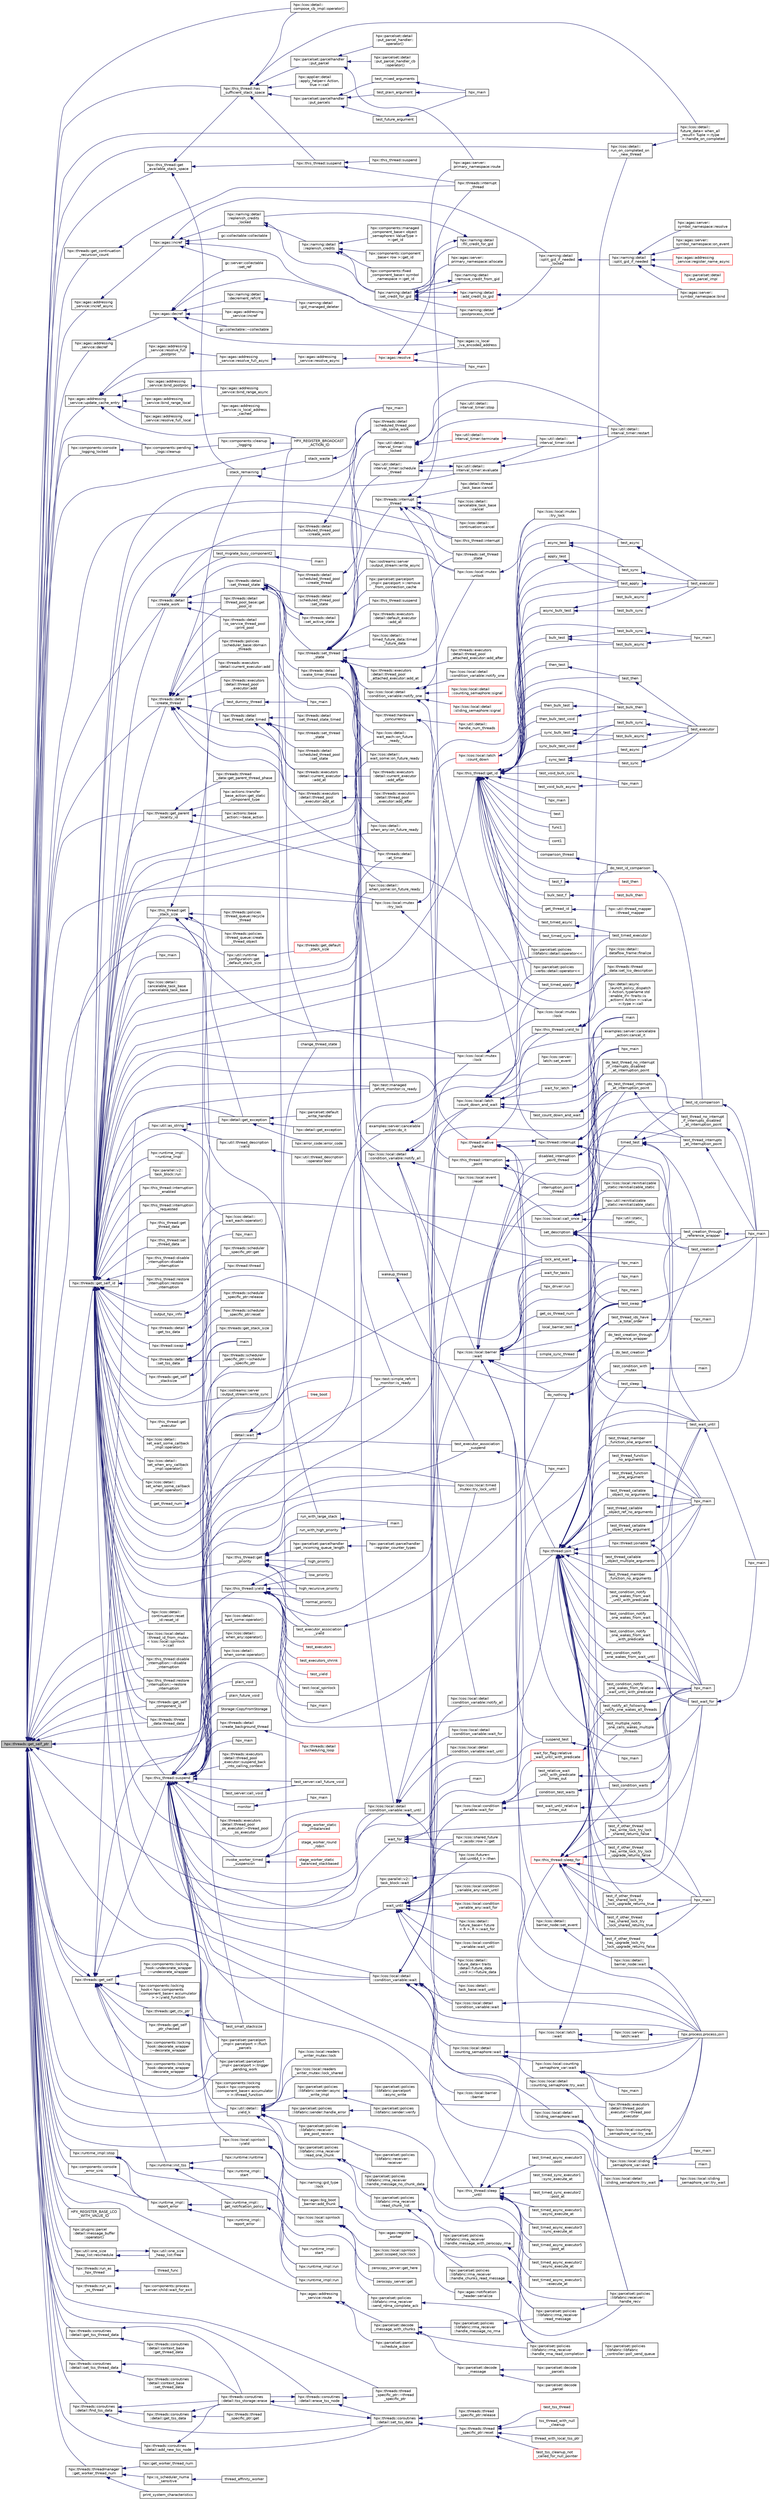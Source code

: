 digraph "hpx::threads::get_self_ptr"
{
  edge [fontname="Helvetica",fontsize="10",labelfontname="Helvetica",labelfontsize="10"];
  node [fontname="Helvetica",fontsize="10",shape=record];
  rankdir="LR";
  Node2253 [label="hpx::threads::get_self_ptr",height=0.2,width=0.4,color="black", fillcolor="grey75", style="filled", fontcolor="black"];
  Node2253 -> Node2254 [dir="back",color="midnightblue",fontsize="10",style="solid",fontname="Helvetica"];
  Node2254 [label="hpx::agas::addressing\l_service::route",height=0.2,width=0.4,color="black", fillcolor="white", style="filled",URL="$db/d58/structhpx_1_1agas_1_1addressing__service.html#a7ba78aaaea353576c92e10899bbbb471",tooltip="Route the given parcel to the appropriate AGAS service instance. "];
  Node2254 -> Node2255 [dir="back",color="midnightblue",fontsize="10",style="solid",fontname="Helvetica"];
  Node2255 [label="hpx::parcelset::decode\l_message_with_chunks",height=0.2,width=0.4,color="black", fillcolor="white", style="filled",URL="$d4/d41/namespacehpx_1_1parcelset.html#abb7d99e0c8aaa983f0851d9c5d4e78bf"];
  Node2255 -> Node2256 [dir="back",color="midnightblue",fontsize="10",style="solid",fontname="Helvetica"];
  Node2256 [label="hpx::parcelset::decode\l_message",height=0.2,width=0.4,color="black", fillcolor="white", style="filled",URL="$d4/d41/namespacehpx_1_1parcelset.html#ab5f27461c52dbbfeab29fe8a37986faa"];
  Node2256 -> Node2257 [dir="back",color="midnightblue",fontsize="10",style="solid",fontname="Helvetica"];
  Node2257 [label="hpx::parcelset::decode\l_parcel",height=0.2,width=0.4,color="black", fillcolor="white", style="filled",URL="$d4/d41/namespacehpx_1_1parcelset.html#a0199ca3fa04e8fa08c9e6b9eec41ebb5"];
  Node2256 -> Node2258 [dir="back",color="midnightblue",fontsize="10",style="solid",fontname="Helvetica"];
  Node2258 [label="hpx::parcelset::decode\l_parcels",height=0.2,width=0.4,color="black", fillcolor="white", style="filled",URL="$d4/d41/namespacehpx_1_1parcelset.html#aa7b4acdaa73e95824f4406d316551b51"];
  Node2255 -> Node2259 [dir="back",color="midnightblue",fontsize="10",style="solid",fontname="Helvetica"];
  Node2259 [label="hpx::parcelset::policies\l::libfabric::rma_receiver\l::handle_message_no_rma",height=0.2,width=0.4,color="black", fillcolor="white", style="filled",URL="$d4/d56/structhpx_1_1parcelset_1_1policies_1_1libfabric_1_1rma__receiver.html#a9ee3082ad51ee63cf85049b8126580f0"];
  Node2259 -> Node2260 [dir="back",color="midnightblue",fontsize="10",style="solid",fontname="Helvetica"];
  Node2260 [label="hpx::parcelset::policies\l::libfabric::rma_receiver\l::read_message",height=0.2,width=0.4,color="black", fillcolor="white", style="filled",URL="$d4/d56/structhpx_1_1parcelset_1_1policies_1_1libfabric_1_1rma__receiver.html#a687e3e9569a57b6bd48220ecd7ef2394"];
  Node2260 -> Node2261 [dir="back",color="midnightblue",fontsize="10",style="solid",fontname="Helvetica"];
  Node2261 [label="hpx::parcelset::policies\l::libfabric::receiver::\lhandle_recv",height=0.2,width=0.4,color="black", fillcolor="white", style="filled",URL="$d9/df5/structhpx_1_1parcelset_1_1policies_1_1libfabric_1_1receiver.html#ae18eac5b1593bc79ba31cf828177d611"];
  Node2255 -> Node2262 [dir="back",color="midnightblue",fontsize="10",style="solid",fontname="Helvetica"];
  Node2262 [label="hpx::parcelset::policies\l::libfabric::rma_receiver\l::handle_rma_read_completion",height=0.2,width=0.4,color="black", fillcolor="white", style="filled",URL="$d4/d56/structhpx_1_1parcelset_1_1policies_1_1libfabric_1_1rma__receiver.html#a77182bc65fb4dd0fc0737d87bec05a72"];
  Node2262 -> Node2263 [dir="back",color="midnightblue",fontsize="10",style="solid",fontname="Helvetica"];
  Node2263 [label="hpx::parcelset::policies\l::libfabric::libfabric\l_controller::poll_send_queue",height=0.2,width=0.4,color="black", fillcolor="white", style="filled",URL="$db/d9f/classhpx_1_1parcelset_1_1policies_1_1libfabric_1_1libfabric__controller.html#afaa02e122be1ea6800a245af7b3a9cf8"];
  Node2254 -> Node2264 [dir="back",color="midnightblue",fontsize="10",style="solid",fontname="Helvetica"];
  Node2264 [label="hpx::parcelset::parcel\l::schedule_action",height=0.2,width=0.4,color="black", fillcolor="white", style="filled",URL="$d7/d11/classhpx_1_1parcelset_1_1parcel.html#a48b0c65d702bd4b1c4234de252246eb5"];
  Node2253 -> Node2265 [dir="back",color="midnightblue",fontsize="10",style="solid",fontname="Helvetica"];
  Node2265 [label="hpx::agas::addressing\l_service::incref_async",height=0.2,width=0.4,color="black", fillcolor="white", style="filled",URL="$db/d58/structhpx_1_1agas_1_1addressing__service.html#adae9df2634cf648f129f203c3678c1c1",tooltip="Increment the global reference count for the given id. "];
  Node2265 -> Node2266 [dir="back",color="midnightblue",fontsize="10",style="solid",fontname="Helvetica"];
  Node2266 [label="hpx::agas::incref",height=0.2,width=0.4,color="black", fillcolor="white", style="filled",URL="$dc/d54/namespacehpx_1_1agas.html#aad81d2ea721c1a5692e243ef07bf164f"];
  Node2266 -> Node2267 [dir="back",color="midnightblue",fontsize="10",style="solid",fontname="Helvetica"];
  Node2267 [label="hpx::agas::is_local\l_lva_encoded_address",height=0.2,width=0.4,color="black", fillcolor="white", style="filled",URL="$dc/d54/namespacehpx_1_1agas.html#abb5e5584ed3b536ace8e3f58415e24c2"];
  Node2266 -> Node2268 [dir="back",color="midnightblue",fontsize="10",style="solid",fontname="Helvetica"];
  Node2268 [label="gc::server::collectable\l::set_ref",height=0.2,width=0.4,color="black", fillcolor="white", style="filled",URL="$da/d76/structgc_1_1server_1_1collectable.html#a8e123e39f5a85da593dc15b5f872748d"];
  Node2266 -> Node2269 [dir="back",color="midnightblue",fontsize="10",style="solid",fontname="Helvetica"];
  Node2269 [label="gc::collectable::collectable",height=0.2,width=0.4,color="black", fillcolor="white", style="filled",URL="$da/d23/structgc_1_1collectable.html#a9ac791be34891330ff8192ac2ef68c7c"];
  Node2266 -> Node2270 [dir="back",color="midnightblue",fontsize="10",style="solid",fontname="Helvetica"];
  Node2270 [label="hpx::naming::detail\l::split_gid_if_needed\l_locked",height=0.2,width=0.4,color="black", fillcolor="white", style="filled",URL="$d5/d18/namespacehpx_1_1naming_1_1detail.html#a8a41d874bb719f702a76d483293d9d56"];
  Node2270 -> Node2271 [dir="back",color="midnightblue",fontsize="10",style="solid",fontname="Helvetica"];
  Node2271 [label="hpx::naming::detail\l::split_gid_if_needed",height=0.2,width=0.4,color="black", fillcolor="white", style="filled",URL="$d5/d18/namespacehpx_1_1naming_1_1detail.html#a106949fcb9087fb6bdca67d048d6568f"];
  Node2271 -> Node2272 [dir="back",color="midnightblue",fontsize="10",style="solid",fontname="Helvetica"];
  Node2272 [label="hpx::agas::addressing\l_service::register_name_async",height=0.2,width=0.4,color="red", fillcolor="white", style="filled",URL="$db/d58/structhpx_1_1agas_1_1addressing__service.html#adfd0ce835927a3c0396b6fc9e9fbb3cf"];
  Node2271 -> Node2274 [dir="back",color="midnightblue",fontsize="10",style="solid",fontname="Helvetica"];
  Node2274 [label="hpx::parcelset::detail\l::put_parcel_impl",height=0.2,width=0.4,color="red", fillcolor="white", style="filled",URL="$dc/d4e/namespacehpx_1_1parcelset_1_1detail.html#a0dfe29365976960c7f5db6388e8ce603"];
  Node2271 -> Node2289 [dir="back",color="midnightblue",fontsize="10",style="solid",fontname="Helvetica"];
  Node2289 [label="hpx::agas::server::\lsymbol_namespace::bind",height=0.2,width=0.4,color="black", fillcolor="white", style="filled",URL="$dc/da6/structhpx_1_1agas_1_1server_1_1symbol__namespace.html#a229ead0876ac8c5754793a2ca68de559"];
  Node2271 -> Node2290 [dir="back",color="midnightblue",fontsize="10",style="solid",fontname="Helvetica"];
  Node2290 [label="hpx::agas::server::\lsymbol_namespace::resolve",height=0.2,width=0.4,color="black", fillcolor="white", style="filled",URL="$dc/da6/structhpx_1_1agas_1_1server_1_1symbol__namespace.html#aec3fc24e40dc96142eb77537945e92d5"];
  Node2271 -> Node2291 [dir="back",color="midnightblue",fontsize="10",style="solid",fontname="Helvetica"];
  Node2291 [label="hpx::agas::server::\lsymbol_namespace::on_event",height=0.2,width=0.4,color="black", fillcolor="white", style="filled",URL="$dc/da6/structhpx_1_1agas_1_1server_1_1symbol__namespace.html#abbfcf18e8d40612e4fa618a39a2fc492"];
  Node2266 -> Node2292 [dir="back",color="midnightblue",fontsize="10",style="solid",fontname="Helvetica"];
  Node2292 [label="hpx::naming::detail\l::replenish_credits\l_locked",height=0.2,width=0.4,color="black", fillcolor="white", style="filled",URL="$d5/d18/namespacehpx_1_1naming_1_1detail.html#a011ed4fa9a2f4d4319adc54943fa03d6"];
  Node2292 -> Node2293 [dir="back",color="midnightblue",fontsize="10",style="solid",fontname="Helvetica"];
  Node2293 [label="hpx::naming::detail\l::replenish_credits",height=0.2,width=0.4,color="black", fillcolor="white", style="filled",URL="$d5/d18/namespacehpx_1_1naming_1_1detail.html#aab806d937bd01894af129d3d3cbb22f4"];
  Node2293 -> Node2294 [dir="back",color="midnightblue",fontsize="10",style="solid",fontname="Helvetica"];
  Node2294 [label="hpx::components::component\l_base\< row \>::get_id",height=0.2,width=0.4,color="black", fillcolor="white", style="filled",URL="$d2/de6/classhpx_1_1components_1_1component__base.html#a4c8fd93514039bdf01c48d66d82b19cd"];
  Node2293 -> Node2295 [dir="back",color="midnightblue",fontsize="10",style="solid",fontname="Helvetica"];
  Node2295 [label="hpx::components::fixed\l_component_base\< symbol\l_namespace \>::get_id",height=0.2,width=0.4,color="black", fillcolor="white", style="filled",URL="$df/dfd/classhpx_1_1components_1_1fixed__component__base.html#a3066d2c2779a65cd20ce98b87e4dd4c2"];
  Node2293 -> Node2296 [dir="back",color="midnightblue",fontsize="10",style="solid",fontname="Helvetica"];
  Node2296 [label="hpx::components::managed\l_component_base\< object\l_semaphore\< ValueType \>\l \>::get_id",height=0.2,width=0.4,color="black", fillcolor="white", style="filled",URL="$d1/d7b/classhpx_1_1components_1_1managed__component__base.html#ac026850ad861e1da5393943cf5751708"];
  Node2293 -> Node2297 [dir="back",color="midnightblue",fontsize="10",style="solid",fontname="Helvetica"];
  Node2297 [label="hpx::naming::detail\l::set_credit_for_gid",height=0.2,width=0.4,color="black", fillcolor="white", style="filled",URL="$d5/d18/namespacehpx_1_1naming_1_1detail.html#a87703193ff814a4e1c912e98e655ec51"];
  Node2297 -> Node2298 [dir="back",color="midnightblue",fontsize="10",style="solid",fontname="Helvetica"];
  Node2298 [label="hpx::naming::detail\l::postprocess_incref",height=0.2,width=0.4,color="black", fillcolor="white", style="filled",URL="$d5/d18/namespacehpx_1_1naming_1_1detail.html#a9d2708b2b1a4087d64195137b077ef1d"];
  Node2298 -> Node2270 [dir="back",color="midnightblue",fontsize="10",style="solid",fontname="Helvetica"];
  Node2297 -> Node2299 [dir="back",color="midnightblue",fontsize="10",style="solid",fontname="Helvetica"];
  Node2299 [label="hpx::naming::detail\l::add_credit_to_gid",height=0.2,width=0.4,color="red", fillcolor="white", style="filled",URL="$d5/d18/namespacehpx_1_1naming_1_1detail.html#ab13848a91587535a393be4def980e832"];
  Node2299 -> Node2297 [dir="back",color="midnightblue",fontsize="10",style="solid",fontname="Helvetica"];
  Node2299 -> Node2289 [dir="back",color="midnightblue",fontsize="10",style="solid",fontname="Helvetica"];
  Node2297 -> Node2356 [dir="back",color="midnightblue",fontsize="10",style="solid",fontname="Helvetica"];
  Node2356 [label="hpx::naming::detail\l::remove_credit_from_gid",height=0.2,width=0.4,color="black", fillcolor="white", style="filled",URL="$d5/d18/namespacehpx_1_1naming_1_1detail.html#a3ccb4b028c2c757c0fabdfe58ac07e47"];
  Node2356 -> Node2297 [dir="back",color="midnightblue",fontsize="10",style="solid",fontname="Helvetica"];
  Node2297 -> Node2357 [dir="back",color="midnightblue",fontsize="10",style="solid",fontname="Helvetica"];
  Node2357 [label="hpx::naming::detail\l::fill_credit_for_gid",height=0.2,width=0.4,color="black", fillcolor="white", style="filled",URL="$d5/d18/namespacehpx_1_1naming_1_1detail.html#a3ec890e6a5b5c8fbd21b11dfe7e50352"];
  Node2357 -> Node2292 [dir="back",color="midnightblue",fontsize="10",style="solid",fontname="Helvetica"];
  Node2357 -> Node2297 [dir="back",color="midnightblue",fontsize="10",style="solid",fontname="Helvetica"];
  Node2297 -> Node2358 [dir="back",color="midnightblue",fontsize="10",style="solid",fontname="Helvetica"];
  Node2358 [label="hpx::agas::server::\lprimary_namespace::allocate",height=0.2,width=0.4,color="black", fillcolor="white", style="filled",URL="$d7/d3a/structhpx_1_1agas_1_1server_1_1primary__namespace.html#a87560fb730ac846b91fc7287dc4e247b"];
  Node2292 -> Node2297 [dir="back",color="midnightblue",fontsize="10",style="solid",fontname="Helvetica"];
  Node2253 -> Node2359 [dir="back",color="midnightblue",fontsize="10",style="solid",fontname="Helvetica"];
  Node2359 [label="hpx::agas::addressing\l_service::decref",height=0.2,width=0.4,color="black", fillcolor="white", style="filled",URL="$db/d58/structhpx_1_1agas_1_1addressing__service.html#a0f18342491c8f0398bc0747a0634658b",tooltip="Decrement the global reference count for the given id. "];
  Node2359 -> Node2360 [dir="back",color="midnightblue",fontsize="10",style="solid",fontname="Helvetica"];
  Node2360 [label="hpx::agas::decref",height=0.2,width=0.4,color="black", fillcolor="white", style="filled",URL="$dc/d54/namespacehpx_1_1agas.html#a08f10ad4320050773ecaf08b7ad1ad3e"];
  Node2360 -> Node2327 [dir="back",color="midnightblue",fontsize="10",style="solid",fontname="Helvetica"];
  Node2327 [label="hpx::agas::addressing\l_service::incref",height=0.2,width=0.4,color="black", fillcolor="white", style="filled",URL="$db/d58/structhpx_1_1agas_1_1addressing__service.html#a77add8ef493b3ff577876bbbde8b2ead"];
  Node2360 -> Node2267 [dir="back",color="midnightblue",fontsize="10",style="solid",fontname="Helvetica"];
  Node2360 -> Node2268 [dir="back",color="midnightblue",fontsize="10",style="solid",fontname="Helvetica"];
  Node2360 -> Node2361 [dir="back",color="midnightblue",fontsize="10",style="solid",fontname="Helvetica"];
  Node2361 [label="gc::collectable::~collectable",height=0.2,width=0.4,color="black", fillcolor="white", style="filled",URL="$da/d23/structgc_1_1collectable.html#aa3ac1547c0889e84cc088090dafcad1e"];
  Node2360 -> Node2362 [dir="back",color="midnightblue",fontsize="10",style="solid",fontname="Helvetica"];
  Node2362 [label="hpx::naming::detail\l::decrement_refcnt",height=0.2,width=0.4,color="black", fillcolor="white", style="filled",URL="$d5/d18/namespacehpx_1_1naming_1_1detail.html#a63ddb380473bdb8a186686ffe718b6e2"];
  Node2362 -> Node2363 [dir="back",color="midnightblue",fontsize="10",style="solid",fontname="Helvetica"];
  Node2363 [label="hpx::naming::detail\l::gid_managed_deleter",height=0.2,width=0.4,color="black", fillcolor="white", style="filled",URL="$d5/d18/namespacehpx_1_1naming_1_1detail.html#a4a5ba88a0340322e30f2d7b160a4568f"];
  Node2360 -> Node2298 [dir="back",color="midnightblue",fontsize="10",style="solid",fontname="Helvetica"];
  Node2253 -> Node2364 [dir="back",color="midnightblue",fontsize="10",style="solid",fontname="Helvetica"];
  Node2364 [label="hpx::agas::addressing\l_service::update_cache_entry",height=0.2,width=0.4,color="black", fillcolor="white", style="filled",URL="$db/d58/structhpx_1_1agas_1_1addressing__service.html#ab49f7530592fc5c804c94720b8ffd61d"];
  Node2364 -> Node2365 [dir="back",color="midnightblue",fontsize="10",style="solid",fontname="Helvetica"];
  Node2365 [label="hpx::agas::addressing\l_service::bind_range_local",height=0.2,width=0.4,color="black", fillcolor="white", style="filled",URL="$db/d58/structhpx_1_1agas_1_1addressing__service.html#ab1d0ff454f580a5082a9b5d25b4f06fd",tooltip="Bind unique range of global ids to given base address. "];
  Node2364 -> Node2366 [dir="back",color="midnightblue",fontsize="10",style="solid",fontname="Helvetica"];
  Node2366 [label="hpx::agas::addressing\l_service::bind_postproc",height=0.2,width=0.4,color="black", fillcolor="white", style="filled",URL="$db/d58/structhpx_1_1agas_1_1addressing__service.html#ae6f42662e19483b27cbf2e2779104b6c"];
  Node2366 -> Node2367 [dir="back",color="midnightblue",fontsize="10",style="solid",fontname="Helvetica"];
  Node2367 [label="hpx::agas::addressing\l_service::bind_range_async",height=0.2,width=0.4,color="black", fillcolor="white", style="filled",URL="$db/d58/structhpx_1_1agas_1_1addressing__service.html#ad125f48a33347da6ab20c84f57822af7"];
  Node2364 -> Node2368 [dir="back",color="midnightblue",fontsize="10",style="solid",fontname="Helvetica"];
  Node2368 [label="hpx::agas::addressing\l_service::resolve_full_local",height=0.2,width=0.4,color="black", fillcolor="white", style="filled",URL="$db/d58/structhpx_1_1agas_1_1addressing__service.html#af089b92023be321f1e101f8666f79d56"];
  Node2368 -> Node2369 [dir="back",color="midnightblue",fontsize="10",style="solid",fontname="Helvetica"];
  Node2369 [label="hpx::agas::addressing\l_service::is_local_address\l_cached",height=0.2,width=0.4,color="black", fillcolor="white", style="filled",URL="$db/d58/structhpx_1_1agas_1_1addressing__service.html#ac22315a71f47927a730953d44c01e119"];
  Node2364 -> Node2370 [dir="back",color="midnightblue",fontsize="10",style="solid",fontname="Helvetica"];
  Node2370 [label="hpx::agas::addressing\l_service::resolve_full\l_postproc",height=0.2,width=0.4,color="black", fillcolor="white", style="filled",URL="$db/d58/structhpx_1_1agas_1_1addressing__service.html#a9adf9683a9e200a15224e7c04f8d6339"];
  Node2370 -> Node2371 [dir="back",color="midnightblue",fontsize="10",style="solid",fontname="Helvetica"];
  Node2371 [label="hpx::agas::addressing\l_service::resolve_full_async",height=0.2,width=0.4,color="black", fillcolor="white", style="filled",URL="$db/d58/structhpx_1_1agas_1_1addressing__service.html#af678e6288e0f302b9c96b813a8e660ef"];
  Node2371 -> Node2372 [dir="back",color="midnightblue",fontsize="10",style="solid",fontname="Helvetica"];
  Node2372 [label="hpx::agas::addressing\l_service::resolve_async",height=0.2,width=0.4,color="black", fillcolor="white", style="filled",URL="$db/d58/structhpx_1_1agas_1_1addressing__service.html#a3344990e7d5c255f51bf89a8fb2828eb"];
  Node2372 -> Node2373 [dir="back",color="midnightblue",fontsize="10",style="solid",fontname="Helvetica"];
  Node2373 [label="hpx::agas::resolve",height=0.2,width=0.4,color="red", fillcolor="white", style="filled",URL="$dc/d54/namespacehpx_1_1agas.html#aa3252ce39fbc229439bb0d85875b01fb"];
  Node2373 -> Node2267 [dir="back",color="midnightblue",fontsize="10",style="solid",fontname="Helvetica"];
  Node2373 -> Node2425 [dir="back",color="midnightblue",fontsize="10",style="solid",fontname="Helvetica"];
  Node2425 [label="hpx_main",height=0.2,width=0.4,color="black", fillcolor="white", style="filled",URL="$d1/d4f/local__address__rebind_8cpp.html#aaf67a3863f19ff7033e239ebb1204fb7"];
  Node2373 -> Node2421 [dir="back",color="midnightblue",fontsize="10",style="solid",fontname="Helvetica"];
  Node2421 [label="hpx::agas::server::\lprimary_namespace::route",height=0.2,width=0.4,color="black", fillcolor="white", style="filled",URL="$d7/d3a/structhpx_1_1agas_1_1server_1_1primary__namespace.html#a9037a1baa55fb13097a541bc365f2d0b"];
  Node2364 -> Node2425 [dir="back",color="midnightblue",fontsize="10",style="solid",fontname="Helvetica"];
  Node2364 -> Node2429 [dir="back",color="midnightblue",fontsize="10",style="solid",fontname="Helvetica"];
  Node2429 [label="HPX_REGISTER_BROADCAST\l_ACTION_ID",height=0.2,width=0.4,color="black", fillcolor="white", style="filled",URL="$de/d5c/runtime__support__server_8cpp.html#a2c7fd60adfab122ae67b173ad73fc706"];
  Node2253 -> Node2430 [dir="back",color="midnightblue",fontsize="10",style="solid",fontname="Helvetica"];
  Node2430 [label="hpx::lcos::local::detail\l::condition_variable::wait",height=0.2,width=0.4,color="black", fillcolor="white", style="filled",URL="$d2/d39/classhpx_1_1lcos_1_1local_1_1detail_1_1condition__variable.html#a50fcaaece7968ab37d3f2e8771afabf9"];
  Node2430 -> Node2431 [dir="back",color="midnightblue",fontsize="10",style="solid",fontname="Helvetica"];
  Node2431 [label="hpx::lcos::local::detail\l::condition_variable::notify_all",height=0.2,width=0.4,color="black", fillcolor="white", style="filled",URL="$d2/d39/classhpx_1_1lcos_1_1local_1_1detail_1_1condition__variable.html#ae669c43530443e8852760f51f0ee3862"];
  Node2430 -> Node2432 [dir="back",color="midnightblue",fontsize="10",style="solid",fontname="Helvetica"];
  Node2432 [label="hpx::lcos::local::detail\l::condition_variable::wait",height=0.2,width=0.4,color="black", fillcolor="white", style="filled",URL="$d2/d39/classhpx_1_1lcos_1_1local_1_1detail_1_1condition__variable.html#aa0eda2419e7df2922669d8f8ca392376"];
  Node2432 -> Node2309 [dir="back",color="midnightblue",fontsize="10",style="solid",fontname="Helvetica"];
  Node2309 [label="hpx.process.process.join",height=0.2,width=0.4,color="black", fillcolor="white", style="filled",URL="$d3/d41/classhpx_1_1process_1_1process.html#acc7ec4687f3bf5ae121ef7b494d991d8"];
  Node2430 -> Node2433 [dir="back",color="midnightblue",fontsize="10",style="solid",fontname="Helvetica"];
  Node2433 [label="hpx::lcos::local::detail\l::counting_semaphore::wait",height=0.2,width=0.4,color="black", fillcolor="white", style="filled",URL="$d3/d61/classhpx_1_1lcos_1_1local_1_1detail_1_1counting__semaphore.html#a649923710c2ef70cfe2933926438d5fe"];
  Node2433 -> Node2434 [dir="back",color="midnightblue",fontsize="10",style="solid",fontname="Helvetica"];
  Node2434 [label="hpx::lcos::local::counting\l_semaphore_var::wait",height=0.2,width=0.4,color="black", fillcolor="white", style="filled",URL="$df/d53/classhpx_1_1lcos_1_1local_1_1counting__semaphore__var.html#a803c6b370e225e49b5033bbb4e7e91a1",tooltip="Wait for the semaphore to be signaled. "];
  Node2434 -> Node2435 [dir="back",color="midnightblue",fontsize="10",style="solid",fontname="Helvetica"];
  Node2435 [label="hpx_main",height=0.2,width=0.4,color="black", fillcolor="white", style="filled",URL="$df/de9/counting__semaphore_8cpp.html#aefd26dd818037509b2241068d57e3e1d"];
  Node2434 -> Node2309 [dir="back",color="midnightblue",fontsize="10",style="solid",fontname="Helvetica"];
  Node2434 -> Node2436 [dir="back",color="midnightblue",fontsize="10",style="solid",fontname="Helvetica"];
  Node2436 [label="hpx::threads::executors\l::detail::thread_pool\l_executor::~thread_pool\l_executor",height=0.2,width=0.4,color="black", fillcolor="white", style="filled",URL="$d0/d20/classhpx_1_1threads_1_1executors_1_1detail_1_1thread__pool__executor.html#a985ac5d8e9202879fdfb64789caf44ea"];
  Node2433 -> Node2437 [dir="back",color="midnightblue",fontsize="10",style="solid",fontname="Helvetica"];
  Node2437 [label="hpx::lcos::local::detail\l::counting_semaphore::try_wait",height=0.2,width=0.4,color="black", fillcolor="white", style="filled",URL="$d3/d61/classhpx_1_1lcos_1_1local_1_1detail_1_1counting__semaphore.html#ac320439e96c0cda1540d408c75d26aa3"];
  Node2437 -> Node2438 [dir="back",color="midnightblue",fontsize="10",style="solid",fontname="Helvetica"];
  Node2438 [label="hpx::lcos::local::counting\l_semaphore_var::try_wait",height=0.2,width=0.4,color="black", fillcolor="white", style="filled",URL="$df/d53/classhpx_1_1lcos_1_1local_1_1counting__semaphore__var.html#a81da6f6de5f9518e74768cde90d9d5b7",tooltip="Try to wait for the semaphore to be signaled. "];
  Node2433 -> Node2309 [dir="back",color="midnightblue",fontsize="10",style="solid",fontname="Helvetica"];
  Node2430 -> Node2439 [dir="back",color="midnightblue",fontsize="10",style="solid",fontname="Helvetica"];
  Node2439 [label="hpx::lcos::local::event\l::reset",height=0.2,width=0.4,color="black", fillcolor="white", style="filled",URL="$d2/d08/classhpx_1_1lcos_1_1local_1_1event.html#a1705a352cfae05961fe1f5c112199554",tooltip="Reset the event. "];
  Node2439 -> Node2440 [dir="back",color="midnightblue",fontsize="10",style="solid",fontname="Helvetica"];
  Node2440 [label="hpx::lcos::local::call_once",height=0.2,width=0.4,color="black", fillcolor="white", style="filled",URL="$d0/d47/namespacehpx_1_1lcos_1_1local.html#a3fa67464391720578b24d35907853756"];
  Node2440 -> Node2441 [dir="back",color="midnightblue",fontsize="10",style="solid",fontname="Helvetica"];
  Node2441 [label="hpx::lcos::local::reinitializable\l_static::reinitializable_static",height=0.2,width=0.4,color="black", fillcolor="white", style="filled",URL="$d4/d04/structhpx_1_1lcos_1_1local_1_1reinitializable__static.html#a5be89efcb123484e955a72ee512d0ea2"];
  Node2440 -> Node2442 [dir="back",color="midnightblue",fontsize="10",style="solid",fontname="Helvetica"];
  Node2442 [label="hpx::util::reinitializable\l_static::reinitializable_static",height=0.2,width=0.4,color="black", fillcolor="white", style="filled",URL="$d2/db7/structhpx_1_1util_1_1reinitializable__static.html#a8ebb2d00ae9b9ed3bef5751a326e57b3"];
  Node2440 -> Node2443 [dir="back",color="midnightblue",fontsize="10",style="solid",fontname="Helvetica"];
  Node2443 [label="hpx::util::static_\l::static_",height=0.2,width=0.4,color="black", fillcolor="white", style="filled",URL="$d3/dbb/structhpx_1_1util_1_1static__.html#a469d6f838e6368a1517bc1082099b8da"];
  Node2430 -> Node2444 [dir="back",color="midnightblue",fontsize="10",style="solid",fontname="Helvetica"];
  Node2444 [label="hpx::lcos::local::latch\l::count_down_and_wait",height=0.2,width=0.4,color="black", fillcolor="white", style="filled",URL="$dd/de7/classhpx_1_1lcos_1_1local_1_1latch.html#adefe7460a4205b19b2d7db2390673685"];
  Node2444 -> Node2445 [dir="back",color="midnightblue",fontsize="10",style="solid",fontname="Helvetica"];
  Node2445 [label="wait_for_latch",height=0.2,width=0.4,color="black", fillcolor="white", style="filled",URL="$d3/dd4/enumerate__threads_8cpp.html#a1044b11869f3225fc64846d4674c34a0"];
  Node2445 -> Node2446 [dir="back",color="midnightblue",fontsize="10",style="solid",fontname="Helvetica"];
  Node2446 [label="main",height=0.2,width=0.4,color="black", fillcolor="white", style="filled",URL="$d3/dd4/enumerate__threads_8cpp.html#ae66f6b31b5ad750f1fe042a706a4e3d4"];
  Node2444 -> Node2446 [dir="back",color="midnightblue",fontsize="10",style="solid",fontname="Helvetica"];
  Node2444 -> Node2447 [dir="back",color="midnightblue",fontsize="10",style="solid",fontname="Helvetica"];
  Node2447 [label="hpx::lcos::server::\llatch::set_event",height=0.2,width=0.4,color="black", fillcolor="white", style="filled",URL="$d7/d72/classhpx_1_1lcos_1_1server_1_1latch.html#ad456d4a188574ebc6bdb53f626cb8b27"];
  Node2444 -> Node2448 [dir="back",color="midnightblue",fontsize="10",style="solid",fontname="Helvetica"];
  Node2448 [label="test_count_down_and_wait",height=0.2,width=0.4,color="black", fillcolor="white", style="filled",URL="$d4/db4/local__latch_8cpp.html#a835e7630881efa4fb379972b0dc2fdb1"];
  Node2448 -> Node2449 [dir="back",color="midnightblue",fontsize="10",style="solid",fontname="Helvetica"];
  Node2449 [label="hpx_main",height=0.2,width=0.4,color="black", fillcolor="white", style="filled",URL="$d4/db4/local__latch_8cpp.html#aefd26dd818037509b2241068d57e3e1d"];
  Node2444 -> Node2449 [dir="back",color="midnightblue",fontsize="10",style="solid",fontname="Helvetica"];
  Node2444 -> Node2450 [dir="back",color="midnightblue",fontsize="10",style="solid",fontname="Helvetica"];
  Node2450 [label="test_apply",height=0.2,width=0.4,color="black", fillcolor="white", style="filled",URL="$d8/d83/minimal__async__executor_8cpp.html#a5f84f0aa2a8c7b97a91aff6d6eb013fc"];
  Node2450 -> Node2451 [dir="back",color="midnightblue",fontsize="10",style="solid",fontname="Helvetica"];
  Node2451 [label="test_executor",height=0.2,width=0.4,color="black", fillcolor="white", style="filled",URL="$d8/d83/minimal__async__executor_8cpp.html#a12065ee56eec28d3895ba316405a7116"];
  Node2444 -> Node2452 [dir="back",color="midnightblue",fontsize="10",style="solid",fontname="Helvetica"];
  Node2452 [label="test_timed_apply",height=0.2,width=0.4,color="black", fillcolor="white", style="filled",URL="$d7/de3/minimal__timed__async__executor_8cpp.html#a4efa415d3bbbec720c16e167505810e9"];
  Node2452 -> Node2453 [dir="back",color="midnightblue",fontsize="10",style="solid",fontname="Helvetica"];
  Node2453 [label="test_timed_executor",height=0.2,width=0.4,color="black", fillcolor="white", style="filled",URL="$d7/de3/minimal__timed__async__executor_8cpp.html#a4e2d002d587a77e84eb27f1f903f5094"];
  Node2430 -> Node2454 [dir="back",color="midnightblue",fontsize="10",style="solid",fontname="Helvetica"];
  Node2454 [label="hpx::lcos::local::latch\l::wait",height=0.2,width=0.4,color="black", fillcolor="white", style="filled",URL="$dd/de7/classhpx_1_1lcos_1_1local_1_1latch.html#aee0ac5a5fbb311045b28412f8f484bf0"];
  Node2454 -> Node2455 [dir="back",color="midnightblue",fontsize="10",style="solid",fontname="Helvetica"];
  Node2455 [label="hpx::lcos::server::\llatch::wait",height=0.2,width=0.4,color="black", fillcolor="white", style="filled",URL="$d7/d72/classhpx_1_1lcos_1_1server_1_1latch.html#a8fc64b5e66e9b38940ab5fef5d7f4789"];
  Node2455 -> Node2309 [dir="back",color="midnightblue",fontsize="10",style="solid",fontname="Helvetica"];
  Node2454 -> Node2449 [dir="back",color="midnightblue",fontsize="10",style="solid",fontname="Helvetica"];
  Node2454 -> Node2309 [dir="back",color="midnightblue",fontsize="10",style="solid",fontname="Helvetica"];
  Node2430 -> Node2456 [dir="back",color="midnightblue",fontsize="10",style="solid",fontname="Helvetica"];
  Node2456 [label="hpx::lcos::local::barrier\l::barrier",height=0.2,width=0.4,color="black", fillcolor="white", style="filled",URL="$da/d43/classhpx_1_1lcos_1_1local_1_1barrier.html#aefb0700d69c5d946e12d1b914ac80ba6"];
  Node2430 -> Node2457 [dir="back",color="midnightblue",fontsize="10",style="solid",fontname="Helvetica"];
  Node2457 [label="hpx::lcos::local::barrier\l::wait",height=0.2,width=0.4,color="black", fillcolor="white", style="filled",URL="$da/d43/classhpx_1_1lcos_1_1local_1_1barrier.html#ae3374c182ffd12c9975963139b6f9255"];
  Node2457 -> Node2458 [dir="back",color="midnightblue",fontsize="10",style="solid",fontname="Helvetica"];
  Node2458 [label="hpx::lcos::detail::\lbarrier_node::set_event",height=0.2,width=0.4,color="black", fillcolor="white", style="filled",URL="$dc/dd7/structhpx_1_1lcos_1_1detail_1_1barrier__node.html#a7c4df1612298d6bca82818ad1ab263e7"];
  Node2458 -> Node2459 [dir="back",color="midnightblue",fontsize="10",style="solid",fontname="Helvetica"];
  Node2459 [label="hpx::lcos::detail::\lbarrier_node::wait",height=0.2,width=0.4,color="black", fillcolor="white", style="filled",URL="$dc/dd7/structhpx_1_1lcos_1_1detail_1_1barrier__node.html#aa4e3bd2f6143714f869892b8e992c45e"];
  Node2459 -> Node2309 [dir="back",color="midnightblue",fontsize="10",style="solid",fontname="Helvetica"];
  Node2457 -> Node2460 [dir="back",color="midnightblue",fontsize="10",style="solid",fontname="Helvetica"];
  Node2460 [label="lock_and_wait",height=0.2,width=0.4,color="black", fillcolor="white", style="filled",URL="$d5/dca/hpx__thread__phase_8cpp.html#a33ae614742af7a5d14a763390f10b5ce"];
  Node2460 -> Node2461 [dir="back",color="midnightblue",fontsize="10",style="solid",fontname="Helvetica"];
  Node2461 [label="hpx_main",height=0.2,width=0.4,color="black", fillcolor="white", style="filled",URL="$d5/dca/hpx__thread__phase_8cpp.html#aaf67a3863f19ff7033e239ebb1204fb7"];
  Node2457 -> Node2461 [dir="back",color="midnightblue",fontsize="10",style="solid",fontname="Helvetica"];
  Node2457 -> Node2462 [dir="back",color="midnightblue",fontsize="10",style="solid",fontname="Helvetica"];
  Node2462 [label="hpx_driver::run",height=0.2,width=0.4,color="black", fillcolor="white", style="filled",URL="$df/d10/structhpx__driver.html#a18f4851aebac8f2b382fae393675108f"];
  Node2457 -> Node2463 [dir="back",color="midnightblue",fontsize="10",style="solid",fontname="Helvetica"];
  Node2463 [label="local_barrier_test",height=0.2,width=0.4,color="black", fillcolor="white", style="filled",URL="$d2/db4/tests_2unit_2lcos_2local__barrier_8cpp.html#aa0780d94f0cd2b7fb0085691df108c5d"];
  Node2463 -> Node2464 [dir="back",color="midnightblue",fontsize="10",style="solid",fontname="Helvetica"];
  Node2464 [label="hpx_main",height=0.2,width=0.4,color="black", fillcolor="white", style="filled",URL="$d2/db4/tests_2unit_2lcos_2local__barrier_8cpp.html#aaf67a3863f19ff7033e239ebb1204fb7"];
  Node2457 -> Node2465 [dir="back",color="midnightblue",fontsize="10",style="solid",fontname="Helvetica"];
  Node2465 [label="get_os_thread_num",height=0.2,width=0.4,color="black", fillcolor="white", style="filled",URL="$d2/dfb/os__thread__num_8cpp.html#a4e93c08a1dab5895036ff150c5cbf0aa"];
  Node2465 -> Node2466 [dir="back",color="midnightblue",fontsize="10",style="solid",fontname="Helvetica"];
  Node2466 [label="hpx_main",height=0.2,width=0.4,color="black", fillcolor="white", style="filled",URL="$d2/dfb/os__thread__num_8cpp.html#aaf67a3863f19ff7033e239ebb1204fb7"];
  Node2457 -> Node2309 [dir="back",color="midnightblue",fontsize="10",style="solid",fontname="Helvetica"];
  Node2457 -> Node2467 [dir="back",color="midnightblue",fontsize="10",style="solid",fontname="Helvetica"];
  Node2467 [label="interruption_point\l_thread",height=0.2,width=0.4,color="black", fillcolor="white", style="filled",URL="$d0/d4e/tests_2unit_2threads_2thread_8cpp.html#a4ed7731f04404da6ea18c2204329f7cb"];
  Node2467 -> Node2468 [dir="back",color="midnightblue",fontsize="10",style="solid",fontname="Helvetica"];
  Node2468 [label="do_test_thread_interrupts\l_at_interruption_point",height=0.2,width=0.4,color="black", fillcolor="white", style="filled",URL="$d0/d4e/tests_2unit_2threads_2thread_8cpp.html#a1592be75203d2ef54f0a19832cacecf8"];
  Node2468 -> Node2469 [dir="back",color="midnightblue",fontsize="10",style="solid",fontname="Helvetica"];
  Node2469 [label="test_thread_interrupts\l_at_interruption_point",height=0.2,width=0.4,color="black", fillcolor="white", style="filled",URL="$d0/d4e/tests_2unit_2threads_2thread_8cpp.html#a4a6a8c2918dcd825da0102f3a63bf24a"];
  Node2469 -> Node2470 [dir="back",color="midnightblue",fontsize="10",style="solid",fontname="Helvetica"];
  Node2470 [label="hpx_main",height=0.2,width=0.4,color="black", fillcolor="white", style="filled",URL="$d0/d4e/tests_2unit_2threads_2thread_8cpp.html#a255f773d830db5ca937cff11c2692fa2"];
  Node2457 -> Node2468 [dir="back",color="midnightblue",fontsize="10",style="solid",fontname="Helvetica"];
  Node2457 -> Node2471 [dir="back",color="midnightblue",fontsize="10",style="solid",fontname="Helvetica"];
  Node2471 [label="disabled_interruption\l_point_thread",height=0.2,width=0.4,color="black", fillcolor="white", style="filled",URL="$d0/d4e/tests_2unit_2threads_2thread_8cpp.html#a36cf1f1e669661313a3a2657b174f7c2"];
  Node2471 -> Node2472 [dir="back",color="midnightblue",fontsize="10",style="solid",fontname="Helvetica"];
  Node2472 [label="do_test_thread_no_interrupt\l_if_interrupts_disabled\l_at_interruption_point",height=0.2,width=0.4,color="black", fillcolor="white", style="filled",URL="$d0/d4e/tests_2unit_2threads_2thread_8cpp.html#a83a3b29d9f2edb5952625e72f9651985"];
  Node2472 -> Node2473 [dir="back",color="midnightblue",fontsize="10",style="solid",fontname="Helvetica"];
  Node2473 [label="test_thread_no_interrupt\l_if_interrupts_disabled\l_at_interruption_point",height=0.2,width=0.4,color="black", fillcolor="white", style="filled",URL="$d0/d4e/tests_2unit_2threads_2thread_8cpp.html#ae8589f467c87f24293dd95710b4d8374"];
  Node2473 -> Node2470 [dir="back",color="midnightblue",fontsize="10",style="solid",fontname="Helvetica"];
  Node2457 -> Node2472 [dir="back",color="midnightblue",fontsize="10",style="solid",fontname="Helvetica"];
  Node2457 -> Node2474 [dir="back",color="midnightblue",fontsize="10",style="solid",fontname="Helvetica"];
  Node2474 [label="simple_sync_thread",height=0.2,width=0.4,color="black", fillcolor="white", style="filled",URL="$d0/d4e/tests_2unit_2threads_2thread_8cpp.html#aafe091deb4ce014ec0d8354ca4219cb3"];
  Node2474 -> Node2475 [dir="back",color="midnightblue",fontsize="10",style="solid",fontname="Helvetica"];
  Node2475 [label="test_swap",height=0.2,width=0.4,color="black", fillcolor="white", style="filled",URL="$d0/d4e/tests_2unit_2threads_2thread_8cpp.html#aa9645d2d1912efd27e83867429e862d0"];
  Node2475 -> Node2470 [dir="back",color="midnightblue",fontsize="10",style="solid",fontname="Helvetica"];
  Node2457 -> Node2475 [dir="back",color="midnightblue",fontsize="10",style="solid",fontname="Helvetica"];
  Node2457 -> Node2476 [dir="back",color="midnightblue",fontsize="10",style="solid",fontname="Helvetica"];
  Node2476 [label="do_nothing",height=0.2,width=0.4,color="black", fillcolor="white", style="filled",URL="$df/d88/thread__id_8cpp.html#ad27c188384788837a2a71dde38635725"];
  Node2476 -> Node2477 [dir="back",color="midnightblue",fontsize="10",style="solid",fontname="Helvetica"];
  Node2477 [label="test_thread_ids_have\l_a_total_order",height=0.2,width=0.4,color="black", fillcolor="white", style="filled",URL="$df/d88/thread__id_8cpp.html#a95604be93f5422b5bc87778cff21bde1"];
  Node2477 -> Node2478 [dir="back",color="midnightblue",fontsize="10",style="solid",fontname="Helvetica"];
  Node2478 [label="hpx_main",height=0.2,width=0.4,color="black", fillcolor="white", style="filled",URL="$df/d88/thread__id_8cpp.html#a255f773d830db5ca937cff11c2692fa2"];
  Node2457 -> Node2477 [dir="back",color="midnightblue",fontsize="10",style="solid",fontname="Helvetica"];
  Node2457 -> Node2479 [dir="back",color="midnightblue",fontsize="10",style="solid",fontname="Helvetica"];
  Node2479 [label="suspend_test",height=0.2,width=0.4,color="black", fillcolor="white", style="filled",URL="$db/d59/thread__suspend__duration_8cpp.html#a51db1109c6dea5b277ccfc6e1a2e0a18"];
  Node2479 -> Node2480 [dir="back",color="midnightblue",fontsize="10",style="solid",fontname="Helvetica"];
  Node2480 [label="hpx_main",height=0.2,width=0.4,color="black", fillcolor="white", style="filled",URL="$db/d59/thread__suspend__duration_8cpp.html#aaf67a3863f19ff7033e239ebb1204fb7"];
  Node2457 -> Node2481 [dir="back",color="midnightblue",fontsize="10",style="solid",fontname="Helvetica"];
  Node2481 [label="wait_for_tasks",height=0.2,width=0.4,color="black", fillcolor="white", style="filled",URL="$df/de1/timed__task__spawn_8cpp.html#a9343f118f9876c51c2ce9a733a41320f"];
  Node2430 -> Node2482 [dir="back",color="midnightblue",fontsize="10",style="solid",fontname="Helvetica"];
  Node2482 [label="hpx::lcos::local::mutex\l::lock",height=0.2,width=0.4,color="black", fillcolor="white", style="filled",URL="$d2/dd8/classhpx_1_1lcos_1_1local_1_1mutex.html#a82c6428f1de7bf66ce8a6e915a2aed5f"];
  Node2482 -> Node2483 [dir="back",color="midnightblue",fontsize="10",style="solid",fontname="Helvetica"];
  Node2483 [label="hpx::lcos::local::mutex\l::lock",height=0.2,width=0.4,color="black", fillcolor="white", style="filled",URL="$d2/dd8/classhpx_1_1lcos_1_1local_1_1mutex.html#abd3ddfa3586c7bc6a2549c26ac4acdf2"];
  Node2430 -> Node2309 [dir="back",color="midnightblue",fontsize="10",style="solid",fontname="Helvetica"];
  Node2430 -> Node2261 [dir="back",color="midnightblue",fontsize="10",style="solid",fontname="Helvetica"];
  Node2430 -> Node2484 [dir="back",color="midnightblue",fontsize="10",style="solid",fontname="Helvetica"];
  Node2484 [label="hpx::lcos::local::detail\l::sliding_semaphore::wait",height=0.2,width=0.4,color="black", fillcolor="white", style="filled",URL="$d4/d7a/classhpx_1_1lcos_1_1local_1_1detail_1_1sliding__semaphore.html#ab93bd7db6fac9f091a701a35ceea6a8c"];
  Node2484 -> Node2309 [dir="back",color="midnightblue",fontsize="10",style="solid",fontname="Helvetica"];
  Node2484 -> Node2485 [dir="back",color="midnightblue",fontsize="10",style="solid",fontname="Helvetica"];
  Node2485 [label="hpx::lcos::local::detail\l::sliding_semaphore::try_wait",height=0.2,width=0.4,color="black", fillcolor="white", style="filled",URL="$d4/d7a/classhpx_1_1lcos_1_1local_1_1detail_1_1sliding__semaphore.html#a3f898ca8cb6887f6c1325e8c0392724f"];
  Node2485 -> Node2486 [dir="back",color="midnightblue",fontsize="10",style="solid",fontname="Helvetica"];
  Node2486 [label="hpx::lcos::local::sliding\l_semaphore_var::try_wait",height=0.2,width=0.4,color="black", fillcolor="white", style="filled",URL="$d4/d2e/classhpx_1_1lcos_1_1local_1_1sliding__semaphore__var.html#a48d43b408a60a3d0e1e85948c40d9eb6",tooltip="Try to wait for the semaphore to be signaled. "];
  Node2484 -> Node2487 [dir="back",color="midnightblue",fontsize="10",style="solid",fontname="Helvetica"];
  Node2487 [label="hpx::lcos::local::sliding\l_semaphore_var::wait",height=0.2,width=0.4,color="black", fillcolor="white", style="filled",URL="$d4/d2e/classhpx_1_1lcos_1_1local_1_1sliding__semaphore__var.html#a5f0aa09a61e9d9fb091d7ba6b10c8550",tooltip="Wait for the semaphore to be signaled. "];
  Node2487 -> Node2309 [dir="back",color="midnightblue",fontsize="10",style="solid",fontname="Helvetica"];
  Node2487 -> Node2488 [dir="back",color="midnightblue",fontsize="10",style="solid",fontname="Helvetica"];
  Node2488 [label="hpx_main",height=0.2,width=0.4,color="black", fillcolor="white", style="filled",URL="$d2/d38/sliding__semaphore_8cpp.html#aefd26dd818037509b2241068d57e3e1d"];
  Node2487 -> Node2489 [dir="back",color="midnightblue",fontsize="10",style="solid",fontname="Helvetica"];
  Node2489 [label="main",height=0.2,width=0.4,color="black", fillcolor="white", style="filled",URL="$da/da6/sliding__semaphore__2338_8cpp.html#ae66f6b31b5ad750f1fe042a706a4e3d4"];
  Node2253 -> Node2490 [dir="back",color="midnightblue",fontsize="10",style="solid",fontname="Helvetica"];
  Node2490 [label="hpx::lcos::local::detail\l::condition_variable::wait_until",height=0.2,width=0.4,color="black", fillcolor="white", style="filled",URL="$d2/d39/classhpx_1_1lcos_1_1local_1_1detail_1_1condition__variable.html#a3c608ceb722edb8d30c821eb0857e680"];
  Node2490 -> Node2432 [dir="back",color="midnightblue",fontsize="10",style="solid",fontname="Helvetica"];
  Node2490 -> Node2491 [dir="back",color="midnightblue",fontsize="10",style="solid",fontname="Helvetica"];
  Node2491 [label="hpx::lcos::local::detail\l::condition_variable::wait_until",height=0.2,width=0.4,color="black", fillcolor="white", style="filled",URL="$d2/d39/classhpx_1_1lcos_1_1local_1_1detail_1_1condition__variable.html#a425f1e67d3ff51b6fd0df3bdc9bcb2f0"];
  Node2490 -> Node2492 [dir="back",color="midnightblue",fontsize="10",style="solid",fontname="Helvetica"];
  Node2492 [label="hpx::lcos::local::detail\l::condition_variable::wait_for",height=0.2,width=0.4,color="black", fillcolor="white", style="filled",URL="$d2/d39/classhpx_1_1lcos_1_1local_1_1detail_1_1condition__variable.html#a5431ff3797fe29a6e04741fa97dca2f5"];
  Node2490 -> Node2493 [dir="back",color="midnightblue",fontsize="10",style="solid",fontname="Helvetica"];
  Node2493 [label="hpx::lcos::local::timed\l_mutex::try_lock_until",height=0.2,width=0.4,color="black", fillcolor="white", style="filled",URL="$dd/dd9/classhpx_1_1lcos_1_1local_1_1timed__mutex.html#ac694789a5ec73caa796ada83ed3fddd8"];
  Node2253 -> Node2494 [dir="back",color="midnightblue",fontsize="10",style="solid",fontname="Helvetica"];
  Node2494 [label="hpx::components::console\l_error_sink",height=0.2,width=0.4,color="black", fillcolor="white", style="filled",URL="$d5/d76/namespacehpx_1_1components.html#a8e8b3cd26fda321c86bca13be5b40383"];
  Node2494 -> Node2495 [dir="back",color="midnightblue",fontsize="10",style="solid",fontname="Helvetica"];
  Node2495 [label="hpx::runtime_impl::\lreport_error",height=0.2,width=0.4,color="black", fillcolor="white", style="filled",URL="$dc/d80/classhpx_1_1runtime__impl.html#aabdaeb29966bd884e97f5fbca0ecae3d",tooltip="Report a non-recoverable error to the runtime system. "];
  Node2495 -> Node2496 [dir="back",color="midnightblue",fontsize="10",style="solid",fontname="Helvetica"];
  Node2496 [label="hpx::runtime_impl::\lreport_error",height=0.2,width=0.4,color="black", fillcolor="white", style="filled",URL="$dc/d80/classhpx_1_1runtime__impl.html#a5183bfa1e494d6a1455d6c10300d202d",tooltip="Report a non-recoverable error to the runtime system. "];
  Node2495 -> Node2497 [dir="back",color="midnightblue",fontsize="10",style="solid",fontname="Helvetica"];
  Node2497 [label="hpx::runtime_impl::\lget_notification_policy",height=0.2,width=0.4,color="black", fillcolor="white", style="filled",URL="$dc/d80/classhpx_1_1runtime__impl.html#aa9de8265198ceaf0e1e3f2ac1d78462e"];
  Node2497 -> Node2498 [dir="back",color="midnightblue",fontsize="10",style="solid",fontname="Helvetica"];
  Node2498 [label="hpx::runtime_impl::run",height=0.2,width=0.4,color="black", fillcolor="white", style="filled",URL="$dc/d80/classhpx_1_1runtime__impl.html#af8458421582bcb47802b012932a68757",tooltip="Run the HPX runtime system, initially use the given number of (OS) threads in the thread-manager and ..."];
  Node2253 -> Node2499 [dir="back",color="midnightblue",fontsize="10",style="solid",fontname="Helvetica"];
  Node2499 [label="hpx::components::console\l_logging_locked",height=0.2,width=0.4,color="black", fillcolor="white", style="filled",URL="$d5/d76/namespacehpx_1_1components.html#a4f4b3249253330bf1ac8f60917d1686f"];
  Node2499 -> Node2500 [dir="back",color="midnightblue",fontsize="10",style="solid",fontname="Helvetica"];
  Node2500 [label="hpx::components::pending\l_logs::cleanup",height=0.2,width=0.4,color="black", fillcolor="white", style="filled",URL="$d2/d34/structhpx_1_1components_1_1pending__logs.html#aa4aa5238eb3f0ed85351897da5d42453"];
  Node2500 -> Node2501 [dir="back",color="midnightblue",fontsize="10",style="solid",fontname="Helvetica"];
  Node2501 [label="hpx::components::cleanup\l_logging",height=0.2,width=0.4,color="black", fillcolor="white", style="filled",URL="$d5/d76/namespacehpx_1_1components.html#ac5d6aa2c2676512c45973181465756e4"];
  Node2501 -> Node2429 [dir="back",color="midnightblue",fontsize="10",style="solid",fontname="Helvetica"];
  Node2253 -> Node2500 [dir="back",color="midnightblue",fontsize="10",style="solid",fontname="Helvetica"];
  Node2253 -> Node2502 [dir="back",color="midnightblue",fontsize="10",style="solid",fontname="Helvetica"];
  Node2502 [label="hpx::threads::detail\l::create_thread",height=0.2,width=0.4,color="black", fillcolor="white", style="filled",URL="$d2/dd1/namespacehpx_1_1threads_1_1detail.html#a7e333273a07aca5a12fea02ff99e9e3a"];
  Node2502 -> Node2503 [dir="back",color="midnightblue",fontsize="10",style="solid",fontname="Helvetica"];
  Node2503 [label="hpx::threads::executors\l::detail::current_executor::add",height=0.2,width=0.4,color="black", fillcolor="white", style="filled",URL="$d9/d5b/classhpx_1_1threads_1_1executors_1_1detail_1_1current__executor.html#ac8579cca96abcccec14b69200aa32d06"];
  Node2502 -> Node2504 [dir="back",color="midnightblue",fontsize="10",style="solid",fontname="Helvetica"];
  Node2504 [label="hpx::threads::executors\l::detail::current_executor\l::add_at",height=0.2,width=0.4,color="black", fillcolor="white", style="filled",URL="$d9/d5b/classhpx_1_1threads_1_1executors_1_1detail_1_1current__executor.html#a776cf0363bb6621f2490b07e62d8f1b6"];
  Node2504 -> Node2505 [dir="back",color="midnightblue",fontsize="10",style="solid",fontname="Helvetica"];
  Node2505 [label="hpx::threads::executors\l::detail::current_executor\l::add_after",height=0.2,width=0.4,color="black", fillcolor="white", style="filled",URL="$d9/d5b/classhpx_1_1threads_1_1executors_1_1detail_1_1current__executor.html#a2b63b16283f6784d8a5561cf44cd89bd"];
  Node2502 -> Node2506 [dir="back",color="midnightblue",fontsize="10",style="solid",fontname="Helvetica"];
  Node2506 [label="hpx::threads::detail\l::io_service_thread_pool\l::print_pool",height=0.2,width=0.4,color="black", fillcolor="white", style="filled",URL="$d9/d4a/classhpx_1_1threads_1_1detail_1_1io__service__thread__pool.html#a78fe0f8daa3ec7c358600bfa3b7179ac"];
  Node2502 -> Node2507 [dir="back",color="midnightblue",fontsize="10",style="solid",fontname="Helvetica"];
  Node2507 [label="hpx::threads::detail\l::scheduled_thread_pool\l::create_thread",height=0.2,width=0.4,color="black", fillcolor="white", style="filled",URL="$d2/df7/classhpx_1_1threads_1_1detail_1_1scheduled__thread__pool.html#a35bce62894f8945059a7b831defdce60"];
  Node2507 -> Node2508 [dir="back",color="midnightblue",fontsize="10",style="solid",fontname="Helvetica"];
  Node2508 [label="hpx::threads::detail\l::scheduled_thread_pool\l::do_some_work",height=0.2,width=0.4,color="black", fillcolor="white", style="filled",URL="$d2/df7/classhpx_1_1threads_1_1detail_1_1scheduled__thread__pool.html#a2810dd874b141ce2dc912bbb195e8991"];
  Node2502 -> Node2509 [dir="back",color="midnightblue",fontsize="10",style="solid",fontname="Helvetica"];
  Node2509 [label="hpx::threads::policies\l::scheduler_base::domain\l_threads",height=0.2,width=0.4,color="black", fillcolor="white", style="filled",URL="$dd/d7e/structhpx_1_1threads_1_1policies_1_1scheduler__base.html#a55fe864c7b0c34c284a1a929f42d6ed9"];
  Node2502 -> Node2510 [dir="back",color="midnightblue",fontsize="10",style="solid",fontname="Helvetica"];
  Node2510 [label="hpx::threads::detail\l::at_timer",height=0.2,width=0.4,color="black", fillcolor="white", style="filled",URL="$d2/dd1/namespacehpx_1_1threads_1_1detail.html#a813ad11c8379e8170eb0d508db38b44a"];
  Node2502 -> Node2511 [dir="back",color="midnightblue",fontsize="10",style="solid",fontname="Helvetica"];
  Node2511 [label="hpx::threads::detail\l::set_thread_state_timed",height=0.2,width=0.4,color="black", fillcolor="white", style="filled",URL="$d2/dd1/namespacehpx_1_1threads_1_1detail.html#a1c568c5fde68984628bf25fa41a29832"];
  Node2511 -> Node2504 [dir="back",color="midnightblue",fontsize="10",style="solid",fontname="Helvetica"];
  Node2511 -> Node2512 [dir="back",color="midnightblue",fontsize="10",style="solid",fontname="Helvetica"];
  Node2512 [label="hpx::threads::detail\l::scheduled_thread_pool\l::set_state",height=0.2,width=0.4,color="black", fillcolor="white", style="filled",URL="$d2/df7/classhpx_1_1threads_1_1detail_1_1scheduled__thread__pool.html#a4c5c2e57730a788a22926759bcc07972"];
  Node2511 -> Node2513 [dir="back",color="midnightblue",fontsize="10",style="solid",fontname="Helvetica"];
  Node2513 [label="hpx::threads::detail\l::set_thread_state_timed",height=0.2,width=0.4,color="black", fillcolor="white", style="filled",URL="$d2/dd1/namespacehpx_1_1threads_1_1detail.html#a2f59ba27b38e03bceaf57b2be5eb88b5"];
  Node2511 -> Node2514 [dir="back",color="midnightblue",fontsize="10",style="solid",fontname="Helvetica"];
  Node2514 [label="hpx::threads::set_thread\l_state",height=0.2,width=0.4,color="black", fillcolor="white", style="filled",URL="$d7/d28/namespacehpx_1_1threads.html#a64be9622827ac72ca256c8ca721c16df",tooltip="Set the thread state of the thread referenced by the thread_id id. "];
  Node2511 -> Node2515 [dir="back",color="midnightblue",fontsize="10",style="solid",fontname="Helvetica"];
  Node2515 [label="hpx::threads::executors\l::detail::thread_pool\l_executor::add_at",height=0.2,width=0.4,color="black", fillcolor="white", style="filled",URL="$d0/d20/classhpx_1_1threads_1_1executors_1_1detail_1_1thread__pool__executor.html#a37cab998cff7103de1ab5a5cb2615def"];
  Node2515 -> Node2516 [dir="back",color="midnightblue",fontsize="10",style="solid",fontname="Helvetica"];
  Node2516 [label="hpx::threads::executors\l::detail::thread_pool\l_executor::add_after",height=0.2,width=0.4,color="black", fillcolor="white", style="filled",URL="$d0/d20/classhpx_1_1threads_1_1executors_1_1detail_1_1thread__pool__executor.html#a92d1c42868fb658926003debe966792e"];
  Node2502 -> Node2517 [dir="back",color="midnightblue",fontsize="10",style="solid",fontname="Helvetica"];
  Node2517 [label="hpx::threads::detail\l::thread_pool_base::get\l_pool_id",height=0.2,width=0.4,color="black", fillcolor="white", style="filled",URL="$de/dae/classhpx_1_1threads_1_1detail_1_1thread__pool__base.html#a0ba1ecf965f230dfcce73460da847128"];
  Node2502 -> Node2518 [dir="back",color="midnightblue",fontsize="10",style="solid",fontname="Helvetica"];
  Node2518 [label="hpx::threads::executors\l::detail::thread_pool\l_executor::add",height=0.2,width=0.4,color="black", fillcolor="white", style="filled",URL="$d0/d20/classhpx_1_1threads_1_1executors_1_1detail_1_1thread__pool__executor.html#a8cbc4a189e60d309fb3bc9c739ef0acd"];
  Node2502 -> Node2515 [dir="back",color="midnightblue",fontsize="10",style="solid",fontname="Helvetica"];
  Node2253 -> Node2519 [dir="back",color="midnightblue",fontsize="10",style="solid",fontname="Helvetica"];
  Node2519 [label="hpx::threads::detail\l::create_work",height=0.2,width=0.4,color="black", fillcolor="white", style="filled",URL="$d2/dd1/namespacehpx_1_1threads_1_1detail.html#ae22384a3c1b1a1940032fad068fb54b1"];
  Node2519 -> Node2506 [dir="back",color="midnightblue",fontsize="10",style="solid",fontname="Helvetica"];
  Node2519 -> Node2520 [dir="back",color="midnightblue",fontsize="10",style="solid",fontname="Helvetica"];
  Node2520 [label="test_migrate_busy_component2",height=0.2,width=0.4,color="black", fillcolor="white", style="filled",URL="$dc/d78/migrate__component_8cpp.html#a8ec118d733854b5250bbb4c0f425f829"];
  Node2520 -> Node2521 [dir="back",color="midnightblue",fontsize="10",style="solid",fontname="Helvetica"];
  Node2521 [label="main",height=0.2,width=0.4,color="black", fillcolor="white", style="filled",URL="$dc/d78/migrate__component_8cpp.html#ae66f6b31b5ad750f1fe042a706a4e3d4"];
  Node2519 -> Node2522 [dir="back",color="midnightblue",fontsize="10",style="solid",fontname="Helvetica"];
  Node2522 [label="hpx::threads::detail\l::scheduled_thread_pool\l::create_work",height=0.2,width=0.4,color="black", fillcolor="white", style="filled",URL="$d2/df7/classhpx_1_1threads_1_1detail_1_1scheduled__thread__pool.html#af80cc48c3511bd7c9c96c26304e50691"];
  Node2522 -> Node2508 [dir="back",color="midnightblue",fontsize="10",style="solid",fontname="Helvetica"];
  Node2519 -> Node2523 [dir="back",color="midnightblue",fontsize="10",style="solid",fontname="Helvetica"];
  Node2523 [label="hpx::threads::detail\l::set_thread_state",height=0.2,width=0.4,color="black", fillcolor="white", style="filled",URL="$d2/dd1/namespacehpx_1_1threads_1_1detail.html#af85ddc854c4a149bf1738eb1b111b9ab"];
  Node2523 -> Node2460 [dir="back",color="midnightblue",fontsize="10",style="solid",fontname="Helvetica"];
  Node2523 -> Node2524 [dir="back",color="midnightblue",fontsize="10",style="solid",fontname="Helvetica"];
  Node2524 [label="hpx::threads::detail\l::scheduled_thread_pool\l::set_state",height=0.2,width=0.4,color="black", fillcolor="white", style="filled",URL="$d2/df7/classhpx_1_1threads_1_1detail_1_1scheduled__thread__pool.html#a189f39002cdbc0e7a95a5e9222af3f56"];
  Node2524 -> Node2508 [dir="back",color="midnightblue",fontsize="10",style="solid",fontname="Helvetica"];
  Node2523 -> Node2525 [dir="back",color="midnightblue",fontsize="10",style="solid",fontname="Helvetica"];
  Node2525 [label="change_thread_state",height=0.2,width=0.4,color="black", fillcolor="white", style="filled",URL="$d4/d81/set__thread__state_8cpp.html#a3dc52291a245e2c16461379250066835"];
  Node2523 -> Node2526 [dir="back",color="midnightblue",fontsize="10",style="solid",fontname="Helvetica"];
  Node2526 [label="hpx_main",height=0.2,width=0.4,color="black", fillcolor="white", style="filled",URL="$d4/d81/set__thread__state_8cpp.html#aaf67a3863f19ff7033e239ebb1204fb7"];
  Node2523 -> Node2527 [dir="back",color="midnightblue",fontsize="10",style="solid",fontname="Helvetica"];
  Node2527 [label="hpx::threads::detail\l::set_active_state",height=0.2,width=0.4,color="black", fillcolor="white", style="filled",URL="$d2/dd1/namespacehpx_1_1threads_1_1detail.html#a45884a5bf04ad66a4f259231a3947e76"];
  Node2527 -> Node2523 [dir="back",color="midnightblue",fontsize="10",style="solid",fontname="Helvetica"];
  Node2523 -> Node2528 [dir="back",color="midnightblue",fontsize="10",style="solid",fontname="Helvetica"];
  Node2528 [label="hpx::threads::detail\l::wake_timer_thread",height=0.2,width=0.4,color="black", fillcolor="white", style="filled",URL="$d2/dd1/namespacehpx_1_1threads_1_1detail.html#adecffcabdb02c63742d7dbeb370f6980"];
  Node2528 -> Node2510 [dir="back",color="midnightblue",fontsize="10",style="solid",fontname="Helvetica"];
  Node2523 -> Node2529 [dir="back",color="midnightblue",fontsize="10",style="solid",fontname="Helvetica"];
  Node2529 [label="hpx::threads::set_thread\l_state",height=0.2,width=0.4,color="black", fillcolor="white", style="filled",URL="$d7/d28/namespacehpx_1_1threads.html#ac0690ad16ad778bcc79dcd727cc33025",tooltip="Set the thread state of the thread referenced by the thread_id id. "];
  Node2529 -> Node2530 [dir="back",color="midnightblue",fontsize="10",style="solid",fontname="Helvetica"];
  Node2530 [label="hpx::lcos::local::detail\l::condition_variable::notify_one",height=0.2,width=0.4,color="black", fillcolor="white", style="filled",URL="$d2/d39/classhpx_1_1lcos_1_1local_1_1detail_1_1condition__variable.html#a1114509fc37e205c7d921fe4a7f1d26a"];
  Node2530 -> Node2531 [dir="back",color="midnightblue",fontsize="10",style="solid",fontname="Helvetica"];
  Node2531 [label="hpx::lcos::local::detail\l::condition_variable::notify_one",height=0.2,width=0.4,color="black", fillcolor="white", style="filled",URL="$d2/d39/classhpx_1_1lcos_1_1local_1_1detail_1_1condition__variable.html#a4be9ae9854b8eaa995874d6dffd52652"];
  Node2530 -> Node2532 [dir="back",color="midnightblue",fontsize="10",style="solid",fontname="Helvetica"];
  Node2532 [label="hpx::lcos::local::detail\l::counting_semaphore::signal",height=0.2,width=0.4,color="red", fillcolor="white", style="filled",URL="$d3/d61/classhpx_1_1lcos_1_1local_1_1detail_1_1counting__semaphore.html#a927d73ef311e041d32c6ce124766899d"];
  Node2530 -> Node2537 [dir="back",color="midnightblue",fontsize="10",style="solid",fontname="Helvetica"];
  Node2537 [label="hpx::lcos::local::mutex\l::unlock",height=0.2,width=0.4,color="black", fillcolor="white", style="filled",URL="$d2/dd8/classhpx_1_1lcos_1_1local_1_1mutex.html#a7d26a65ecfa3babe4eaab84f974d2b64"];
  Node2537 -> Node2538 [dir="back",color="midnightblue",fontsize="10",style="solid",fontname="Helvetica"];
  Node2538 [label="hpx::lcos::local::mutex\l::try_lock",height=0.2,width=0.4,color="black", fillcolor="white", style="filled",URL="$d2/dd8/classhpx_1_1lcos_1_1local_1_1mutex.html#a5803440ac847bca2eec131d27457ca2f"];
  Node2530 -> Node2261 [dir="back",color="midnightblue",fontsize="10",style="solid",fontname="Helvetica"];
  Node2530 -> Node2539 [dir="back",color="midnightblue",fontsize="10",style="solid",fontname="Helvetica"];
  Node2539 [label="hpx::lcos::local::detail\l::sliding_semaphore::signal",height=0.2,width=0.4,color="red", fillcolor="white", style="filled",URL="$d4/d7a/classhpx_1_1lcos_1_1local_1_1detail_1_1sliding__semaphore.html#ada80c92055d95c750944b8e63b8b5e5e"];
  Node2529 -> Node2544 [dir="back",color="midnightblue",fontsize="10",style="solid",fontname="Helvetica"];
  Node2544 [label="hpx::lcos::local::detail\l::condition_variable::notify_all",height=0.2,width=0.4,color="black", fillcolor="white", style="filled",URL="$d2/d39/classhpx_1_1lcos_1_1local_1_1detail_1_1condition__variable.html#adb0b4abe6f75aa3fad397b6a556ff1ae"];
  Node2544 -> Node2431 [dir="back",color="midnightblue",fontsize="10",style="solid",fontname="Helvetica"];
  Node2544 -> Node2439 [dir="back",color="midnightblue",fontsize="10",style="solid",fontname="Helvetica"];
  Node2544 -> Node2444 [dir="back",color="midnightblue",fontsize="10",style="solid",fontname="Helvetica"];
  Node2544 -> Node2545 [dir="back",color="midnightblue",fontsize="10",style="solid",fontname="Helvetica"];
  Node2545 [label="hpx::lcos::local::latch\l::count_down",height=0.2,width=0.4,color="red", fillcolor="white", style="filled",URL="$dd/de7/classhpx_1_1lcos_1_1local_1_1latch.html#aef25cea98d12a646af282d0251583d53"];
  Node2545 -> Node2548 [dir="back",color="midnightblue",fontsize="10",style="solid",fontname="Helvetica"];
  Node2548 [label="apply_test",height=0.2,width=0.4,color="black", fillcolor="white", style="filled",URL="$d8/d83/minimal__async__executor_8cpp.html#a7e42b6242cfc769ca209a7d7db8e7f16"];
  Node2548 -> Node2450 [dir="back",color="midnightblue",fontsize="10",style="solid",fontname="Helvetica"];
  Node2544 -> Node2457 [dir="back",color="midnightblue",fontsize="10",style="solid",fontname="Helvetica"];
  Node2529 -> Node2490 [dir="back",color="midnightblue",fontsize="10",style="solid",fontname="Helvetica"];
  Node2529 -> Node2549 [dir="back",color="midnightblue",fontsize="10",style="solid",fontname="Helvetica"];
  Node2549 [label="hpx::threads::executors\l::detail::default_executor\l::add_at",height=0.2,width=0.4,color="black", fillcolor="white", style="filled",URL="$dd/df3/classhpx_1_1threads_1_1executors_1_1detail_1_1default__executor.html#a1093430680e0b7de889020efb0137cb0"];
  Node2529 -> Node2550 [dir="back",color="midnightblue",fontsize="10",style="solid",fontname="Helvetica"];
  Node2550 [label="hpx::lcos::detail::\ltimed_future_data::timed\l_future_data",height=0.2,width=0.4,color="black", fillcolor="white", style="filled",URL="$d2/d3d/structhpx_1_1lcos_1_1detail_1_1timed__future__data.html#aef36ff98593378896469fa3edbaf682a"];
  Node2529 -> Node2551 [dir="back",color="midnightblue",fontsize="10",style="solid",fontname="Helvetica"];
  Node2551 [label="hpx::lcos::detail::\lwait_each::on_future\l_ready_",height=0.2,width=0.4,color="black", fillcolor="white", style="filled",URL="$dc/d45/structhpx_1_1lcos_1_1detail_1_1wait__each.html#aa02f3b802bc40a96d77ebc5acab5fc12"];
  Node2529 -> Node2552 [dir="back",color="midnightblue",fontsize="10",style="solid",fontname="Helvetica"];
  Node2552 [label="hpx::util::detail::\linterval_timer::stop\l_locked",height=0.2,width=0.4,color="black", fillcolor="white", style="filled",URL="$d9/dc4/classhpx_1_1util_1_1detail_1_1interval__timer.html#aee7b39a73f288406432f958774a8a755"];
  Node2552 -> Node2553 [dir="back",color="midnightblue",fontsize="10",style="solid",fontname="Helvetica"];
  Node2553 [label="hpx::util::detail::\linterval_timer::restart",height=0.2,width=0.4,color="black", fillcolor="white", style="filled",URL="$d9/dc4/classhpx_1_1util_1_1detail_1_1interval__timer.html#aef44e704e69523484a42421ffcf114b2"];
  Node2552 -> Node2554 [dir="back",color="midnightblue",fontsize="10",style="solid",fontname="Helvetica"];
  Node2554 [label="hpx::util::detail::\linterval_timer::stop",height=0.2,width=0.4,color="black", fillcolor="white", style="filled",URL="$d9/dc4/classhpx_1_1util_1_1detail_1_1interval__timer.html#a1d78fc310a130a854f6ad9d34888b397"];
  Node2552 -> Node2555 [dir="back",color="midnightblue",fontsize="10",style="solid",fontname="Helvetica"];
  Node2555 [label="hpx::util::detail::\linterval_timer::terminate",height=0.2,width=0.4,color="red", fillcolor="white", style="filled",URL="$d9/dc4/classhpx_1_1util_1_1detail_1_1interval__timer.html#a9a05bdb2233f5a4f95e471cc5db35fea"];
  Node2555 -> Node2556 [dir="back",color="midnightblue",fontsize="10",style="solid",fontname="Helvetica"];
  Node2556 [label="hpx::util::detail::\linterval_timer::start",height=0.2,width=0.4,color="black", fillcolor="white", style="filled",URL="$d9/dc4/classhpx_1_1util_1_1detail_1_1interval__timer.html#a4e828ee56e41d8f50dc946452b15e3a6"];
  Node2556 -> Node2553 [dir="back",color="midnightblue",fontsize="10",style="solid",fontname="Helvetica"];
  Node2529 -> Node2559 [dir="back",color="midnightblue",fontsize="10",style="solid",fontname="Helvetica"];
  Node2559 [label="hpx::util::detail::\linterval_timer::schedule\l_thread",height=0.2,width=0.4,color="black", fillcolor="white", style="filled",URL="$d9/dc4/classhpx_1_1util_1_1detail_1_1interval__timer.html#a1d016ac6de8d3e796e7e0e0e26b93aa0"];
  Node2559 -> Node2556 [dir="back",color="midnightblue",fontsize="10",style="solid",fontname="Helvetica"];
  Node2559 -> Node2553 [dir="back",color="midnightblue",fontsize="10",style="solid",fontname="Helvetica"];
  Node2559 -> Node2560 [dir="back",color="midnightblue",fontsize="10",style="solid",fontname="Helvetica"];
  Node2560 [label="hpx::util::detail::\linterval_timer::evaluate",height=0.2,width=0.4,color="black", fillcolor="white", style="filled",URL="$d9/dc4/classhpx_1_1util_1_1detail_1_1interval__timer.html#ad9b01abbf45233ff46e5bc8b19ed013e"];
  Node2560 -> Node2556 [dir="back",color="midnightblue",fontsize="10",style="solid",fontname="Helvetica"];
  Node2560 -> Node2553 [dir="back",color="midnightblue",fontsize="10",style="solid",fontname="Helvetica"];
  Node2560 -> Node2559 [dir="back",color="midnightblue",fontsize="10",style="solid",fontname="Helvetica"];
  Node2529 -> Node2561 [dir="back",color="midnightblue",fontsize="10",style="solid",fontname="Helvetica"];
  Node2561 [label="hpx::test::managed\l_refcnt_monitor::is_ready",height=0.2,width=0.4,color="black", fillcolor="white", style="filled",URL="$d6/d63/structhpx_1_1test_1_1managed__refcnt__monitor.html#a8681fcdd6d2a6e0b0bb8bf78b2eb3ae2"];
  Node2529 -> Node2562 [dir="back",color="midnightblue",fontsize="10",style="solid",fontname="Helvetica"];
  Node2562 [label="hpx::iostreams::server\l::output_stream::write_async",height=0.2,width=0.4,color="black", fillcolor="white", style="filled",URL="$d2/dc6/structhpx_1_1iostreams_1_1server_1_1output__stream.html#adf5bbe90828615c4e04c7833c7122a20"];
  Node2529 -> Node2563 [dir="back",color="midnightblue",fontsize="10",style="solid",fontname="Helvetica"];
  Node2563 [label="hpx::parcelset::parcelport\l_impl\< parcelport \>::remove\l_from_connection_cache",height=0.2,width=0.4,color="black", fillcolor="white", style="filled",URL="$db/d0a/classhpx_1_1parcelset_1_1parcelport__impl.html#a149bc3e468662956e469f68bac4041c4"];
  Node2529 -> Node2564 [dir="back",color="midnightblue",fontsize="10",style="solid",fontname="Helvetica"];
  Node2564 [label="hpx::test::simple_refcnt\l_monitor::is_ready",height=0.2,width=0.4,color="black", fillcolor="white", style="filled",URL="$d9/d66/structhpx_1_1test_1_1simple__refcnt__monitor.html#a54abdfc212a9e2e47a91a0e6128de1e1"];
  Node2529 -> Node2565 [dir="back",color="midnightblue",fontsize="10",style="solid",fontname="Helvetica"];
  Node2565 [label="hpx::thread::hardware\l_concurrency",height=0.2,width=0.4,color="black", fillcolor="white", style="filled",URL="$de/d9b/classhpx_1_1thread.html#a8e4fff210e02485ba493bc3a2a956c03"];
  Node2565 -> Node2566 [dir="back",color="midnightblue",fontsize="10",style="solid",fontname="Helvetica"];
  Node2566 [label="hpx::util::detail::\lhandle_num_threads",height=0.2,width=0.4,color="red", fillcolor="white", style="filled",URL="$d2/d8e/namespacehpx_1_1util_1_1detail.html#a8a8566d3479868554568678b9e5ebcf2"];
  Node2565 -> Node2568 [dir="back",color="midnightblue",fontsize="10",style="solid",fontname="Helvetica"];
  Node2568 [label="hpx::thread::native\l_handle",height=0.2,width=0.4,color="red", fillcolor="white", style="filled",URL="$de/d9b/classhpx_1_1thread.html#acf48190d264ab64c1c4ec99d0b421b5a"];
  Node2568 -> Node2569 [dir="back",color="midnightblue",fontsize="10",style="solid",fontname="Helvetica"];
  Node2569 [label="test_wait_for",height=0.2,width=0.4,color="black", fillcolor="white", style="filled",URL="$de/d7d/future__timed__wait__1025_8cpp.html#a0e3d5409a174e5dac600412849dc9d93"];
  Node2569 -> Node2570 [dir="back",color="midnightblue",fontsize="10",style="solid",fontname="Helvetica"];
  Node2570 [label="hpx_main",height=0.2,width=0.4,color="black", fillcolor="white", style="filled",URL="$de/d7d/future__timed__wait__1025_8cpp.html#a255f773d830db5ca937cff11c2692fa2"];
  Node2568 -> Node2571 [dir="back",color="midnightblue",fontsize="10",style="solid",fontname="Helvetica"];
  Node2571 [label="test_wait_until",height=0.2,width=0.4,color="black", fillcolor="white", style="filled",URL="$de/d7d/future__timed__wait__1025_8cpp.html#af6d52682ea10ff7a073cce3b5708c7c9"];
  Node2571 -> Node2570 [dir="back",color="midnightblue",fontsize="10",style="solid",fontname="Helvetica"];
  Node2568 -> Node2574 [dir="back",color="midnightblue",fontsize="10",style="solid",fontname="Helvetica"];
  Node2574 [label="hpx::thread::interrupt",height=0.2,width=0.4,color="black", fillcolor="white", style="filled",URL="$de/d9b/classhpx_1_1thread.html#ac34d0d033aa743c476a79dbc2e1a8a39"];
  Node2574 -> Node2575 [dir="back",color="midnightblue",fontsize="10",style="solid",fontname="Helvetica"];
  Node2575 [label="examples::server::cancelable\l_action::cancel_it",height=0.2,width=0.4,color="black", fillcolor="white", style="filled",URL="$da/d82/classexamples_1_1server_1_1cancelable__action.html#a411ff697f6719bdf2db9df63e7ce0d1a"];
  Node2574 -> Node2569 [dir="back",color="midnightblue",fontsize="10",style="solid",fontname="Helvetica"];
  Node2574 -> Node2571 [dir="back",color="midnightblue",fontsize="10",style="solid",fontname="Helvetica"];
  Node2574 -> Node2468 [dir="back",color="midnightblue",fontsize="10",style="solid",fontname="Helvetica"];
  Node2574 -> Node2472 [dir="back",color="midnightblue",fontsize="10",style="solid",fontname="Helvetica"];
  Node2574 -> Node2568 [dir="back",color="midnightblue",fontsize="10",style="solid",fontname="Helvetica"];
  Node2568 -> Node2946 [dir="back",color="midnightblue",fontsize="10",style="solid",fontname="Helvetica"];
  Node2946 [label="hpx::this_thread::yield_to",height=0.2,width=0.4,color="black", fillcolor="white", style="filled",URL="$d9/d52/namespacehpx_1_1this__thread.html#a60baac157054035f3d1aec354d0a1ed3"];
  Node2946 -> Node2947 [dir="back",color="midnightblue",fontsize="10",style="solid",fontname="Helvetica"];
  Node2947 [label="hpx::detail::async\l_launch_policy_dispatch\l\< Action, typename std\l::enable_if\< !traits::is\l_action\< Action \>::value\l \>::type \>::call",height=0.2,width=0.4,color="black", fillcolor="white", style="filled",URL="$d3/db2/structhpx_1_1detail_1_1async__launch__policy__dispatch_3_01_action_00_01typename_01std_1_1enablec29ea3d820bc0d42698191ccbc2f4967.html#acd584fad896ffc5f00b443c7f0fdf0a1"];
  Node2946 -> Node2948 [dir="back",color="midnightblue",fontsize="10",style="solid",fontname="Helvetica"];
  Node2948 [label="hpx::lcos::detail::\ldataflow_frame::finalize",height=0.2,width=0.4,color="black", fillcolor="white", style="filled",URL="$db/df7/structhpx_1_1lcos_1_1detail_1_1dataflow__frame.html#aa089a632c1245f3a21a4710140fdf589"];
  Node2946 -> Node2949 [dir="back",color="midnightblue",fontsize="10",style="solid",fontname="Helvetica"];
  Node2949 [label="hpx::lcos::detail::\lrun_on_completed_on\l_new_thread",height=0.2,width=0.4,color="black", fillcolor="white", style="filled",URL="$d4/d6c/namespacehpx_1_1lcos_1_1detail.html#a79136154f953edeeec68a6bbe296010c"];
  Node2949 -> Node2950 [dir="back",color="midnightblue",fontsize="10",style="solid",fontname="Helvetica"];
  Node2950 [label="hpx::lcos::detail::\lfuture_data\< when_all\l_result\< Tuple \>::type\l \>::handle_on_completed",height=0.2,width=0.4,color="black", fillcolor="white", style="filled",URL="$d9/dfd/structhpx_1_1lcos_1_1detail_1_1future__data.html#a61ebb8bee6419e6c3d591b1b88e50641"];
  Node2529 -> Node2951 [dir="back",color="midnightblue",fontsize="10",style="solid",fontname="Helvetica"];
  Node2951 [label="hpx::threads::interrupt\l_thread",height=0.2,width=0.4,color="black", fillcolor="white", style="filled",URL="$d7/d28/namespacehpx_1_1threads.html#a6bdda1a2aab61b9b13d274b5155d7e73"];
  Node2951 -> Node2952 [dir="back",color="midnightblue",fontsize="10",style="solid",fontname="Helvetica"];
  Node2952 [label="hpx::lcos::detail::\lcancelable_task_base\l::cancel",height=0.2,width=0.4,color="black", fillcolor="white", style="filled",URL="$d0/d9c/structhpx_1_1lcos_1_1detail_1_1cancelable__task__base.html#a241890265bf0877045e5d672770643b4"];
  Node2951 -> Node2953 [dir="back",color="midnightblue",fontsize="10",style="solid",fontname="Helvetica"];
  Node2953 [label="hpx::lcos::detail::\lcontinuation::cancel",height=0.2,width=0.4,color="black", fillcolor="white", style="filled",URL="$d9/dc0/classhpx_1_1lcos_1_1detail_1_1continuation.html#a343888f217f109c38b95ada0707e86b6"];
  Node2951 -> Node2574 [dir="back",color="midnightblue",fontsize="10",style="solid",fontname="Helvetica"];
  Node2951 -> Node2954 [dir="back",color="midnightblue",fontsize="10",style="solid",fontname="Helvetica"];
  Node2954 [label="hpx::detail::thread\l_task_base::cancel",height=0.2,width=0.4,color="black", fillcolor="white", style="filled",URL="$d2/d44/structhpx_1_1detail_1_1thread__task__base.html#a664449370c0c361a8fa83790853bf17b"];
  Node2951 -> Node2955 [dir="back",color="midnightblue",fontsize="10",style="solid",fontname="Helvetica"];
  Node2955 [label="hpx::this_thread::interrupt",height=0.2,width=0.4,color="black", fillcolor="white", style="filled",URL="$d9/d52/namespacehpx_1_1this__thread.html#a49cd26229bfb67be978922ae515a44bb"];
  Node2951 -> Node2956 [dir="back",color="midnightblue",fontsize="10",style="solid",fontname="Helvetica"];
  Node2956 [label="hpx::threads::set_thread\l_state",height=0.2,width=0.4,color="black", fillcolor="white", style="filled",URL="$d7/d28/namespacehpx_1_1threads.html#a6cbf4d996ae9166d232f8d06dd80a916",tooltip="Set the thread state of the thread referenced by the thread_id id. "];
  Node2951 -> Node2752 [dir="back",color="midnightblue",fontsize="10",style="solid",fontname="Helvetica"];
  Node2752 [label="hpx::threads::interrupt\l_thread",height=0.2,width=0.4,color="black", fillcolor="white", style="filled",URL="$d7/d28/namespacehpx_1_1threads.html#ae3f683ad072d61249bf20c67134d604c"];
  Node2529 -> Node2957 [dir="back",color="midnightblue",fontsize="10",style="solid",fontname="Helvetica"];
  Node2957 [label="hpx::this_thread::suspend",height=0.2,width=0.4,color="black", fillcolor="white", style="filled",URL="$d9/d52/namespacehpx_1_1this__thread.html#ad047e81948ed186b6d6eca879e825e1c"];
  Node2529 -> Node2956 [dir="back",color="midnightblue",fontsize="10",style="solid",fontname="Helvetica"];
  Node2529 -> Node2755 [dir="back",color="midnightblue",fontsize="10",style="solid",fontname="Helvetica"];
  Node2755 [label="hpx::threads::executors\l::detail::thread_pool\l_attached_executor::add_at",height=0.2,width=0.4,color="black", fillcolor="white", style="filled",URL="$d6/de7/classhpx_1_1threads_1_1executors_1_1detail_1_1thread__pool__attached__executor.html#a3480cb0c6e0daaa7252799464a8f744d"];
  Node2755 -> Node2756 [dir="back",color="midnightblue",fontsize="10",style="solid",fontname="Helvetica"];
  Node2756 [label="hpx::threads::executors\l::detail::thread_pool\l_attached_executor::add_after",height=0.2,width=0.4,color="black", fillcolor="white", style="filled",URL="$d6/de7/classhpx_1_1threads_1_1executors_1_1detail_1_1thread__pool__attached__executor.html#a1778f47a48bbdf70e346d22f6641d284"];
  Node2529 -> Node2958 [dir="back",color="midnightblue",fontsize="10",style="solid",fontname="Helvetica"];
  Node2958 [label="wakeup_thread",height=0.2,width=0.4,color="black", fillcolor="white", style="filled",URL="$de/d9f/thread__suspension__executor_8cpp.html#a84fd29af01fad3e4c1e9d6827700f228"];
  Node2958 -> Node2722 [dir="back",color="midnightblue",fontsize="10",style="solid",fontname="Helvetica"];
  Node2722 [label="test_executor_association\l_suspend",height=0.2,width=0.4,color="black", fillcolor="white", style="filled",URL="$de/d9f/thread__suspension__executor_8cpp.html#a7d2bc4c0a9e87137edbb77f1061f8c34"];
  Node2722 -> Node2723 [dir="back",color="midnightblue",fontsize="10",style="solid",fontname="Helvetica"];
  Node2723 [label="hpx_main",height=0.2,width=0.4,color="black", fillcolor="white", style="filled",URL="$de/d9f/thread__suspension__executor_8cpp.html#aefd26dd818037509b2241068d57e3e1d"];
  Node2529 -> Node2959 [dir="back",color="midnightblue",fontsize="10",style="solid",fontname="Helvetica"];
  Node2959 [label="hpx::lcos::detail::\lwait_some::on_future_ready",height=0.2,width=0.4,color="black", fillcolor="white", style="filled",URL="$d3/d89/structhpx_1_1lcos_1_1detail_1_1wait__some.html#a7117ca37801a24b5054757b74b0806b6"];
  Node2529 -> Node2960 [dir="back",color="midnightblue",fontsize="10",style="solid",fontname="Helvetica"];
  Node2960 [label="hpx::lcos::detail::\lwhen_any::on_future_ready",height=0.2,width=0.4,color="black", fillcolor="white", style="filled",URL="$d1/dd3/structhpx_1_1lcos_1_1detail_1_1when__any.html#ad510d934d717bec1fa3193f02f5c82b9"];
  Node2529 -> Node2961 [dir="back",color="midnightblue",fontsize="10",style="solid",fontname="Helvetica"];
  Node2961 [label="hpx::lcos::detail::\lwhen_some::on_future_ready",height=0.2,width=0.4,color="black", fillcolor="white", style="filled",URL="$d7/de1/structhpx_1_1lcos_1_1detail_1_1when__some.html#af7f642502431f1f81086b3407e2a968e"];
  Node2519 -> Node2517 [dir="back",color="midnightblue",fontsize="10",style="solid",fontname="Helvetica"];
  Node2253 -> Node2962 [dir="back",color="midnightblue",fontsize="10",style="solid",fontname="Helvetica"];
  Node2962 [label="hpx::detail::get_exception",height=0.2,width=0.4,color="black", fillcolor="white", style="filled",URL="$d5/dbe/namespacehpx_1_1detail.html#a9bc870a59e82a707b66f801d11a31524"];
  Node2962 -> Node2963 [dir="back",color="midnightblue",fontsize="10",style="solid",fontname="Helvetica"];
  Node2963 [label="hpx::error_code::error_code",height=0.2,width=0.4,color="black", fillcolor="white", style="filled",URL="$d0/ddf/classhpx_1_1error__code.html#a6c75f772a727844e82acc4bda0478be1"];
  Node2962 -> Node2964 [dir="back",color="midnightblue",fontsize="10",style="solid",fontname="Helvetica"];
  Node2964 [label="hpx::parcelset::default\l_write_handler",height=0.2,width=0.4,color="black", fillcolor="white", style="filled",URL="$d4/d41/namespacehpx_1_1parcelset.html#afbd7ba917a0c0adcad43f9b8b0ef1dc2"];
  Node2962 -> Node2965 [dir="back",color="midnightblue",fontsize="10",style="solid",fontname="Helvetica"];
  Node2965 [label="hpx::detail::get_exception",height=0.2,width=0.4,color="black", fillcolor="white", style="filled",URL="$d5/dbe/namespacehpx_1_1detail.html#ae1fcb86925dcb6c7699a858634407236"];
  Node2253 -> Node2949 [dir="back",color="midnightblue",fontsize="10",style="solid",fontname="Helvetica"];
  Node2253 -> Node2736 [dir="back",color="midnightblue",fontsize="10",style="solid",fontname="Helvetica"];
  Node2736 [label="hpx::lcos::detail::\lcompose_cb_impl::operator()",height=0.2,width=0.4,color="black", fillcolor="white", style="filled",URL="$d5/d49/structhpx_1_1lcos_1_1detail_1_1compose__cb__impl.html#a38b9993288d614ec534e157910f9e44b"];
  Node2253 -> Node2950 [dir="back",color="midnightblue",fontsize="10",style="solid",fontname="Helvetica"];
  Node2253 -> Node2966 [dir="back",color="midnightblue",fontsize="10",style="solid",fontname="Helvetica"];
  Node2966 [label="HPX_REGISTER_BASE_LCO\l_WITH_VALUE_ID",height=0.2,width=0.4,color="black", fillcolor="white", style="filled",URL="$d4/d5f/hosted__locality__namespace_8cpp.html#a30213c953f9744a6067fd573b3103b80"];
  Node2253 -> Node2738 [dir="back",color="midnightblue",fontsize="10",style="solid",fontname="Helvetica"];
  Node2738 [label="hpx::plugins::parcel\l::detail::message_buffer\l::operator()",height=0.2,width=0.4,color="black", fillcolor="white", style="filled",URL="$d8/de1/classhpx_1_1plugins_1_1parcel_1_1detail_1_1message__buffer.html#a52fbcceecc1365b7361e1888453fd1bd"];
  Node2253 -> Node2482 [dir="back",color="midnightblue",fontsize="10",style="solid",fontname="Helvetica"];
  Node2253 -> Node2967 [dir="back",color="midnightblue",fontsize="10",style="solid",fontname="Helvetica"];
  Node2967 [label="hpx::lcos::local::mutex\l::try_lock",height=0.2,width=0.4,color="black", fillcolor="white", style="filled",URL="$d2/dd8/classhpx_1_1lcos_1_1local_1_1mutex.html#a3196a7db17418afbde6220ec532b2c36"];
  Node2967 -> Node2483 [dir="back",color="midnightblue",fontsize="10",style="solid",fontname="Helvetica"];
  Node2967 -> Node2538 [dir="back",color="midnightblue",fontsize="10",style="solid",fontname="Helvetica"];
  Node2253 -> Node2537 [dir="back",color="midnightblue",fontsize="10",style="solid",fontname="Helvetica"];
  Node2253 -> Node2493 [dir="back",color="midnightblue",fontsize="10",style="solid",fontname="Helvetica"];
  Node2253 -> Node2772 [dir="back",color="midnightblue",fontsize="10",style="solid",fontname="Helvetica"];
  Node2772 [label="hpx::util::one_size\l_heap_list::reschedule",height=0.2,width=0.4,color="black", fillcolor="white", style="filled",URL="$dd/d40/classhpx_1_1util_1_1one__size__heap__list.html#adb4c24b314dfba950b55a641bbbbd7b4"];
  Node2772 -> Node2773 [dir="back",color="midnightblue",fontsize="10",style="solid",fontname="Helvetica"];
  Node2773 [label="hpx::util::one_size\l_heap_list::free",height=0.2,width=0.4,color="black", fillcolor="white", style="filled",URL="$dd/d40/classhpx_1_1util_1_1one__size__heap__list.html#a7b3caa304f907038a3d51ee27d674e8d"];
  Node2773 -> Node2772 [dir="back",color="midnightblue",fontsize="10",style="solid",fontname="Helvetica"];
  Node2253 -> Node2968 [dir="back",color="midnightblue",fontsize="10",style="solid",fontname="Helvetica"];
  Node2968 [label="hpx::lcos::detail::\lcontinuation::reset\l_id::reset_id",height=0.2,width=0.4,color="black", fillcolor="white", style="filled",URL="$da/d33/structhpx_1_1lcos_1_1detail_1_1continuation_1_1reset__id.html#ad7c498dc04eaadc4b6da8a0587a42588"];
  Node2253 -> Node2969 [dir="back",color="midnightblue",fontsize="10",style="solid",fontname="Helvetica"];
  Node2969 [label="hpx::parcelset::parcelport\l_impl\< parcelport \>::flush\l_parcels",height=0.2,width=0.4,color="black", fillcolor="white", style="filled",URL="$db/d0a/classhpx_1_1parcelset_1_1parcelport__impl.html#a7b02a639f681a084d08ae4fb348e4dd2"];
  Node2253 -> Node2970 [dir="back",color="midnightblue",fontsize="10",style="solid",fontname="Helvetica"];
  Node2970 [label="hpx::parcelset::parcelport\l_impl\< parcelport \>::trigger\l_pending_work",height=0.2,width=0.4,color="black", fillcolor="white", style="filled",URL="$db/d0a/classhpx_1_1parcelset_1_1parcelport__impl.html#a590024331c0c701e3585be0cea1e6fd0"];
  Node2253 -> Node2261 [dir="back",color="midnightblue",fontsize="10",style="solid",fontname="Helvetica"];
  Node2253 -> Node2971 [dir="back",color="midnightblue",fontsize="10",style="solid",fontname="Helvetica"];
  Node2971 [label="hpx::lcos::local::detail\l::thread_id_from_mutex\l\< lcos::local::spinlock\l \>::call",height=0.2,width=0.4,color="black", fillcolor="white", style="filled",URL="$d0/dfd/structhpx_1_1lcos_1_1local_1_1detail_1_1thread__id__from__mutex_3_01lcos_1_1local_1_1spinlock_01_4.html#a26e72fde1f4531f30ac0ecf126a48fd2"];
  Node2253 -> Node2749 [dir="back",color="midnightblue",fontsize="10",style="solid",fontname="Helvetica"];
  Node2749 [label="hpx::threads::run_as\l_hpx_thread",height=0.2,width=0.4,color="black", fillcolor="white", style="filled",URL="$d7/d28/namespacehpx_1_1threads.html#a1c655e5aae2bca8c3807003a97d23d46"];
  Node2749 -> Node2750 [dir="back",color="midnightblue",fontsize="10",style="solid",fontname="Helvetica"];
  Node2750 [label="thread_func",height=0.2,width=0.4,color="black", fillcolor="white", style="filled",URL="$d6/dad/init__globally_8cpp.html#ab5d95e2be7087fd86a4362fddccf42b3"];
  Node2253 -> Node2972 [dir="back",color="midnightblue",fontsize="10",style="solid",fontname="Helvetica"];
  Node2972 [label="hpx::threads::run_as\l_os_thread",height=0.2,width=0.4,color="black", fillcolor="white", style="filled",URL="$d7/d28/namespacehpx_1_1threads.html#a12e068029655a2d6c99bb0205a7ca4bd"];
  Node2972 -> Node2973 [dir="back",color="midnightblue",fontsize="10",style="solid",fontname="Helvetica"];
  Node2973 [label="hpx::components::process\l::server::child::wait_for_exit",height=0.2,width=0.4,color="black", fillcolor="white", style="filled",URL="$d5/dc2/classhpx_1_1components_1_1process_1_1server_1_1child.html#ad9f9ca721118dde66070c095d9e7f40e"];
  Node2253 -> Node2974 [dir="back",color="midnightblue",fontsize="10",style="solid",fontname="Helvetica"];
  Node2974 [label="hpx::runtime_impl::stop",height=0.2,width=0.4,color="black", fillcolor="white", style="filled",URL="$dc/d80/classhpx_1_1runtime__impl.html#ade07d0e41b902f6db94049b46f97091f",tooltip="Initiate termination of the runtime system. "];
  Node2974 -> Node2495 [dir="back",color="midnightblue",fontsize="10",style="solid",fontname="Helvetica"];
  Node2974 -> Node2975 [dir="back",color="midnightblue",fontsize="10",style="solid",fontname="Helvetica"];
  Node2975 [label="hpx::runtime_impl::run",height=0.2,width=0.4,color="black", fillcolor="white", style="filled",URL="$dc/d80/classhpx_1_1runtime__impl.html#ad97f579306f8e516c65886ca56a58f2b",tooltip="Run the HPX runtime system, use the given function for the main thread and block waiting for all thre..."];
  Node2253 -> Node2495 [dir="back",color="midnightblue",fontsize="10",style="solid",fontname="Helvetica"];
  Node2253 -> Node2429 [dir="back",color="midnightblue",fontsize="10",style="solid",fontname="Helvetica"];
  Node2253 -> Node2976 [dir="back",color="midnightblue",fontsize="10",style="solid",fontname="Helvetica"];
  Node2976 [label="hpx::threads::scheduler\l_specific_ptr::~scheduler\l_specific_ptr",height=0.2,width=0.4,color="black", fillcolor="white", style="filled",URL="$d6/d43/classhpx_1_1threads_1_1scheduler__specific__ptr.html#a71d0afbcac6d1dc8bc39b8d155635853"];
  Node2253 -> Node2977 [dir="back",color="midnightblue",fontsize="10",style="solid",fontname="Helvetica"];
  Node2977 [label="hpx::lcos::local::spinlock\l::yield",height=0.2,width=0.4,color="black", fillcolor="white", style="filled",URL="$da/dbc/structhpx_1_1lcos_1_1local_1_1spinlock.html#a711ff2d6e184f38ecdc067a03f29d0bc"];
  Node2977 -> Node2978 [dir="back",color="midnightblue",fontsize="10",style="solid",fontname="Helvetica"];
  Node2978 [label="hpx::agas::big_boot\l_barrier::add_thunk",height=0.2,width=0.4,color="black", fillcolor="white", style="filled",URL="$d8/db6/structhpx_1_1agas_1_1big__boot__barrier.html#a4f0a3fbaed50482d5fba106e49c0d1af"];
  Node2978 -> Node2282 [dir="back",color="midnightblue",fontsize="10",style="solid",fontname="Helvetica"];
  Node2282 [label="hpx::agas::register\l_worker",height=0.2,width=0.4,color="black", fillcolor="white", style="filled",URL="$dc/d54/namespacehpx_1_1agas.html#a3c98dc053a97fca0f3f3b5719d9f8336"];
  Node2282 -> Node2283 [dir="back",color="midnightblue",fontsize="10",style="solid",fontname="Helvetica"];
  Node2283 [label="hpx::agas::notification\l_header::serialize",height=0.2,width=0.4,color="black", fillcolor="white", style="filled",URL="$de/dae/structhpx_1_1agas_1_1notification__header.html#aa028cf0e80baf9259523c340c4568634"];
  Node2977 -> Node2979 [dir="back",color="midnightblue",fontsize="10",style="solid",fontname="Helvetica"];
  Node2979 [label="hpx::naming::gid_type\l::lock",height=0.2,width=0.4,color="black", fillcolor="white", style="filled",URL="$d3/d67/structhpx_1_1naming_1_1gid__type.html#ab3a2ec18a9cb7dcf0de95dd016dfe941"];
  Node2977 -> Node2980 [dir="back",color="midnightblue",fontsize="10",style="solid",fontname="Helvetica"];
  Node2980 [label="hpx::lcos::local::spinlock\l::lock",height=0.2,width=0.4,color="black", fillcolor="white", style="filled",URL="$da/dbc/structhpx_1_1lcos_1_1local_1_1spinlock.html#a30c5c82d2cbe32c811840134c39aa9e8"];
  Node2980 -> Node2981 [dir="back",color="midnightblue",fontsize="10",style="solid",fontname="Helvetica"];
  Node2981 [label="hpx::lcos::local::spinlock\l_pool::scoped_lock::lock",height=0.2,width=0.4,color="black", fillcolor="white", style="filled",URL="$d6/d82/classhpx_1_1lcos_1_1local_1_1spinlock__pool_1_1scoped__lock.html#ac3e2edafd3e53fc6561ed2c4c20c8cfc"];
  Node2980 -> Node2982 [dir="back",color="midnightblue",fontsize="10",style="solid",fontname="Helvetica"];
  Node2982 [label="zerocopy_server::get_here",height=0.2,width=0.4,color="black", fillcolor="white", style="filled",URL="$d9/db2/structzerocopy__server.html#a0214a338ae40a9c51426e97f6bdc6339"];
  Node2980 -> Node2983 [dir="back",color="midnightblue",fontsize="10",style="solid",fontname="Helvetica"];
  Node2983 [label="zerocopy_server::get",height=0.2,width=0.4,color="black", fillcolor="white", style="filled",URL="$d9/db2/structzerocopy__server.html#a12c3ffbe7fc660589e35dcf38429c9a1"];
  Node2253 -> Node2984 [dir="back",color="midnightblue",fontsize="10",style="solid",fontname="Helvetica"];
  Node2984 [label="hpx::this_thread::disable\l_interruption::~disable\l_interruption",height=0.2,width=0.4,color="black", fillcolor="white", style="filled",URL="$d5/d69/classhpx_1_1this__thread_1_1disable__interruption.html#abcbeef0223888b0ad863641d7ed8d131"];
  Node2253 -> Node2985 [dir="back",color="midnightblue",fontsize="10",style="solid",fontname="Helvetica"];
  Node2985 [label="hpx::this_thread::restore\l_interruption::~restore\l_interruption",height=0.2,width=0.4,color="black", fillcolor="white", style="filled",URL="$d0/d35/classhpx_1_1this__thread_1_1restore__interruption.html#a9b78344b79c0ad0524a2d59361841eea"];
  Node2253 -> Node2986 [dir="back",color="midnightblue",fontsize="10",style="solid",fontname="Helvetica"];
  Node2986 [label="hpx::threads::get_self",height=0.2,width=0.4,color="black", fillcolor="white", style="filled",URL="$d7/d28/namespacehpx_1_1threads.html#a07daf4d6d29233f20d66d41ab7b5b8e8"];
  Node2986 -> Node2987 [dir="back",color="midnightblue",fontsize="10",style="solid",fontname="Helvetica"];
  Node2987 [label="hpx::components::locking\l_hook::decorate_wrapper\l::decorate_wrapper",height=0.2,width=0.4,color="black", fillcolor="white", style="filled",URL="$d1/d15/structhpx_1_1components_1_1locking__hook_1_1decorate__wrapper.html#ab1e01f06fbc1a3d86cf9d9af3138f901"];
  Node2987 -> Node2988 [dir="back",color="midnightblue",fontsize="10",style="solid",fontname="Helvetica"];
  Node2988 [label="hpx::components::locking\l_hook\< hpx::components\l::component_base\< accumulator\l \> \>::thread_function",height=0.2,width=0.4,color="black", fillcolor="white", style="filled",URL="$d7/de1/structhpx_1_1components_1_1locking__hook.html#a69f2cd5fbcc6a3b48e574df0f1b412a2"];
  Node2986 -> Node2989 [dir="back",color="midnightblue",fontsize="10",style="solid",fontname="Helvetica"];
  Node2989 [label="hpx::components::locking\l_hook::decorate_wrapper\l::~decorate_wrapper",height=0.2,width=0.4,color="black", fillcolor="white", style="filled",URL="$d1/d15/structhpx_1_1components_1_1locking__hook_1_1decorate__wrapper.html#abfad778217c5086605ba9751607e4415"];
  Node2986 -> Node2990 [dir="back",color="midnightblue",fontsize="10",style="solid",fontname="Helvetica"];
  Node2990 [label="hpx::components::locking\l_hook::undecorate_wrapper\l::~undecorate_wrapper",height=0.2,width=0.4,color="black", fillcolor="white", style="filled",URL="$df/d3c/structhpx_1_1components_1_1locking__hook_1_1undecorate__wrapper.html#a52928092a7e0acb6e75768a3fd2330e8"];
  Node2986 -> Node2991 [dir="back",color="midnightblue",fontsize="10",style="solid",fontname="Helvetica"];
  Node2991 [label="hpx::components::locking\l_hook\< hpx::components\l::component_base\< accumulator\l \> \>::yield_function",height=0.2,width=0.4,color="black", fillcolor="white", style="filled",URL="$d7/de1/structhpx_1_1components_1_1locking__hook.html#ac3ceab4fd88c5e78693a1de46be6510f"];
  Node2986 -> Node2561 [dir="back",color="midnightblue",fontsize="10",style="solid",fontname="Helvetica"];
  Node2986 -> Node2992 [dir="back",color="midnightblue",fontsize="10",style="solid",fontname="Helvetica"];
  Node2992 [label="hpx::runtime::init_tss",height=0.2,width=0.4,color="black", fillcolor="white", style="filled",URL="$d0/d7b/classhpx_1_1runtime.html#a8aa04153394a34e9f75cf0a07a05ad27"];
  Node2992 -> Node2993 [dir="back",color="midnightblue",fontsize="10",style="solid",fontname="Helvetica"];
  Node2993 [label="hpx::runtime::runtime",height=0.2,width=0.4,color="black", fillcolor="white", style="filled",URL="$d0/d7b/classhpx_1_1runtime.html#ab43f75dc859aa23717d94f591b7c3ff8",tooltip="construct a new instance of a runtime "];
  Node2992 -> Node2994 [dir="back",color="midnightblue",fontsize="10",style="solid",fontname="Helvetica"];
  Node2994 [label="hpx::runtime_impl::\lstart",height=0.2,width=0.4,color="black", fillcolor="white", style="filled",URL="$dc/d80/classhpx_1_1runtime__impl.html#af9bdb195f306613b511f9055416bfd22",tooltip="Start the runtime system. "];
  Node2994 -> Node2995 [dir="back",color="midnightblue",fontsize="10",style="solid",fontname="Helvetica"];
  Node2995 [label="hpx::runtime_impl::\lstart",height=0.2,width=0.4,color="black", fillcolor="white", style="filled",URL="$dc/d80/classhpx_1_1runtime__impl.html#a65be9f67d82e42bc9d6ad34da1fd8e68",tooltip="Start the runtime system. "];
  Node2994 -> Node2975 [dir="back",color="midnightblue",fontsize="10",style="solid",fontname="Helvetica"];
  Node2992 -> Node2497 [dir="back",color="midnightblue",fontsize="10",style="solid",fontname="Helvetica"];
  Node2986 -> Node2564 [dir="back",color="midnightblue",fontsize="10",style="solid",fontname="Helvetica"];
  Node2986 -> Node2253 [dir="back",color="midnightblue",fontsize="10",style="solid",fontname="Helvetica"];
  Node2986 -> Node2996 [dir="back",color="midnightblue",fontsize="10",style="solid",fontname="Helvetica"];
  Node2996 [label="hpx::threads::get_ctx_ptr",height=0.2,width=0.4,color="black", fillcolor="white", style="filled",URL="$d7/d28/namespacehpx_1_1threads.html#a62ab0299b13007db521aed0d3c2efea5"];
  Node2996 -> Node2997 [dir="back",color="midnightblue",fontsize="10",style="solid",fontname="Helvetica"];
  Node2997 [label="test_small_stacksize",height=0.2,width=0.4,color="black", fillcolor="white", style="filled",URL="$df/d43/thread__stacksize_8cpp.html#a6071605403db86b300aab0674427c42d"];
  Node2986 -> Node2998 [dir="back",color="midnightblue",fontsize="10",style="solid",fontname="Helvetica"];
  Node2998 [label="hpx::threads::get_self\l_ptr_checked",height=0.2,width=0.4,color="black", fillcolor="white", style="filled",URL="$d7/d28/namespacehpx_1_1threads.html#a0f06d83783e0ba3afd5628d7ec1037ac"];
  Node2986 -> Node2999 [dir="back",color="midnightblue",fontsize="10",style="solid",fontname="Helvetica"];
  Node2999 [label="hpx::this_thread::suspend",height=0.2,width=0.4,color="black", fillcolor="white", style="filled",URL="$d9/d52/namespacehpx_1_1this__thread.html#aca220026fb3014c0881d129fe31c0073"];
  Node2999 -> Node3000 [dir="back",color="midnightblue",fontsize="10",style="solid",fontname="Helvetica"];
  Node3000 [label="test_server::call_void",height=0.2,width=0.4,color="black", fillcolor="white", style="filled",URL="$d5/d5d/structtest__server.html#abb97948885a769fc02aeb9f27a10f263"];
  Node3000 -> Node3001 [dir="back",color="midnightblue",fontsize="10",style="solid",fontname="Helvetica"];
  Node3001 [label="test_server::call_future_void",height=0.2,width=0.4,color="black", fillcolor="white", style="filled",URL="$d5/d5d/structtest__server.html#a6e4453a08c3db0ea21b51cca14a38d37"];
  Node2999 -> Node3001 [dir="back",color="midnightblue",fontsize="10",style="solid",fontname="Helvetica"];
  Node2999 -> Node3002 [dir="back",color="midnightblue",fontsize="10",style="solid",fontname="Helvetica"];
  Node3002 [label="plain_void",height=0.2,width=0.4,color="black", fillcolor="white", style="filled",URL="$db/d8a/action__invoke__no__more__than_8cpp.html#a5d2633b0a95edc3ee554a2203f23fb3f"];
  Node2999 -> Node3003 [dir="back",color="midnightblue",fontsize="10",style="solid",fontname="Helvetica"];
  Node3003 [label="plain_future_void",height=0.2,width=0.4,color="black", fillcolor="white", style="filled",URL="$db/d8a/action__invoke__no__more__than_8cpp.html#ab3807c5173260e9c18d3d26eb9560728"];
  Node2999 -> Node3004 [dir="back",color="midnightblue",fontsize="10",style="solid",fontname="Helvetica"];
  Node3004 [label="examples::server::cancelable\l_action::do_it",height=0.2,width=0.4,color="black", fillcolor="white", style="filled",URL="$da/d82/classexamples_1_1server_1_1cancelable__action.html#af49b4772ebb753ef1faf93236f9e38fa"];
  Node3004 -> Node2575 [dir="back",color="midnightblue",fontsize="10",style="solid",fontname="Helvetica"];
  Node2999 -> Node2430 [dir="back",color="midnightblue",fontsize="10",style="solid",fontname="Helvetica"];
  Node2999 -> Node2490 [dir="back",color="midnightblue",fontsize="10",style="solid",fontname="Helvetica"];
  Node2999 -> Node3005 [dir="back",color="midnightblue",fontsize="10",style="solid",fontname="Helvetica"];
  Node3005 [label="wait_for",height=0.2,width=0.4,color="black", fillcolor="white", style="filled",URL="$de/d7d/future__timed__wait__1025_8cpp.html#a70176b0fee7337b96bbabf260942af4e"];
  Node3005 -> Node3006 [dir="back",color="midnightblue",fontsize="10",style="solid",fontname="Helvetica"];
  Node3006 [label="hpx::lcos::future\<\l std::uint64_t \>::then",height=0.2,width=0.4,color="black", fillcolor="white", style="filled",URL="$d0/d33/classhpx_1_1lcos_1_1future.html#a80b0fc66d9e92ce7a0a61a89015a1ad3"];
  Node3005 -> Node3007 [dir="back",color="midnightblue",fontsize="10",style="solid",fontname="Helvetica"];
  Node3007 [label="hpx::lcos::shared_future\l\< jacobi::row \>::get",height=0.2,width=0.4,color="black", fillcolor="white", style="filled",URL="$d4/d31/classhpx_1_1lcos_1_1shared__future.html#ad7acd87c472467072c96f1d935808d8e"];
  Node3005 -> Node2569 [dir="back",color="midnightblue",fontsize="10",style="solid",fontname="Helvetica"];
  Node3005 -> Node3008 [dir="back",color="midnightblue",fontsize="10",style="solid",fontname="Helvetica"];
  Node3008 [label="main",height=0.2,width=0.4,color="black", fillcolor="white", style="filled",URL="$df/d21/tests_2unit_2parcelset_2set__parcel__write__handler_8cpp.html#ae66f6b31b5ad750f1fe042a706a4e3d4"];
  Node2999 -> Node3009 [dir="back",color="midnightblue",fontsize="10",style="solid",fontname="Helvetica"];
  Node3009 [label="wait_until",height=0.2,width=0.4,color="black", fillcolor="white", style="filled",URL="$de/d7d/future__timed__wait__1025_8cpp.html#a68ed9a01d3ad06f4cac1de08bae1dea1"];
  Node3009 -> Node3010 [dir="back",color="midnightblue",fontsize="10",style="solid",fontname="Helvetica"];
  Node3010 [label="hpx::lcos::local::condition\l_variable::wait_until",height=0.2,width=0.4,color="black", fillcolor="white", style="filled",URL="$df/db3/classhpx_1_1lcos_1_1local_1_1condition__variable.html#a9478b052e40796a3bc691e16813e7fe9"];
  Node3009 -> Node3011 [dir="back",color="midnightblue",fontsize="10",style="solid",fontname="Helvetica"];
  Node3011 [label="hpx::lcos::local::condition\l_variable::wait_for",height=0.2,width=0.4,color="black", fillcolor="white", style="filled",URL="$df/db3/classhpx_1_1lcos_1_1local_1_1condition__variable.html#a5b2fc7facfc8c4a5a655cef78237fa8b"];
  Node3011 -> Node3012 [dir="back",color="midnightblue",fontsize="10",style="solid",fontname="Helvetica"];
  Node3012 [label="wait_for_flag::relative\l_wait_until_with_predicate",height=0.2,width=0.4,color="red", fillcolor="white", style="filled",URL="$dd/de8/structwait__for__flag.html#a5c4bb37d4b6e829c1f2e9892540533b6"];
  Node3012 -> Node3013 [dir="back",color="midnightblue",fontsize="10",style="solid",fontname="Helvetica"];
  Node3013 [label="test_condition_notify\l_one_wakes_from_relative\l_wait_until_with_predicate",height=0.2,width=0.4,color="black", fillcolor="white", style="filled",URL="$d1/ded/tests_2unit_2lcos_2condition__variable_8cpp.html#a2213a159503e276cf98f9c45bbb0571c"];
  Node3013 -> Node2582 [dir="back",color="midnightblue",fontsize="10",style="solid",fontname="Helvetica"];
  Node2582 [label="hpx_main",height=0.2,width=0.4,color="black", fillcolor="white", style="filled",URL="$d1/ded/tests_2unit_2lcos_2condition__variable_8cpp.html#a255f773d830db5ca937cff11c2692fa2"];
  Node3011 -> Node3015 [dir="back",color="midnightblue",fontsize="10",style="solid",fontname="Helvetica"];
  Node3015 [label="condition_test_waits",height=0.2,width=0.4,color="black", fillcolor="white", style="filled",URL="$d1/ded/tests_2unit_2lcos_2condition__variable_8cpp.html#a7100589b655db88ca608d89c88907290"];
  Node3015 -> Node2584 [dir="back",color="midnightblue",fontsize="10",style="solid",fontname="Helvetica"];
  Node2584 [label="test_condition_waits",height=0.2,width=0.4,color="black", fillcolor="white", style="filled",URL="$d1/ded/tests_2unit_2lcos_2condition__variable_8cpp.html#a1dd2e7c76971df521b245377c9611cd9"];
  Node2584 -> Node2582 [dir="back",color="midnightblue",fontsize="10",style="solid",fontname="Helvetica"];
  Node3011 -> Node3016 [dir="back",color="midnightblue",fontsize="10",style="solid",fontname="Helvetica"];
  Node3016 [label="test_relative_wait\l_until_with_predicate\l_times_out",height=0.2,width=0.4,color="black", fillcolor="white", style="filled",URL="$d1/ded/tests_2unit_2lcos_2condition__variable_8cpp.html#ae174356f5cc84c994b8e627d0779855e"];
  Node3016 -> Node2582 [dir="back",color="midnightblue",fontsize="10",style="solid",fontname="Helvetica"];
  Node3011 -> Node3017 [dir="back",color="midnightblue",fontsize="10",style="solid",fontname="Helvetica"];
  Node3017 [label="test_wait_until_relative\l_times_out",height=0.2,width=0.4,color="black", fillcolor="white", style="filled",URL="$d1/ded/tests_2unit_2lcos_2condition__variable_8cpp.html#a43133d1c1ffc4f3e5ae0e94721453bfe"];
  Node3017 -> Node2582 [dir="back",color="midnightblue",fontsize="10",style="solid",fontname="Helvetica"];
  Node3009 -> Node3018 [dir="back",color="midnightblue",fontsize="10",style="solid",fontname="Helvetica"];
  Node3018 [label="hpx::lcos::local::condition\l_variable_any::wait_until",height=0.2,width=0.4,color="black", fillcolor="white", style="filled",URL="$d4/d84/classhpx_1_1lcos_1_1local_1_1condition__variable__any.html#adfed29dd59a828895c9fb7d7aaccf640"];
  Node3009 -> Node3019 [dir="back",color="midnightblue",fontsize="10",style="solid",fontname="Helvetica"];
  Node3019 [label="hpx::lcos::local::condition\l_variable_any::wait_for",height=0.2,width=0.4,color="red", fillcolor="white", style="filled",URL="$d4/d84/classhpx_1_1lcos_1_1local_1_1condition__variable__any.html#a6734d8b9f108ab83132f59b26fc68e1f"];
  Node3009 -> Node3021 [dir="back",color="midnightblue",fontsize="10",style="solid",fontname="Helvetica"];
  Node3021 [label="hpx::lcos::detail::\lfuture_base\< future\l\< R \>, R \>::wait_for",height=0.2,width=0.4,color="black", fillcolor="white", style="filled",URL="$d5/dd7/classhpx_1_1lcos_1_1detail_1_1future__base.html#a1ec582634d95f0761f8dd5a66ea94869"];
  Node3009 -> Node3006 [dir="back",color="midnightblue",fontsize="10",style="solid",fontname="Helvetica"];
  Node3009 -> Node3007 [dir="back",color="midnightblue",fontsize="10",style="solid",fontname="Helvetica"];
  Node3009 -> Node3022 [dir="back",color="midnightblue",fontsize="10",style="solid",fontname="Helvetica"];
  Node3022 [label="hpx::lcos::detail::\lfuture_data\< traits\l::detail::future_data\l_void \>::~future_data",height=0.2,width=0.4,color="black", fillcolor="white", style="filled",URL="$de/dbe/structhpx_1_1lcos_1_1detail_1_1future__data_3_01traits_1_1detail_1_1future__data__void_01_4.html#add0a3998271bb50a0e861d8d65013bce"];
  Node3009 -> Node3023 [dir="back",color="midnightblue",fontsize="10",style="solid",fontname="Helvetica"];
  Node3023 [label="hpx::lcos::detail::\ltask_base::wait_until",height=0.2,width=0.4,color="black", fillcolor="white", style="filled",URL="$d6/d98/structhpx_1_1lcos_1_1detail_1_1task__base.html#ac2dc5019b9ba86a3d6b7d31c663b19b0"];
  Node3009 -> Node2571 [dir="back",color="midnightblue",fontsize="10",style="solid",fontname="Helvetica"];
  Node2999 -> Node3024 [dir="back",color="midnightblue",fontsize="10",style="solid",fontname="Helvetica"];
  Node3024 [label="hpx::lcos::detail::\lwait_each::operator()",height=0.2,width=0.4,color="black", fillcolor="white", style="filled",URL="$dc/d45/structhpx_1_1lcos_1_1detail_1_1wait__each.html#a47fc77b0dc5ff3bd39fa11b33ed675bd"];
  Node2999 -> Node2460 [dir="back",color="midnightblue",fontsize="10",style="solid",fontname="Helvetica"];
  Node2999 -> Node3025 [dir="back",color="midnightblue",fontsize="10",style="solid",fontname="Helvetica"];
  Node3025 [label="Storage::CopyFromStorage",height=0.2,width=0.4,color="black", fillcolor="white", style="filled",URL="$db/dd5/namespace_storage.html#afc22ee9d2a21b6e473f85bb8b98c93b0"];
  Node2999 -> Node3026 [dir="back",color="midnightblue",fontsize="10",style="solid",fontname="Helvetica"];
  Node3026 [label="hpx::iostreams::server\l::output_stream::write_sync",height=0.2,width=0.4,color="black", fillcolor="white", style="filled",URL="$d2/dc6/structhpx_1_1iostreams_1_1server_1_1output__stream.html#a5ade1a52da0fb211a2e4b418aba2de7e"];
  Node2999 -> Node2969 [dir="back",color="midnightblue",fontsize="10",style="solid",fontname="Helvetica"];
  Node2999 -> Node2970 [dir="back",color="midnightblue",fontsize="10",style="solid",fontname="Helvetica"];
  Node2999 -> Node3027 [dir="back",color="midnightblue",fontsize="10",style="solid",fontname="Helvetica"];
  Node3027 [label="hpx::threads::detail\l::create_background_thread",height=0.2,width=0.4,color="black", fillcolor="white", style="filled",URL="$d2/dd1/namespacehpx_1_1threads_1_1detail.html#a4caef2f942519fa78863cb0050a67697"];
  Node3027 -> Node3028 [dir="back",color="midnightblue",fontsize="10",style="solid",fontname="Helvetica"];
  Node3028 [label="hpx::threads::detail\l::scheduling_loop",height=0.2,width=0.4,color="red", fillcolor="white", style="filled",URL="$d2/dd1/namespacehpx_1_1threads_1_1detail.html#a68a95dd6ac6606418b859ac45da10a5a"];
  Node2999 -> Node3032 [dir="back",color="midnightblue",fontsize="10",style="solid",fontname="Helvetica"];
  Node3032 [label="test_dummy_thread",height=0.2,width=0.4,color="black", fillcolor="white", style="filled",URL="$d4/d81/set__thread__state_8cpp.html#a49ce651aa219110f1f0c3872833975c3"];
  Node3032 -> Node2526 [dir="back",color="midnightblue",fontsize="10",style="solid",fontname="Helvetica"];
  Node2999 -> Node3033 [dir="back",color="midnightblue",fontsize="10",style="solid",fontname="Helvetica"];
  Node3033 [label="hpx_main",height=0.2,width=0.4,color="black", fillcolor="white", style="filled",URL="$d4/d4e/simplest__performance__counter_8cpp.html#aefd26dd818037509b2241068d57e3e1d"];
  Node2999 -> Node3034 [dir="back",color="midnightblue",fontsize="10",style="solid",fontname="Helvetica"];
  Node3034 [label="monitor",height=0.2,width=0.4,color="black", fillcolor="white", style="filled",URL="$db/d62/sine__client_8cpp.html#a0792b1416c60f5e163e42debd6d5ccbc"];
  Node3034 -> Node3035 [dir="back",color="midnightblue",fontsize="10",style="solid",fontname="Helvetica"];
  Node3035 [label="hpx_main",height=0.2,width=0.4,color="black", fillcolor="white", style="filled",URL="$db/d62/sine__client_8cpp.html#a4ca51ec94fa82421fc621b58eef7b01c"];
  Node2999 -> Node2977 [dir="back",color="midnightblue",fontsize="10",style="solid",fontname="Helvetica"];
  Node2999 -> Node3036 [dir="back",color="midnightblue",fontsize="10",style="solid",fontname="Helvetica"];
  Node3036 [label="hpx::thread::join",height=0.2,width=0.4,color="black", fillcolor="white", style="filled",URL="$de/d9b/classhpx_1_1thread.html#a144b2a4ef1ec1209d5eac52d95419b62"];
  Node3036 -> Node3037 [dir="back",color="midnightblue",fontsize="10",style="solid",fontname="Helvetica"];
  Node3037 [label="test_condition_notify\l_one_wakes_from_wait",height=0.2,width=0.4,color="black", fillcolor="white", style="filled",URL="$d1/ded/tests_2unit_2lcos_2condition__variable_8cpp.html#a3ff73660db9344704734a4960b36c2c0"];
  Node3037 -> Node2582 [dir="back",color="midnightblue",fontsize="10",style="solid",fontname="Helvetica"];
  Node3036 -> Node3038 [dir="back",color="midnightblue",fontsize="10",style="solid",fontname="Helvetica"];
  Node3038 [label="test_condition_notify\l_one_wakes_from_wait\l_with_predicate",height=0.2,width=0.4,color="black", fillcolor="white", style="filled",URL="$d1/ded/tests_2unit_2lcos_2condition__variable_8cpp.html#a35cba9e6fd4a11bee8a98270872eeb4d"];
  Node3038 -> Node2582 [dir="back",color="midnightblue",fontsize="10",style="solid",fontname="Helvetica"];
  Node3036 -> Node3039 [dir="back",color="midnightblue",fontsize="10",style="solid",fontname="Helvetica"];
  Node3039 [label="test_condition_notify\l_one_wakes_from_wait_until",height=0.2,width=0.4,color="black", fillcolor="white", style="filled",URL="$d1/ded/tests_2unit_2lcos_2condition__variable_8cpp.html#a022a67b870b45a54debb5f31ab2ef25d"];
  Node3039 -> Node2582 [dir="back",color="midnightblue",fontsize="10",style="solid",fontname="Helvetica"];
  Node3036 -> Node3040 [dir="back",color="midnightblue",fontsize="10",style="solid",fontname="Helvetica"];
  Node3040 [label="test_condition_notify\l_one_wakes_from_wait\l_until_with_predicate",height=0.2,width=0.4,color="black", fillcolor="white", style="filled",URL="$d1/ded/tests_2unit_2lcos_2condition__variable_8cpp.html#af6ef9c5511350c2f339bfd64337c0280"];
  Node3040 -> Node2582 [dir="back",color="midnightblue",fontsize="10",style="solid",fontname="Helvetica"];
  Node3036 -> Node3013 [dir="back",color="midnightblue",fontsize="10",style="solid",fontname="Helvetica"];
  Node3036 -> Node2581 [dir="back",color="midnightblue",fontsize="10",style="solid",fontname="Helvetica"];
  Node2581 [label="test_multiple_notify\l_one_calls_wakes_multiple\l_threads",height=0.2,width=0.4,color="black", fillcolor="white", style="filled",URL="$d1/ded/tests_2unit_2lcos_2condition__variable_8cpp.html#a578d8e27a7396ab57393dea2b8badee3"];
  Node2581 -> Node2582 [dir="back",color="midnightblue",fontsize="10",style="solid",fontname="Helvetica"];
  Node3036 -> Node2583 [dir="back",color="midnightblue",fontsize="10",style="solid",fontname="Helvetica"];
  Node2583 [label="test_notify_all_following\l_notify_one_wakes_all_threads",height=0.2,width=0.4,color="black", fillcolor="white", style="filled",URL="$d1/ded/tests_2unit_2lcos_2condition__variable_8cpp.html#a6dd6eca404b61c749747efb07bebe3fd"];
  Node2583 -> Node2582 [dir="back",color="midnightblue",fontsize="10",style="solid",fontname="Helvetica"];
  Node3036 -> Node2584 [dir="back",color="midnightblue",fontsize="10",style="solid",fontname="Helvetica"];
  Node3036 -> Node2569 [dir="back",color="midnightblue",fontsize="10",style="solid",fontname="Helvetica"];
  Node3036 -> Node2571 [dir="back",color="midnightblue",fontsize="10",style="solid",fontname="Helvetica"];
  Node3036 -> Node3041 [dir="back",color="midnightblue",fontsize="10",style="solid",fontname="Helvetica"];
  Node3041 [label="test_condition_with\l_mutex",height=0.2,width=0.4,color="black", fillcolor="white", style="filled",URL="$db/d24/ignore__while__locked__1485_8cpp.html#a903532ae9e7686895c03a3320a45d829"];
  Node3041 -> Node3042 [dir="back",color="midnightblue",fontsize="10",style="solid",fontname="Helvetica"];
  Node3042 [label="main",height=0.2,width=0.4,color="black", fillcolor="white", style="filled",URL="$db/d24/ignore__while__locked__1485_8cpp.html#ae66f6b31b5ad750f1fe042a706a4e3d4"];
  Node3036 -> Node2923 [dir="back",color="midnightblue",fontsize="10",style="solid",fontname="Helvetica"];
  Node2923 [label="test_if_other_thread\l_has_write_lock_try_lock\l_shared_returns_false",height=0.2,width=0.4,color="black", fillcolor="white", style="filled",URL="$d1/d40/shared__mutex2_8cpp.html#ae14092e4dc7e9e7a09c0ae66f2e7c7de"];
  Node2923 -> Node2921 [dir="back",color="midnightblue",fontsize="10",style="solid",fontname="Helvetica"];
  Node2921 [label="hpx_main",height=0.2,width=0.4,color="black", fillcolor="white", style="filled",URL="$d1/d40/shared__mutex2_8cpp.html#aefd26dd818037509b2241068d57e3e1d"];
  Node3036 -> Node2924 [dir="back",color="midnightblue",fontsize="10",style="solid",fontname="Helvetica"];
  Node2924 [label="test_if_other_thread\l_has_write_lock_try_lock\l_upgrade_returns_false",height=0.2,width=0.4,color="black", fillcolor="white", style="filled",URL="$d1/d40/shared__mutex2_8cpp.html#a1ff1d2c578b1519417397d4d686168e0"];
  Node2924 -> Node2921 [dir="back",color="midnightblue",fontsize="10",style="solid",fontname="Helvetica"];
  Node3036 -> Node2925 [dir="back",color="midnightblue",fontsize="10",style="solid",fontname="Helvetica"];
  Node2925 [label="test_if_other_thread\l_has_shared_lock_try\l_lock_shared_returns_true",height=0.2,width=0.4,color="black", fillcolor="white", style="filled",URL="$d1/d40/shared__mutex2_8cpp.html#aef7e49788250daad7cbb0d7e2a148549"];
  Node2925 -> Node2921 [dir="back",color="midnightblue",fontsize="10",style="solid",fontname="Helvetica"];
  Node3036 -> Node2926 [dir="back",color="midnightblue",fontsize="10",style="solid",fontname="Helvetica"];
  Node2926 [label="test_if_other_thread\l_has_shared_lock_try\l_lock_upgrade_returns_true",height=0.2,width=0.4,color="black", fillcolor="white", style="filled",URL="$d1/d40/shared__mutex2_8cpp.html#a4d0b5f662bddc8db38e41c5fddb90b7b"];
  Node2926 -> Node2921 [dir="back",color="midnightblue",fontsize="10",style="solid",fontname="Helvetica"];
  Node3036 -> Node2927 [dir="back",color="midnightblue",fontsize="10",style="solid",fontname="Helvetica"];
  Node2927 [label="test_if_other_thread\l_has_upgrade_lock_try\l_lock_upgrade_returns_false",height=0.2,width=0.4,color="black", fillcolor="white", style="filled",URL="$d1/d40/shared__mutex2_8cpp.html#a4c8a69fd444994b0c9758f722a75ae98"];
  Node2927 -> Node2921 [dir="back",color="midnightblue",fontsize="10",style="solid",fontname="Helvetica"];
  Node3036 -> Node3043 [dir="back",color="midnightblue",fontsize="10",style="solid",fontname="Helvetica"];
  Node3043 [label="timed_test",height=0.2,width=0.4,color="black", fillcolor="white", style="filled",URL="$d0/d4e/tests_2unit_2threads_2thread_8cpp.html#a77932447db52b6176c71d13533e14f8c"];
  Node3043 -> Node3044 [dir="back",color="midnightblue",fontsize="10",style="solid",fontname="Helvetica"];
  Node3044 [label="test_creation",height=0.2,width=0.4,color="black", fillcolor="white", style="filled",URL="$d0/d4e/tests_2unit_2threads_2thread_8cpp.html#a8ebee3d318567fdea5ea5817e4c1f72b"];
  Node3044 -> Node2470 [dir="back",color="midnightblue",fontsize="10",style="solid",fontname="Helvetica"];
  Node3043 -> Node3045 [dir="back",color="midnightblue",fontsize="10",style="solid",fontname="Helvetica"];
  Node3045 [label="test_id_comparison",height=0.2,width=0.4,color="black", fillcolor="white", style="filled",URL="$d0/d4e/tests_2unit_2threads_2thread_8cpp.html#a97681197126ec2cb54ce63ebbcae990e"];
  Node3045 -> Node2470 [dir="back",color="midnightblue",fontsize="10",style="solid",fontname="Helvetica"];
  Node3043 -> Node2469 [dir="back",color="midnightblue",fontsize="10",style="solid",fontname="Helvetica"];
  Node3043 -> Node2473 [dir="back",color="midnightblue",fontsize="10",style="solid",fontname="Helvetica"];
  Node3043 -> Node3046 [dir="back",color="midnightblue",fontsize="10",style="solid",fontname="Helvetica"];
  Node3046 [label="test_creation_through\l_reference_wrapper",height=0.2,width=0.4,color="black", fillcolor="white", style="filled",URL="$d0/d4e/tests_2unit_2threads_2thread_8cpp.html#a092e4fe9cdfcd9401353203681ea3199"];
  Node3046 -> Node2470 [dir="back",color="midnightblue",fontsize="10",style="solid",fontname="Helvetica"];
  Node3036 -> Node3047 [dir="back",color="midnightblue",fontsize="10",style="solid",fontname="Helvetica"];
  Node3047 [label="do_test_creation",height=0.2,width=0.4,color="black", fillcolor="white", style="filled",URL="$d0/d4e/tests_2unit_2threads_2thread_8cpp.html#a12676226455c01b1d909d212bac33287"];
  Node3047 -> Node3044 [dir="back",color="midnightblue",fontsize="10",style="solid",fontname="Helvetica"];
  Node3036 -> Node3048 [dir="back",color="midnightblue",fontsize="10",style="solid",fontname="Helvetica"];
  Node3048 [label="do_test_id_comparison",height=0.2,width=0.4,color="black", fillcolor="white", style="filled",URL="$d0/d4e/tests_2unit_2threads_2thread_8cpp.html#a59fbb6da48bcd786db6f85fcc6c692cd"];
  Node3048 -> Node3045 [dir="back",color="midnightblue",fontsize="10",style="solid",fontname="Helvetica"];
  Node3036 -> Node2468 [dir="back",color="midnightblue",fontsize="10",style="solid",fontname="Helvetica"];
  Node3036 -> Node2472 [dir="back",color="midnightblue",fontsize="10",style="solid",fontname="Helvetica"];
  Node3036 -> Node3049 [dir="back",color="midnightblue",fontsize="10",style="solid",fontname="Helvetica"];
  Node3049 [label="do_test_creation_through\l_reference_wrapper",height=0.2,width=0.4,color="black", fillcolor="white", style="filled",URL="$d0/d4e/tests_2unit_2threads_2thread_8cpp.html#aa1277e7f94fd0b4f4ab89f32f90d52d2"];
  Node3049 -> Node3046 [dir="back",color="midnightblue",fontsize="10",style="solid",fontname="Helvetica"];
  Node3036 -> Node2475 [dir="back",color="midnightblue",fontsize="10",style="solid",fontname="Helvetica"];
  Node3036 -> Node3050 [dir="back",color="midnightblue",fontsize="10",style="solid",fontname="Helvetica"];
  Node3050 [label="hpx::thread::joinable",height=0.2,width=0.4,color="black", fillcolor="white", style="filled",URL="$de/d9b/classhpx_1_1thread.html#a12a733bddbd5e02db6e3a8ab1b4f9a40"];
  Node3050 -> Node2569 [dir="back",color="midnightblue",fontsize="10",style="solid",fontname="Helvetica"];
  Node3050 -> Node2571 [dir="back",color="midnightblue",fontsize="10",style="solid",fontname="Helvetica"];
  Node3036 -> Node2477 [dir="back",color="midnightblue",fontsize="10",style="solid",fontname="Helvetica"];
  Node3036 -> Node3051 [dir="back",color="midnightblue",fontsize="10",style="solid",fontname="Helvetica"];
  Node3051 [label="test_thread_function\l_no_arguments",height=0.2,width=0.4,color="black", fillcolor="white", style="filled",URL="$dd/ddf/thread__launching_8cpp.html#ad37bd1fc17d6cca07d53b3e5cc518a9b"];
  Node3051 -> Node2825 [dir="back",color="midnightblue",fontsize="10",style="solid",fontname="Helvetica"];
  Node2825 [label="hpx_main",height=0.2,width=0.4,color="black", fillcolor="white", style="filled",URL="$dd/ddf/thread__launching_8cpp.html#a255f773d830db5ca937cff11c2692fa2"];
  Node3036 -> Node3052 [dir="back",color="midnightblue",fontsize="10",style="solid",fontname="Helvetica"];
  Node3052 [label="test_thread_function\l_one_argument",height=0.2,width=0.4,color="black", fillcolor="white", style="filled",URL="$dd/ddf/thread__launching_8cpp.html#ab88ee4c6beee3d242d249ff9f3b39f45"];
  Node3052 -> Node2825 [dir="back",color="midnightblue",fontsize="10",style="solid",fontname="Helvetica"];
  Node3036 -> Node2824 [dir="back",color="midnightblue",fontsize="10",style="solid",fontname="Helvetica"];
  Node2824 [label="test_thread_callable\l_object_no_arguments",height=0.2,width=0.4,color="black", fillcolor="white", style="filled",URL="$dd/ddf/thread__launching_8cpp.html#a1ca73a9dd10070749de88d5923f4f614"];
  Node2824 -> Node2825 [dir="back",color="midnightblue",fontsize="10",style="solid",fontname="Helvetica"];
  Node3036 -> Node2826 [dir="back",color="midnightblue",fontsize="10",style="solid",fontname="Helvetica"];
  Node2826 [label="test_thread_callable\l_object_ref_no_arguments",height=0.2,width=0.4,color="black", fillcolor="white", style="filled",URL="$dd/ddf/thread__launching_8cpp.html#ac3021a6b3b54042a66dd9e1bd2d503be"];
  Node2826 -> Node2825 [dir="back",color="midnightblue",fontsize="10",style="solid",fontname="Helvetica"];
  Node3036 -> Node2827 [dir="back",color="midnightblue",fontsize="10",style="solid",fontname="Helvetica"];
  Node2827 [label="test_thread_callable\l_object_one_argument",height=0.2,width=0.4,color="black", fillcolor="white", style="filled",URL="$dd/ddf/thread__launching_8cpp.html#a479c6bfbe2b52349dae9ce07862d0b70"];
  Node2827 -> Node2825 [dir="back",color="midnightblue",fontsize="10",style="solid",fontname="Helvetica"];
  Node3036 -> Node2828 [dir="back",color="midnightblue",fontsize="10",style="solid",fontname="Helvetica"];
  Node2828 [label="test_thread_callable\l_object_multiple_arguments",height=0.2,width=0.4,color="black", fillcolor="white", style="filled",URL="$dd/ddf/thread__launching_8cpp.html#a244e40d08ad65cc3a8f277adbe4fb93e"];
  Node2828 -> Node2825 [dir="back",color="midnightblue",fontsize="10",style="solid",fontname="Helvetica"];
  Node3036 -> Node3053 [dir="back",color="midnightblue",fontsize="10",style="solid",fontname="Helvetica"];
  Node3053 [label="test_thread_member\l_function_no_arguments",height=0.2,width=0.4,color="black", fillcolor="white", style="filled",URL="$dd/ddf/thread__launching_8cpp.html#a2ad2478f715b955f1cb4811aa5f5496a"];
  Node3053 -> Node2825 [dir="back",color="midnightblue",fontsize="10",style="solid",fontname="Helvetica"];
  Node3036 -> Node3054 [dir="back",color="midnightblue",fontsize="10",style="solid",fontname="Helvetica"];
  Node3054 [label="test_thread_member\l_function_one_argument",height=0.2,width=0.4,color="black", fillcolor="white", style="filled",URL="$dd/ddf/thread__launching_8cpp.html#ac9f1d9390f4bd72bc1a74440fe2f24aa"];
  Node3054 -> Node2825 [dir="back",color="midnightblue",fontsize="10",style="solid",fontname="Helvetica"];
  Node2999 -> Node2946 [dir="back",color="midnightblue",fontsize="10",style="solid",fontname="Helvetica"];
  Node2999 -> Node3055 [dir="back",color="midnightblue",fontsize="10",style="solid",fontname="Helvetica"];
  Node3055 [label="hpx::this_thread::yield",height=0.2,width=0.4,color="black", fillcolor="white", style="filled",URL="$d9/d52/namespacehpx_1_1this__thread.html#a9741ecd1a565aada509f4ece34a51098"];
  Node3055 -> Node2446 [dir="back",color="midnightblue",fontsize="10",style="solid",fontname="Helvetica"];
  Node3055 -> Node2646 [dir="back",color="midnightblue",fontsize="10",style="solid",fontname="Helvetica"];
  Node2646 [label="hpx_main",height=0.2,width=0.4,color="black", fillcolor="white", style="filled",URL="$d0/d7e/promise__leak__996_8cpp.html#a4ca51ec94fa82421fc621b58eef7b01c"];
  Node3055 -> Node2719 [dir="back",color="midnightblue",fontsize="10",style="solid",fontname="Helvetica"];
  Node2719 [label="test_executors",height=0.2,width=0.4,color="red", fillcolor="white", style="filled",URL="$d8/d2f/tests_2unit_2threads_2resource__manager_8cpp.html#aa8f97d3d24354d99bb7a3c33bcd40c49"];
  Node3055 -> Node2721 [dir="back",color="midnightblue",fontsize="10",style="solid",fontname="Helvetica"];
  Node2721 [label="test_executors_shrink",height=0.2,width=0.4,color="red", fillcolor="white", style="filled",URL="$d8/d2f/tests_2unit_2threads_2resource__manager_8cpp.html#a22f7013ff5e55c2afa2f6fa1cce947c4"];
  Node3055 -> Node3056 [dir="back",color="midnightblue",fontsize="10",style="solid",fontname="Helvetica"];
  Node3056 [label="low_priority",height=0.2,width=0.4,color="black", fillcolor="white", style="filled",URL="$de/d5e/resume__priority_8cpp.html#ac53af45d6d1685bae10a1f8b7611a392"];
  Node3055 -> Node3057 [dir="back",color="midnightblue",fontsize="10",style="solid",fontname="Helvetica"];
  Node3057 [label="normal_priority",height=0.2,width=0.4,color="black", fillcolor="white", style="filled",URL="$de/d5e/resume__priority_8cpp.html#a16815720d3c0a4cc61b015bb9ac538b1"];
  Node3055 -> Node3058 [dir="back",color="midnightblue",fontsize="10",style="solid",fontname="Helvetica"];
  Node3058 [label="high_priority",height=0.2,width=0.4,color="black", fillcolor="white", style="filled",URL="$de/d5e/resume__priority_8cpp.html#a3e73e5912c91d5e549ffe12cf9485e8b"];
  Node3055 -> Node3059 [dir="back",color="midnightblue",fontsize="10",style="solid",fontname="Helvetica"];
  Node3059 [label="high_recursive_priority",height=0.2,width=0.4,color="black", fillcolor="white", style="filled",URL="$de/d5e/resume__priority_8cpp.html#a7f4972383eecd0ae0daaa8ee415a95ad"];
  Node3055 -> Node3060 [dir="back",color="midnightblue",fontsize="10",style="solid",fontname="Helvetica"];
  Node3060 [label="test::local_spinlock\l::lock",height=0.2,width=0.4,color="black", fillcolor="white", style="filled",URL="$de/d7e/structtest_1_1local__spinlock.html#ade746eb9da7f0ff626958eebda45d1bf"];
  Node3055 -> Node3061 [dir="back",color="midnightblue",fontsize="10",style="solid",fontname="Helvetica"];
  Node3061 [label="test_executor_association\l_yield",height=0.2,width=0.4,color="black", fillcolor="white", style="filled",URL="$de/d9f/thread__suspension__executor_8cpp.html#a73989a81b3018bd2bc2bc7307769d6ad"];
  Node3061 -> Node2723 [dir="back",color="midnightblue",fontsize="10",style="solid",fontname="Helvetica"];
  Node3055 -> Node3062 [dir="back",color="midnightblue",fontsize="10",style="solid",fontname="Helvetica"];
  Node3062 [label="test_yield",height=0.2,width=0.4,color="red", fillcolor="white", style="filled",URL="$dc/d23/thread__yield_8cpp.html#aa551da0abbf681dc951129f8a78ed828"];
  Node2999 -> Node3064 [dir="back",color="midnightblue",fontsize="10",style="solid",fontname="Helvetica"];
  Node3064 [label="hpx::this_thread::sleep\l_until",height=0.2,width=0.4,color="black", fillcolor="white", style="filled",URL="$d9/d52/namespacehpx_1_1this__thread.html#ae12a853980115b23ff0ab8ca06622658"];
  Node3064 -> Node3065 [dir="back",color="midnightblue",fontsize="10",style="solid",fontname="Helvetica"];
  Node3065 [label="test_timed_async_executor1\l::async_execute_at",height=0.2,width=0.4,color="black", fillcolor="white", style="filled",URL="$d0/df6/structtest__timed__async__executor1.html#a3943759348d79bd4811c1fc9016564fd"];
  Node3064 -> Node3066 [dir="back",color="midnightblue",fontsize="10",style="solid",fontname="Helvetica"];
  Node3066 [label="test_timed_async_executor3\l::sync_execute_at",height=0.2,width=0.4,color="black", fillcolor="white", style="filled",URL="$d5/dc1/structtest__timed__async__executor3.html#aa939ee0bc4743175e7819c4bf6dae519"];
  Node3064 -> Node2704 [dir="back",color="midnightblue",fontsize="10",style="solid",fontname="Helvetica"];
  Node2704 [label="test_timed_async_executor5\l::post_at",height=0.2,width=0.4,color="black", fillcolor="white", style="filled",URL="$d2/dc6/structtest__timed__async__executor5.html#a5c13be0aaadfc2e8830426da945beca5"];
  Node3064 -> Node3067 [dir="back",color="midnightblue",fontsize="10",style="solid",fontname="Helvetica"];
  Node3067 [label="test_timed_async_executor2\l::async_execute_at",height=0.2,width=0.4,color="black", fillcolor="white", style="filled",URL="$d6/dd3/structtest__timed__async__executor2.html#ab2d0478e497064d69a5cf31183951701"];
  Node3064 -> Node3068 [dir="back",color="midnightblue",fontsize="10",style="solid",fontname="Helvetica"];
  Node3068 [label="test_timed_async_executor1\l::execute_at",height=0.2,width=0.4,color="black", fillcolor="white", style="filled",URL="$d0/df6/structtest__timed__async__executor1.html#a4af1a40f8bad39685435b0b4166234ea"];
  Node3064 -> Node2705 [dir="back",color="midnightblue",fontsize="10",style="solid",fontname="Helvetica"];
  Node2705 [label="test_timed_async_executor3\l::post",height=0.2,width=0.4,color="black", fillcolor="white", style="filled",URL="$d5/dc1/structtest__timed__async__executor3.html#a023f23532caca05c5a73f889bef8d0fb"];
  Node3064 -> Node3069 [dir="back",color="midnightblue",fontsize="10",style="solid",fontname="Helvetica"];
  Node3069 [label="test_timed_sync_executor1\l::sync_execute_at",height=0.2,width=0.4,color="black", fillcolor="white", style="filled",URL="$d7/d45/structtest__timed__sync__executor1.html#a6456bc914c35311c4c6763e8e818275c"];
  Node3064 -> Node3070 [dir="back",color="midnightblue",fontsize="10",style="solid",fontname="Helvetica"];
  Node3070 [label="test_timed_sync_executor2\l::post_at",height=0.2,width=0.4,color="black", fillcolor="white", style="filled",URL="$dd/dd0/structtest__timed__sync__executor2.html#a04e0db441abccf64c61dc9fb5957a1bc"];
  Node3064 -> Node2578 [dir="back",color="midnightblue",fontsize="10",style="solid",fontname="Helvetica"];
  Node2578 [label="hpx::this_thread::sleep_for",height=0.2,width=0.4,color="red", fillcolor="white", style="filled",URL="$d9/d52/namespacehpx_1_1this__thread.html#afc042a5a5fa52eef2d1d177a343435cf"];
  Node2578 -> Node2581 [dir="back",color="midnightblue",fontsize="10",style="solid",fontname="Helvetica"];
  Node2578 -> Node2583 [dir="back",color="midnightblue",fontsize="10",style="solid",fontname="Helvetica"];
  Node2578 -> Node2584 [dir="back",color="midnightblue",fontsize="10",style="solid",fontname="Helvetica"];
  Node2578 -> Node2569 [dir="back",color="midnightblue",fontsize="10",style="solid",fontname="Helvetica"];
  Node2578 -> Node2571 [dir="back",color="midnightblue",fontsize="10",style="solid",fontname="Helvetica"];
  Node2578 -> Node2923 [dir="back",color="midnightblue",fontsize="10",style="solid",fontname="Helvetica"];
  Node2578 -> Node2924 [dir="back",color="midnightblue",fontsize="10",style="solid",fontname="Helvetica"];
  Node2578 -> Node2925 [dir="back",color="midnightblue",fontsize="10",style="solid",fontname="Helvetica"];
  Node2578 -> Node2926 [dir="back",color="midnightblue",fontsize="10",style="solid",fontname="Helvetica"];
  Node2578 -> Node2927 [dir="back",color="midnightblue",fontsize="10",style="solid",fontname="Helvetica"];
  Node2578 -> Node2943 [dir="back",color="midnightblue",fontsize="10",style="solid",fontname="Helvetica"];
  Node2943 [label="test_sleep",height=0.2,width=0.4,color="black", fillcolor="white", style="filled",URL="$d0/d4e/tests_2unit_2threads_2thread_8cpp.html#adec4347033eb01a71a73b15eafb2a8c3"];
  Node2943 -> Node2470 [dir="back",color="midnightblue",fontsize="10",style="solid",fontname="Helvetica"];
  Node2999 -> Node2476 [dir="back",color="midnightblue",fontsize="10",style="solid",fontname="Helvetica"];
  Node2999 -> Node2436 [dir="back",color="midnightblue",fontsize="10",style="solid",fontname="Helvetica"];
  Node2999 -> Node3071 [dir="back",color="midnightblue",fontsize="10",style="solid",fontname="Helvetica"];
  Node3071 [label="hpx::threads::executors\l::detail::thread_pool\l_executor::suspend_back\l_into_calling_context",height=0.2,width=0.4,color="black", fillcolor="white", style="filled",URL="$d0/d20/classhpx_1_1threads_1_1executors_1_1detail_1_1thread__pool__executor.html#af41127daa3c42f2d3bed8dc150b830cb"];
  Node2999 -> Node3072 [dir="back",color="midnightblue",fontsize="10",style="solid",fontname="Helvetica"];
  Node3072 [label="hpx::threads::executors\l::detail::thread_pool\l_os_executor::~thread_pool\l_os_executor",height=0.2,width=0.4,color="black", fillcolor="white", style="filled",URL="$da/dda/classhpx_1_1threads_1_1executors_1_1detail_1_1thread__pool__os__executor.html#a22251a7b3b0710f1fd13f0b6ed5472e5"];
  Node2999 -> Node3073 [dir="back",color="midnightblue",fontsize="10",style="solid",fontname="Helvetica"];
  Node3073 [label="detail::wait",height=0.2,width=0.4,color="black", fillcolor="white", style="filled",URL="$dd/d39/namespacedetail.html#a0c91de0ea7b7f279bc8858212a82bce6"];
  Node3073 -> Node2525 [dir="back",color="midnightblue",fontsize="10",style="solid",fontname="Helvetica"];
  Node3073 -> Node3074 [dir="back",color="midnightblue",fontsize="10",style="solid",fontname="Helvetica"];
  Node3074 [label="tree_boot",height=0.2,width=0.4,color="red", fillcolor="white", style="filled",URL="$d6/d6d/thread__rescheduling_8cpp.html#afafc261cf7d7d79c8a60f6f47aee96c1"];
  Node2999 -> Node2479 [dir="back",color="midnightblue",fontsize="10",style="solid",fontname="Helvetica"];
  Node2999 -> Node2722 [dir="back",color="midnightblue",fontsize="10",style="solid",fontname="Helvetica"];
  Node2999 -> Node3076 [dir="back",color="midnightblue",fontsize="10",style="solid",fontname="Helvetica"];
  Node3076 [label="invoke_worker_timed\l_suspension",height=0.2,width=0.4,color="black", fillcolor="white", style="filled",URL="$df/de1/timed__task__spawn_8cpp.html#a4f433b87e585b9d1b1c2b2d0cccb5076"];
  Node3076 -> Node2764 [dir="back",color="midnightblue",fontsize="10",style="solid",fontname="Helvetica"];
  Node2764 [label="stage_worker_static\l_balanced_stackbased",height=0.2,width=0.4,color="red", fillcolor="white", style="filled",URL="$df/de1/timed__task__spawn_8cpp.html#a080d49e6f3dbf611dc09b4eefb05c56a"];
  Node3076 -> Node2766 [dir="back",color="midnightblue",fontsize="10",style="solid",fontname="Helvetica"];
  Node2766 [label="stage_worker_static\l_imbalanced",height=0.2,width=0.4,color="red", fillcolor="white", style="filled",URL="$df/de1/timed__task__spawn_8cpp.html#aad6e9a3c933772b7c4adda28ebe9dfe3"];
  Node3076 -> Node2767 [dir="back",color="midnightblue",fontsize="10",style="solid",fontname="Helvetica"];
  Node2767 [label="stage_worker_round\l_robin",height=0.2,width=0.4,color="red", fillcolor="white", style="filled",URL="$df/de1/timed__task__spawn_8cpp.html#a5afc40d88dc0b3aa1bc973ea37ffcd4b"];
  Node2999 -> Node3077 [dir="back",color="midnightblue",fontsize="10",style="solid",fontname="Helvetica"];
  Node3077 [label="hpx::lcos::detail::\lwait_some::operator()",height=0.2,width=0.4,color="black", fillcolor="white", style="filled",URL="$d3/d89/structhpx_1_1lcos_1_1detail_1_1wait__some.html#a1c09ab6c8f5cb6674cef7d1762130930"];
  Node2999 -> Node3078 [dir="back",color="midnightblue",fontsize="10",style="solid",fontname="Helvetica"];
  Node3078 [label="hpx::lcos::detail::\lwhen_any::operator()",height=0.2,width=0.4,color="black", fillcolor="white", style="filled",URL="$d1/dd3/structhpx_1_1lcos_1_1detail_1_1when__any.html#ac49ed9f2c62f0b2e6dab4c5a14a5123e"];
  Node2999 -> Node3079 [dir="back",color="midnightblue",fontsize="10",style="solid",fontname="Helvetica"];
  Node3079 [label="hpx::lcos::detail::\lwhen_some::operator()",height=0.2,width=0.4,color="black", fillcolor="white", style="filled",URL="$d7/de1/structhpx_1_1lcos_1_1detail_1_1when__some.html#a45be23bcf3913d1b92a9b0dcb33ca18b"];
  Node2999 -> Node3080 [dir="back",color="midnightblue",fontsize="10",style="solid",fontname="Helvetica"];
  Node3080 [label="hpx::util::detail::\lyield_k",height=0.2,width=0.4,color="black", fillcolor="white", style="filled",URL="$d2/d8e/namespacehpx_1_1util_1_1detail.html#a6320105908993a100a64b66dd76698c1"];
  Node3080 -> Node3081 [dir="back",color="midnightblue",fontsize="10",style="solid",fontname="Helvetica"];
  Node3081 [label="hpx::lcos::local::readers\l_writer_mutex::lock",height=0.2,width=0.4,color="black", fillcolor="white", style="filled",URL="$d5/d9e/classhpx_1_1lcos_1_1local_1_1readers__writer__mutex.html#a761f9747db165eb41063dba4f9a245da"];
  Node3080 -> Node3082 [dir="back",color="midnightblue",fontsize="10",style="solid",fontname="Helvetica"];
  Node3082 [label="hpx::lcos::local::readers\l_writer_mutex::lock_shared",height=0.2,width=0.4,color="black", fillcolor="white", style="filled",URL="$d5/d9e/classhpx_1_1lcos_1_1local_1_1readers__writer__mutex.html#aba971a3701daf489c74cb4d279b4eb7b"];
  Node3080 -> Node3083 [dir="back",color="midnightblue",fontsize="10",style="solid",fontname="Helvetica"];
  Node3083 [label="hpx::parcelset::policies\l::libfabric::receiver::\lpre_post_receive",height=0.2,width=0.4,color="black", fillcolor="white", style="filled",URL="$d9/df5/structhpx_1_1parcelset_1_1policies_1_1libfabric_1_1receiver.html#ae2a9848c6c1499a860e6659c2cbfead7"];
  Node3083 -> Node3084 [dir="back",color="midnightblue",fontsize="10",style="solid",fontname="Helvetica"];
  Node3084 [label="hpx::parcelset::policies\l::libfabric::receiver::\lreceiver",height=0.2,width=0.4,color="black", fillcolor="white", style="filled",URL="$d9/df5/structhpx_1_1parcelset_1_1policies_1_1libfabric_1_1receiver.html#ae89a3539d5c32dfe73af4961ea92188b"];
  Node3083 -> Node2261 [dir="back",color="midnightblue",fontsize="10",style="solid",fontname="Helvetica"];
  Node3080 -> Node3085 [dir="back",color="midnightblue",fontsize="10",style="solid",fontname="Helvetica"];
  Node3085 [label="hpx::parcelset::policies\l::libfabric::rma_receiver\l::read_one_chunk",height=0.2,width=0.4,color="black", fillcolor="white", style="filled",URL="$d4/d56/structhpx_1_1parcelset_1_1policies_1_1libfabric_1_1rma__receiver.html#a32a8e087157faacd13fcb6a33bb9100d"];
  Node3085 -> Node3086 [dir="back",color="midnightblue",fontsize="10",style="solid",fontname="Helvetica"];
  Node3086 [label="hpx::parcelset::policies\l::libfabric::rma_receiver\l::handle_message_no_chunk_data",height=0.2,width=0.4,color="black", fillcolor="white", style="filled",URL="$d4/d56/structhpx_1_1parcelset_1_1policies_1_1libfabric_1_1rma__receiver.html#a5f733273eb750f3882c036c2435f5c26"];
  Node3086 -> Node2260 [dir="back",color="midnightblue",fontsize="10",style="solid",fontname="Helvetica"];
  Node3085 -> Node3087 [dir="back",color="midnightblue",fontsize="10",style="solid",fontname="Helvetica"];
  Node3087 [label="hpx::parcelset::policies\l::libfabric::rma_receiver\l::read_chunk_list",height=0.2,width=0.4,color="black", fillcolor="white", style="filled",URL="$d4/d56/structhpx_1_1parcelset_1_1policies_1_1libfabric_1_1rma__receiver.html#a66bb8911dc443dfa1d2e89b831f2be08"];
  Node3087 -> Node3088 [dir="back",color="midnightblue",fontsize="10",style="solid",fontname="Helvetica"];
  Node3088 [label="hpx::parcelset::policies\l::libfabric::rma_receiver\l::handle_message_with_zerocopy_rma",height=0.2,width=0.4,color="black", fillcolor="white", style="filled",URL="$d4/d56/structhpx_1_1parcelset_1_1policies_1_1libfabric_1_1rma__receiver.html#aeed716829166d6b6db54a7b66b3a7f54"];
  Node3088 -> Node2260 [dir="back",color="midnightblue",fontsize="10",style="solid",fontname="Helvetica"];
  Node3087 -> Node3089 [dir="back",color="midnightblue",fontsize="10",style="solid",fontname="Helvetica"];
  Node3089 [label="hpx::parcelset::policies\l::libfabric::rma_receiver\l::handle_chunks_read_message",height=0.2,width=0.4,color="black", fillcolor="white", style="filled",URL="$d4/d56/structhpx_1_1parcelset_1_1policies_1_1libfabric_1_1rma__receiver.html#a79087e5bfb4d86268ade008c6ac13acf"];
  Node3089 -> Node2262 [dir="back",color="midnightblue",fontsize="10",style="solid",fontname="Helvetica"];
  Node3080 -> Node3090 [dir="back",color="midnightblue",fontsize="10",style="solid",fontname="Helvetica"];
  Node3090 [label="hpx::parcelset::policies\l::libfabric::rma_receiver\l::send_rdma_complete_ack",height=0.2,width=0.4,color="black", fillcolor="white", style="filled",URL="$d4/d56/structhpx_1_1parcelset_1_1policies_1_1libfabric_1_1rma__receiver.html#ad6ea8a24b18d906cc4e93f79b18b4021"];
  Node3090 -> Node2262 [dir="back",color="midnightblue",fontsize="10",style="solid",fontname="Helvetica"];
  Node3080 -> Node2429 [dir="back",color="midnightblue",fontsize="10",style="solid",fontname="Helvetica"];
  Node3080 -> Node3091 [dir="back",color="midnightblue",fontsize="10",style="solid",fontname="Helvetica"];
  Node3091 [label="hpx::parcelset::policies\l::libfabric::sender::async\l_write_impl",height=0.2,width=0.4,color="black", fillcolor="white", style="filled",URL="$dc/d51/structhpx_1_1parcelset_1_1policies_1_1libfabric_1_1sender.html#adea231b4af347f936a08e0e4c773ab27"];
  Node3091 -> Node3092 [dir="back",color="midnightblue",fontsize="10",style="solid",fontname="Helvetica"];
  Node3092 [label="hpx::parcelset::policies\l::libfabric::parcelport\l::async_write",height=0.2,width=0.4,color="black", fillcolor="white", style="filled",URL="$dc/d91/structhpx_1_1parcelset_1_1policies_1_1libfabric_1_1parcelport.html#a0a141201dc86244ea52c8199b0aae836"];
  Node3091 -> Node3093 [dir="back",color="midnightblue",fontsize="10",style="solid",fontname="Helvetica"];
  Node3093 [label="hpx::parcelset::policies\l::libfabric::sender::verify",height=0.2,width=0.4,color="black", fillcolor="white", style="filled",URL="$dc/d51/structhpx_1_1parcelset_1_1policies_1_1libfabric_1_1sender.html#a6bb118c55aa4f3d85d10ef778ed4d102"];
  Node3080 -> Node3094 [dir="back",color="midnightblue",fontsize="10",style="solid",fontname="Helvetica"];
  Node3094 [label="hpx::parcelset::policies\l::libfabric::sender::handle_error",height=0.2,width=0.4,color="black", fillcolor="white", style="filled",URL="$dc/d51/structhpx_1_1parcelset_1_1policies_1_1libfabric_1_1sender.html#a8642fe05b281294df7b20d3a086ca3ce"];
  Node3094 -> Node3093 [dir="back",color="midnightblue",fontsize="10",style="solid",fontname="Helvetica"];
  Node2253 -> Node3095 [dir="back",color="midnightblue",fontsize="10",style="solid",fontname="Helvetica"];
  Node3095 [label="hpx::threads::get_self_id",height=0.2,width=0.4,color="black", fillcolor="white", style="filled",URL="$d7/d28/namespacehpx_1_1threads.html#afafe0f900b9fac3d4ed3c747625c1cfe"];
  Node3095 -> Node2430 [dir="back",color="midnightblue",fontsize="10",style="solid",fontname="Helvetica"];
  Node3095 -> Node2490 [dir="back",color="midnightblue",fontsize="10",style="solid",fontname="Helvetica"];
  Node3095 -> Node2502 [dir="back",color="midnightblue",fontsize="10",style="solid",fontname="Helvetica"];
  Node3095 -> Node2519 [dir="back",color="midnightblue",fontsize="10",style="solid",fontname="Helvetica"];
  Node3095 -> Node2962 [dir="back",color="midnightblue",fontsize="10",style="solid",fontname="Helvetica"];
  Node3095 -> Node3096 [dir="back",color="midnightblue",fontsize="10",style="solid",fontname="Helvetica"];
  Node3096 [label="hpx_main",height=0.2,width=0.4,color="black", fillcolor="white", style="filled",URL="$d5/dbf/for__each__annotated__function_8cpp.html#aefd26dd818037509b2241068d57e3e1d"];
  Node3095 -> Node3097 [dir="back",color="midnightblue",fontsize="10",style="solid",fontname="Helvetica"];
  Node3097 [label="hpx::lcos::detail::\lcancelable_task_base\l::cancelable_task_base",height=0.2,width=0.4,color="black", fillcolor="white", style="filled",URL="$d0/d9c/structhpx_1_1lcos_1_1detail_1_1cancelable__task__base.html#acd3d580fb7c33d1e7af42740d3488311"];
  Node3095 -> Node2551 [dir="back",color="midnightblue",fontsize="10",style="solid",fontname="Helvetica"];
  Node3095 -> Node3024 [dir="back",color="midnightblue",fontsize="10",style="solid",fontname="Helvetica"];
  Node3095 -> Node2460 [dir="back",color="midnightblue",fontsize="10",style="solid",fontname="Helvetica"];
  Node3095 -> Node2560 [dir="back",color="midnightblue",fontsize="10",style="solid",fontname="Helvetica"];
  Node3095 -> Node3098 [dir="back",color="midnightblue",fontsize="10",style="solid",fontname="Helvetica"];
  Node3098 [label="output_hpx_info",height=0.2,width=0.4,color="black", fillcolor="white", style="filled",URL="$d9/d0f/main_8cc.html#a22d5612b13072491f3de2340527ce19f"];
  Node3098 -> Node3099 [dir="back",color="midnightblue",fontsize="10",style="solid",fontname="Helvetica"];
  Node3099 [label="hpx_main",height=0.2,width=0.4,color="black", fillcolor="white", style="filled",URL="$d9/d0f/main_8cc.html#a344a9bb316c276641af2d061a2558c97"];
  Node3095 -> Node2561 [dir="back",color="midnightblue",fontsize="10",style="solid",fontname="Helvetica"];
  Node3095 -> Node2482 [dir="back",color="midnightblue",fontsize="10",style="solid",fontname="Helvetica"];
  Node3095 -> Node2967 [dir="back",color="midnightblue",fontsize="10",style="solid",fontname="Helvetica"];
  Node3095 -> Node2537 [dir="back",color="midnightblue",fontsize="10",style="solid",fontname="Helvetica"];
  Node3095 -> Node2493 [dir="back",color="midnightblue",fontsize="10",style="solid",fontname="Helvetica"];
  Node3095 -> Node3026 [dir="back",color="midnightblue",fontsize="10",style="solid",fontname="Helvetica"];
  Node3095 -> Node2968 [dir="back",color="midnightblue",fontsize="10",style="solid",fontname="Helvetica"];
  Node3095 -> Node3100 [dir="back",color="midnightblue",fontsize="10",style="solid",fontname="Helvetica"];
  Node3100 [label="hpx::parcelset::policies\l::libfabric::detail::operator\<\<",height=0.2,width=0.4,color="black", fillcolor="white", style="filled",URL="$de/d4e/namespacehpx_1_1parcelset_1_1policies_1_1libfabric_1_1detail.html#aec79bc0dfc6261ed54e3392365387163"];
  Node3095 -> Node3101 [dir="back",color="midnightblue",fontsize="10",style="solid",fontname="Helvetica"];
  Node3101 [label="hpx::parcelset::policies\l::verbs::detail::operator\<\<",height=0.2,width=0.4,color="black", fillcolor="white", style="filled",URL="$db/d51/namespacehpx_1_1parcelset_1_1policies_1_1verbs_1_1detail.html#a0aaaacca008750e55cc3428819a98848"];
  Node3095 -> Node2971 [dir="back",color="midnightblue",fontsize="10",style="solid",fontname="Helvetica"];
  Node3095 -> Node2815 [dir="back",color="midnightblue",fontsize="10",style="solid",fontname="Helvetica"];
  Node2815 [label="hpx::runtime_impl::\l~runtime_impl",height=0.2,width=0.4,color="black", fillcolor="white", style="filled",URL="$dc/d80/classhpx_1_1runtime__impl.html#a701851190a0f98e3ed6d94c2bde4b6f8",tooltip="The destructor makes sure all HPX runtime services are properly shut down before exiting. "];
  Node3095 -> Node3102 [dir="back",color="midnightblue",fontsize="10",style="solid",fontname="Helvetica"];
  Node3102 [label="hpx::threads::detail\l::get_tss_data",height=0.2,width=0.4,color="black", fillcolor="white", style="filled",URL="$d2/dd1/namespacehpx_1_1threads_1_1detail.html#af62f6ceba0c5e9ca235b22c2a5812c8a"];
  Node3102 -> Node3103 [dir="back",color="midnightblue",fontsize="10",style="solid",fontname="Helvetica"];
  Node3103 [label="hpx::threads::scheduler\l_specific_ptr::get",height=0.2,width=0.4,color="black", fillcolor="white", style="filled",URL="$d6/d43/classhpx_1_1threads_1_1scheduler__specific__ptr.html#a265cc4df8e6d6e2c560f1c165cf8f641"];
  Node3095 -> Node3104 [dir="back",color="midnightblue",fontsize="10",style="solid",fontname="Helvetica"];
  Node3104 [label="hpx::threads::detail\l::set_tss_data",height=0.2,width=0.4,color="black", fillcolor="white", style="filled",URL="$d2/dd1/namespacehpx_1_1threads_1_1detail.html#a4136518e38e92d0216c00b547bd97b5c"];
  Node3104 -> Node2976 [dir="back",color="midnightblue",fontsize="10",style="solid",fontname="Helvetica"];
  Node3104 -> Node3105 [dir="back",color="midnightblue",fontsize="10",style="solid",fontname="Helvetica"];
  Node3105 [label="hpx::threads::scheduler\l_specific_ptr::release",height=0.2,width=0.4,color="black", fillcolor="white", style="filled",URL="$d6/d43/classhpx_1_1threads_1_1scheduler__specific__ptr.html#a1ba253c9b0395fbdeb26247f0d4f4dcf"];
  Node3104 -> Node3106 [dir="back",color="midnightblue",fontsize="10",style="solid",fontname="Helvetica"];
  Node3106 [label="hpx::threads::scheduler\l_specific_ptr::reset",height=0.2,width=0.4,color="black", fillcolor="white", style="filled",URL="$d6/d43/classhpx_1_1threads_1_1scheduler__specific__ptr.html#a399e66ee790fb71af3a96f21af4a7795"];
  Node3095 -> Node2510 [dir="back",color="midnightblue",fontsize="10",style="solid",fontname="Helvetica"];
  Node3095 -> Node2564 [dir="back",color="midnightblue",fontsize="10",style="solid",fontname="Helvetica"];
  Node3095 -> Node3107 [dir="back",color="midnightblue",fontsize="10",style="solid",fontname="Helvetica"];
  Node3107 [label="hpx::parallel::v2::\ltask_block::run",height=0.2,width=0.4,color="black", fillcolor="white", style="filled",URL="$dc/d0d/classhpx_1_1parallel_1_1v2_1_1task__block.html#a942ef260b49d3bd93b3f63df973b577b"];
  Node3095 -> Node3108 [dir="back",color="midnightblue",fontsize="10",style="solid",fontname="Helvetica"];
  Node3108 [label="hpx::parallel::v2::\ltask_block::wait",height=0.2,width=0.4,color="black", fillcolor="white", style="filled",URL="$dc/d0d/classhpx_1_1parallel_1_1v2_1_1task__block.html#a409b3ac4d95c5f22eaf49a1012d26200"];
  Node3108 -> Node2309 [dir="back",color="midnightblue",fontsize="10",style="solid",fontname="Helvetica"];
  Node3095 -> Node2816 [dir="back",color="midnightblue",fontsize="10",style="solid",fontname="Helvetica"];
  Node2816 [label="hpx::thread::swap",height=0.2,width=0.4,color="black", fillcolor="white", style="filled",URL="$de/d9b/classhpx_1_1thread.html#a6926e6415397708fa7c316689742d92b"];
  Node2816 -> Node2475 [dir="back",color="midnightblue",fontsize="10",style="solid",fontname="Helvetica"];
  Node2816 -> Node2817 [dir="back",color="midnightblue",fontsize="10",style="solid",fontname="Helvetica"];
  Node2817 [label="hpx::thread::thread",height=0.2,width=0.4,color="black", fillcolor="white", style="filled",URL="$de/d9b/classhpx_1_1thread.html#ac7d76cb7c26536a238a3f0694f765735"];
  Node3095 -> Node3036 [dir="back",color="midnightblue",fontsize="10",style="solid",fontname="Helvetica"];
  Node3095 -> Node3109 [dir="back",color="midnightblue",fontsize="10",style="solid",fontname="Helvetica"];
  Node3109 [label="hpx::this_thread::get_id",height=0.2,width=0.4,color="black", fillcolor="white", style="filled",URL="$d9/d52/namespacehpx_1_1this__thread.html#a7af20818d0b5e9201ab9337d7023d47d"];
  Node3109 -> Node3110 [dir="back",color="midnightblue",fontsize="10",style="solid",fontname="Helvetica"];
  Node3110 [label="bulk_test",height=0.2,width=0.4,color="black", fillcolor="white", style="filled",URL="$d2/d56/bulk__async_8cpp.html#a4e2c6de91f04682df22baf51607639be"];
  Node3110 -> Node3111 [dir="back",color="midnightblue",fontsize="10",style="solid",fontname="Helvetica"];
  Node3111 [label="test_bulk_sync",height=0.2,width=0.4,color="black", fillcolor="white", style="filled",URL="$d2/d56/bulk__async_8cpp.html#abcd3c113797813e7123226b2a864d5df"];
  Node3111 -> Node3112 [dir="back",color="midnightblue",fontsize="10",style="solid",fontname="Helvetica"];
  Node3112 [label="hpx_main",height=0.2,width=0.4,color="black", fillcolor="white", style="filled",URL="$d2/d56/bulk__async_8cpp.html#ab1825231fb9efbfb464404767c072654"];
  Node3110 -> Node3113 [dir="back",color="midnightblue",fontsize="10",style="solid",fontname="Helvetica"];
  Node3113 [label="test_bulk_async",height=0.2,width=0.4,color="black", fillcolor="white", style="filled",URL="$d2/d56/bulk__async_8cpp.html#a0c9f242c44ff4818d7e4996d5ef3f5a5"];
  Node3113 -> Node3112 [dir="back",color="midnightblue",fontsize="10",style="solid",fontname="Helvetica"];
  Node3109 -> Node3111 [dir="back",color="midnightblue",fontsize="10",style="solid",fontname="Helvetica"];
  Node3109 -> Node3113 [dir="back",color="midnightblue",fontsize="10",style="solid",fontname="Helvetica"];
  Node3109 -> Node3114 [dir="back",color="midnightblue",fontsize="10",style="solid",fontname="Helvetica"];
  Node3114 [label="test_void_bulk_sync",height=0.2,width=0.4,color="black", fillcolor="white", style="filled",URL="$d9/dca/created__executor_8cpp.html#a0b87fb4dd43fdbb18c9a0f048e433bcf"];
  Node3114 -> Node2656 [dir="back",color="midnightblue",fontsize="10",style="solid",fontname="Helvetica"];
  Node2656 [label="hpx_main",height=0.2,width=0.4,color="black", fillcolor="white", style="filled",URL="$d9/dca/created__executor_8cpp.html#a4ca51ec94fa82421fc621b58eef7b01c"];
  Node3109 -> Node3115 [dir="back",color="midnightblue",fontsize="10",style="solid",fontname="Helvetica"];
  Node3115 [label="test_void_bulk_async",height=0.2,width=0.4,color="black", fillcolor="white", style="filled",URL="$d9/dca/created__executor_8cpp.html#a69cb94f36135354bef7671803aa1eb47"];
  Node3115 -> Node2656 [dir="back",color="midnightblue",fontsize="10",style="solid",fontname="Helvetica"];
  Node3109 -> Node3116 [dir="back",color="midnightblue",fontsize="10",style="solid",fontname="Helvetica"];
  Node3116 [label="hpx_main",height=0.2,width=0.4,color="black", fillcolor="white", style="filled",URL="$de/d36/for__loop__2281_8cpp.html#aefd26dd818037509b2241068d57e3e1d"];
  Node3109 -> Node3117 [dir="back",color="midnightblue",fontsize="10",style="solid",fontname="Helvetica"];
  Node3117 [label="async_test",height=0.2,width=0.4,color="black", fillcolor="white", style="filled",URL="$d8/d83/minimal__async__executor_8cpp.html#a1c117002d4f9d9857f64ddd35914562d"];
  Node3117 -> Node3118 [dir="back",color="midnightblue",fontsize="10",style="solid",fontname="Helvetica"];
  Node3118 [label="test_sync",height=0.2,width=0.4,color="black", fillcolor="white", style="filled",URL="$d8/d83/minimal__async__executor_8cpp.html#a2e6feb13e4669dad0258f0c45249071a"];
  Node3118 -> Node2451 [dir="back",color="midnightblue",fontsize="10",style="solid",fontname="Helvetica"];
  Node3117 -> Node3119 [dir="back",color="midnightblue",fontsize="10",style="solid",fontname="Helvetica"];
  Node3119 [label="test_async",height=0.2,width=0.4,color="black", fillcolor="white", style="filled",URL="$d8/d83/minimal__async__executor_8cpp.html#aa51c30cdf514833ffe00df7a73d45cde"];
  Node3119 -> Node2451 [dir="back",color="midnightblue",fontsize="10",style="solid",fontname="Helvetica"];
  Node3109 -> Node2548 [dir="back",color="midnightblue",fontsize="10",style="solid",fontname="Helvetica"];
  Node3109 -> Node3120 [dir="back",color="midnightblue",fontsize="10",style="solid",fontname="Helvetica"];
  Node3120 [label="async_bulk_test",height=0.2,width=0.4,color="black", fillcolor="white", style="filled",URL="$d8/d83/minimal__async__executor_8cpp.html#a414a7476dd16d98da4a644c475c5aed2"];
  Node3120 -> Node3121 [dir="back",color="midnightblue",fontsize="10",style="solid",fontname="Helvetica"];
  Node3121 [label="test_bulk_sync",height=0.2,width=0.4,color="black", fillcolor="white", style="filled",URL="$d8/d83/minimal__async__executor_8cpp.html#abcd3c113797813e7123226b2a864d5df"];
  Node3121 -> Node2451 [dir="back",color="midnightblue",fontsize="10",style="solid",fontname="Helvetica"];
  Node3120 -> Node3122 [dir="back",color="midnightblue",fontsize="10",style="solid",fontname="Helvetica"];
  Node3122 [label="test_bulk_async",height=0.2,width=0.4,color="black", fillcolor="white", style="filled",URL="$d8/d83/minimal__async__executor_8cpp.html#a0c9f242c44ff4818d7e4996d5ef3f5a5"];
  Node3122 -> Node2451 [dir="back",color="midnightblue",fontsize="10",style="solid",fontname="Helvetica"];
  Node3109 -> Node2450 [dir="back",color="midnightblue",fontsize="10",style="solid",fontname="Helvetica"];
  Node3109 -> Node3118 [dir="back",color="midnightblue",fontsize="10",style="solid",fontname="Helvetica"];
  Node3109 -> Node3119 [dir="back",color="midnightblue",fontsize="10",style="solid",fontname="Helvetica"];
  Node3109 -> Node3123 [dir="back",color="midnightblue",fontsize="10",style="solid",fontname="Helvetica"];
  Node3123 [label="sync_test",height=0.2,width=0.4,color="black", fillcolor="white", style="filled",URL="$d3/ded/minimal__sync__executor_8cpp.html#a0faac6bf6daa6422f48a266a344ecf18"];
  Node3123 -> Node3124 [dir="back",color="midnightblue",fontsize="10",style="solid",fontname="Helvetica"];
  Node3124 [label="test_sync",height=0.2,width=0.4,color="black", fillcolor="white", style="filled",URL="$d3/ded/minimal__sync__executor_8cpp.html#a2e6feb13e4669dad0258f0c45249071a"];
  Node3124 -> Node2820 [dir="back",color="midnightblue",fontsize="10",style="solid",fontname="Helvetica"];
  Node2820 [label="test_executor",height=0.2,width=0.4,color="black", fillcolor="white", style="filled",URL="$d3/ded/minimal__sync__executor_8cpp.html#a8be873dc57706a919fc844205f8f49cf"];
  Node3123 -> Node3125 [dir="back",color="midnightblue",fontsize="10",style="solid",fontname="Helvetica"];
  Node3125 [label="test_async",height=0.2,width=0.4,color="black", fillcolor="white", style="filled",URL="$d3/ded/minimal__sync__executor_8cpp.html#aa51c30cdf514833ffe00df7a73d45cde"];
  Node3125 -> Node2820 [dir="back",color="midnightblue",fontsize="10",style="solid",fontname="Helvetica"];
  Node3109 -> Node3126 [dir="back",color="midnightblue",fontsize="10",style="solid",fontname="Helvetica"];
  Node3126 [label="sync_bulk_test",height=0.2,width=0.4,color="black", fillcolor="white", style="filled",URL="$d3/ded/minimal__sync__executor_8cpp.html#aff532378f3f5a911ba0e09cc9341656d"];
  Node3126 -> Node3127 [dir="back",color="midnightblue",fontsize="10",style="solid",fontname="Helvetica"];
  Node3127 [label="test_bulk_sync",height=0.2,width=0.4,color="black", fillcolor="white", style="filled",URL="$d3/ded/minimal__sync__executor_8cpp.html#abcd3c113797813e7123226b2a864d5df"];
  Node3127 -> Node2820 [dir="back",color="midnightblue",fontsize="10",style="solid",fontname="Helvetica"];
  Node3126 -> Node3128 [dir="back",color="midnightblue",fontsize="10",style="solid",fontname="Helvetica"];
  Node3128 [label="test_bulk_async",height=0.2,width=0.4,color="black", fillcolor="white", style="filled",URL="$d3/ded/minimal__sync__executor_8cpp.html#a0c9f242c44ff4818d7e4996d5ef3f5a5"];
  Node3128 -> Node2820 [dir="back",color="midnightblue",fontsize="10",style="solid",fontname="Helvetica"];
  Node3109 -> Node3129 [dir="back",color="midnightblue",fontsize="10",style="solid",fontname="Helvetica"];
  Node3129 [label="sync_bulk_test_void",height=0.2,width=0.4,color="black", fillcolor="white", style="filled",URL="$d3/ded/minimal__sync__executor_8cpp.html#ac5e20506beaad9beb602d518e0089ac5"];
  Node3129 -> Node3127 [dir="back",color="midnightblue",fontsize="10",style="solid",fontname="Helvetica"];
  Node3129 -> Node3128 [dir="back",color="midnightblue",fontsize="10",style="solid",fontname="Helvetica"];
  Node3109 -> Node3130 [dir="back",color="midnightblue",fontsize="10",style="solid",fontname="Helvetica"];
  Node3130 [label="then_test",height=0.2,width=0.4,color="black", fillcolor="white", style="filled",URL="$d3/ded/minimal__sync__executor_8cpp.html#aca793ddc9144175c1f12e9331f072010"];
  Node3130 -> Node2819 [dir="back",color="midnightblue",fontsize="10",style="solid",fontname="Helvetica"];
  Node2819 [label="test_then",height=0.2,width=0.4,color="black", fillcolor="white", style="filled",URL="$d3/ded/minimal__sync__executor_8cpp.html#ac9bebaf8a90aa4c7a059491ce5d5a6d1"];
  Node2819 -> Node2820 [dir="back",color="midnightblue",fontsize="10",style="solid",fontname="Helvetica"];
  Node3109 -> Node3131 [dir="back",color="midnightblue",fontsize="10",style="solid",fontname="Helvetica"];
  Node3131 [label="then_bulk_test",height=0.2,width=0.4,color="black", fillcolor="white", style="filled",URL="$d3/ded/minimal__sync__executor_8cpp.html#a80718e4567ba19da2d0bbe67a3170cb1"];
  Node3131 -> Node2823 [dir="back",color="midnightblue",fontsize="10",style="solid",fontname="Helvetica"];
  Node2823 [label="test_bulk_then",height=0.2,width=0.4,color="black", fillcolor="white", style="filled",URL="$d3/ded/minimal__sync__executor_8cpp.html#aa0b96150051fd25fe94c64dd0ac97038"];
  Node2823 -> Node2820 [dir="back",color="midnightblue",fontsize="10",style="solid",fontname="Helvetica"];
  Node3109 -> Node3132 [dir="back",color="midnightblue",fontsize="10",style="solid",fontname="Helvetica"];
  Node3132 [label="then_bulk_test_void",height=0.2,width=0.4,color="black", fillcolor="white", style="filled",URL="$d3/ded/minimal__sync__executor_8cpp.html#ac94bdee447470886d33e947dae181737"];
  Node3132 -> Node2823 [dir="back",color="midnightblue",fontsize="10",style="solid",fontname="Helvetica"];
  Node3109 -> Node2819 [dir="back",color="midnightblue",fontsize="10",style="solid",fontname="Helvetica"];
  Node3109 -> Node2823 [dir="back",color="midnightblue",fontsize="10",style="solid",fontname="Helvetica"];
  Node3109 -> Node2452 [dir="back",color="midnightblue",fontsize="10",style="solid",fontname="Helvetica"];
  Node3109 -> Node3133 [dir="back",color="midnightblue",fontsize="10",style="solid",fontname="Helvetica"];
  Node3133 [label="test_timed_sync",height=0.2,width=0.4,color="black", fillcolor="white", style="filled",URL="$d7/de3/minimal__timed__async__executor_8cpp.html#a72d9987f171e3ee7bdae3ce514e1110d"];
  Node3133 -> Node2453 [dir="back",color="midnightblue",fontsize="10",style="solid",fontname="Helvetica"];
  Node3109 -> Node3134 [dir="back",color="midnightblue",fontsize="10",style="solid",fontname="Helvetica"];
  Node3134 [label="test_timed_async",height=0.2,width=0.4,color="black", fillcolor="white", style="filled",URL="$d7/de3/minimal__timed__async__executor_8cpp.html#adb7af2899239b6be78bb363b933ec0b6"];
  Node3134 -> Node2453 [dir="back",color="midnightblue",fontsize="10",style="solid",fontname="Helvetica"];
  Node3109 -> Node3135 [dir="back",color="midnightblue",fontsize="10",style="solid",fontname="Helvetica"];
  Node3135 [label="test",height=0.2,width=0.4,color="black", fillcolor="white", style="filled",URL="$de/d9d/parallel__executor_8cpp.html#a69ffe4e920f8fc0765e645a16e441a3a"];
  Node3109 -> Node3136 [dir="back",color="midnightblue",fontsize="10",style="solid",fontname="Helvetica"];
  Node3136 [label="test_f",height=0.2,width=0.4,color="black", fillcolor="white", style="filled",URL="$de/d9d/parallel__executor_8cpp.html#ac9e52db44eb1febaf07295cbf44f30d3"];
  Node3136 -> Node3137 [dir="back",color="midnightblue",fontsize="10",style="solid",fontname="Helvetica"];
  Node3137 [label="test_then",height=0.2,width=0.4,color="red", fillcolor="white", style="filled",URL="$de/d9d/parallel__executor_8cpp.html#ab2a2ad12fc1db1360de1c9a7d784aa7a"];
  Node3109 -> Node3139 [dir="back",color="midnightblue",fontsize="10",style="solid",fontname="Helvetica"];
  Node3139 [label="bulk_test_f",height=0.2,width=0.4,color="black", fillcolor="white", style="filled",URL="$de/d9d/parallel__executor_8cpp.html#ab6c5cad96828aaff1d93403278f8eebe"];
  Node3139 -> Node3140 [dir="back",color="midnightblue",fontsize="10",style="solid",fontname="Helvetica"];
  Node3140 [label="test_bulk_then",height=0.2,width=0.4,color="red", fillcolor="white", style="filled",URL="$de/d9d/parallel__executor_8cpp.html#a924e2cf955631aee17b4e5b20876c87a"];
  Node3109 -> Node3100 [dir="back",color="midnightblue",fontsize="10",style="solid",fontname="Helvetica"];
  Node3109 -> Node3101 [dir="back",color="midnightblue",fontsize="10",style="solid",fontname="Helvetica"];
  Node3109 -> Node3141 [dir="back",color="midnightblue",fontsize="10",style="solid",fontname="Helvetica"];
  Node3141 [label="func1",height=0.2,width=0.4,color="black", fillcolor="white", style="filled",URL="$d8/d3c/simple__future__continuation_8cpp.html#aab0ee031d46db05d47213d2625ab6aac"];
  Node3109 -> Node3142 [dir="back",color="midnightblue",fontsize="10",style="solid",fontname="Helvetica"];
  Node3142 [label="cont1",height=0.2,width=0.4,color="black", fillcolor="white", style="filled",URL="$d8/d3c/simple__future__continuation_8cpp.html#a4a1b26a11845e3cb2f299f6c5a95d927"];
  Node3109 -> Node3143 [dir="back",color="midnightblue",fontsize="10",style="solid",fontname="Helvetica"];
  Node3143 [label="comparison_thread",height=0.2,width=0.4,color="black", fillcolor="white", style="filled",URL="$d0/d4e/tests_2unit_2threads_2thread_8cpp.html#aaa3ea26838d52b133b35cf0dc65ee5fc"];
  Node3143 -> Node3048 [dir="back",color="midnightblue",fontsize="10",style="solid",fontname="Helvetica"];
  Node3109 -> Node3048 [dir="back",color="midnightblue",fontsize="10",style="solid",fontname="Helvetica"];
  Node3109 -> Node3144 [dir="back",color="midnightblue",fontsize="10",style="solid",fontname="Helvetica"];
  Node3144 [label="get_thread_id",height=0.2,width=0.4,color="black", fillcolor="white", style="filled",URL="$df/d88/thread__id_8cpp.html#a6df4600c6c1d90a809285df39847fb1c"];
  Node3144 -> Node3145 [dir="back",color="midnightblue",fontsize="10",style="solid",fontname="Helvetica"];
  Node3145 [label="hpx::util::thread_mapper\l::thread_mapper",height=0.2,width=0.4,color="black", fillcolor="white", style="filled",URL="$d8/d18/classhpx_1_1util_1_1thread__mapper.html#a3590329f1208b81bd5c8f1ac97b40c0a"];
  Node3095 -> Node3146 [dir="back",color="midnightblue",fontsize="10",style="solid",fontname="Helvetica"];
  Node3146 [label="hpx::this_thread::get\l_priority",height=0.2,width=0.4,color="black", fillcolor="white", style="filled",URL="$d9/d52/namespacehpx_1_1this__thread.html#ab49ad5fcd17d3b4f0aba65ba15db23f1"];
  Node3146 -> Node3147 [dir="back",color="midnightblue",fontsize="10",style="solid",fontname="Helvetica"];
  Node3147 [label="run_with_large_stack",height=0.2,width=0.4,color="black", fillcolor="white", style="filled",URL="$d0/d82/customize__async_8cpp.html#a6016a3884b47920235a6f1372d57577b"];
  Node3147 -> Node3148 [dir="back",color="midnightblue",fontsize="10",style="solid",fontname="Helvetica"];
  Node3148 [label="main",height=0.2,width=0.4,color="black", fillcolor="white", style="filled",URL="$d0/d82/customize__async_8cpp.html#a0ddf1224851353fc92bfbff6f499fa97"];
  Node3146 -> Node3149 [dir="back",color="midnightblue",fontsize="10",style="solid",fontname="Helvetica"];
  Node3149 [label="run_with_high_priority",height=0.2,width=0.4,color="black", fillcolor="white", style="filled",URL="$d0/d82/customize__async_8cpp.html#a2276bc4af62f6d75d7eca107625ac6d1"];
  Node3149 -> Node3148 [dir="back",color="midnightblue",fontsize="10",style="solid",fontname="Helvetica"];
  Node3146 -> Node3150 [dir="back",color="midnightblue",fontsize="10",style="solid",fontname="Helvetica"];
  Node3150 [label="hpx::parcelset::parcelhandler\l::get_incoming_queue_length",height=0.2,width=0.4,color="black", fillcolor="white", style="filled",URL="$d4/d2f/classhpx_1_1parcelset_1_1parcelhandler.html#a638a504bb075a4da7cadeee962eb0141"];
  Node3150 -> Node3151 [dir="back",color="midnightblue",fontsize="10",style="solid",fontname="Helvetica"];
  Node3151 [label="hpx::parcelset::parcelhandler\l::register_counter_types",height=0.2,width=0.4,color="black", fillcolor="white", style="filled",URL="$d4/d2f/classhpx_1_1parcelset_1_1parcelhandler.html#a7ef1d5a78176f8b14e39447e95ca073e"];
  Node3146 -> Node3056 [dir="back",color="midnightblue",fontsize="10",style="solid",fontname="Helvetica"];
  Node3146 -> Node3057 [dir="back",color="midnightblue",fontsize="10",style="solid",fontname="Helvetica"];
  Node3146 -> Node3058 [dir="back",color="midnightblue",fontsize="10",style="solid",fontname="Helvetica"];
  Node3146 -> Node3059 [dir="back",color="midnightblue",fontsize="10",style="solid",fontname="Helvetica"];
  Node3095 -> Node3152 [dir="back",color="midnightblue",fontsize="10",style="solid",fontname="Helvetica"];
  Node3152 [label="hpx::this_thread::get\l_stack_size",height=0.2,width=0.4,color="black", fillcolor="white", style="filled",URL="$d9/d52/namespacehpx_1_1this__thread.html#a0c1679dbf05a641aba0eb61d03e9f77b"];
  Node3152 -> Node3147 [dir="back",color="midnightblue",fontsize="10",style="solid",fontname="Helvetica"];
  Node3152 -> Node3153 [dir="back",color="midnightblue",fontsize="10",style="solid",fontname="Helvetica"];
  Node3153 [label="hpx::util::runtime\l_configuration::get\l_default_stack_size",height=0.2,width=0.4,color="black", fillcolor="white", style="filled",URL="$d8/d70/classhpx_1_1util_1_1runtime__configuration.html#aa039c763ebfa737e95427ee025a38dae"];
  Node3153 -> Node3154 [dir="back",color="midnightblue",fontsize="10",style="solid",fontname="Helvetica"];
  Node3154 [label="hpx::threads::get_default\l_stack_size",height=0.2,width=0.4,color="red", fillcolor="white", style="filled",URL="$d7/d28/namespacehpx_1_1threads.html#aa3cc3476dec53c3fbccc443cb6ef63f4"];
  Node3152 -> Node3156 [dir="back",color="midnightblue",fontsize="10",style="solid",fontname="Helvetica"];
  Node3156 [label="stack_remaining",height=0.2,width=0.4,color="black", fillcolor="white", style="filled",URL="$df/db5/stack__check_8cpp.html#a199c8b580226e1bd99a2a04de45e3eeb"];
  Node3156 -> Node3157 [dir="back",color="midnightblue",fontsize="10",style="solid",fontname="Helvetica"];
  Node3157 [label="stack_waste",height=0.2,width=0.4,color="black", fillcolor="white", style="filled",URL="$df/db5/stack__check_8cpp.html#ac09c2e6e5006db74750d4738089767b8"];
  Node3157 -> Node3158 [dir="back",color="midnightblue",fontsize="10",style="solid",fontname="Helvetica"];
  Node3158 [label="hpx_main",height=0.2,width=0.4,color="black", fillcolor="white", style="filled",URL="$df/db5/stack__check_8cpp.html#ab1825231fb9efbfb464404767c072654"];
  Node3156 -> Node3158 [dir="back",color="midnightblue",fontsize="10",style="solid",fontname="Helvetica"];
  Node3152 -> Node3159 [dir="back",color="midnightblue",fontsize="10",style="solid",fontname="Helvetica"];
  Node3159 [label="hpx::threads::policies\l::thread_queue::create\l_thread_object",height=0.2,width=0.4,color="black", fillcolor="white", style="filled",URL="$d0/d44/classhpx_1_1threads_1_1policies_1_1thread__queue.html#a6415f533c93e9b38741a97ed9066aafb"];
  Node3152 -> Node3160 [dir="back",color="midnightblue",fontsize="10",style="solid",fontname="Helvetica"];
  Node3160 [label="hpx::threads::policies\l::thread_queue::recycle\l_thread",height=0.2,width=0.4,color="black", fillcolor="white", style="filled",URL="$d0/d44/classhpx_1_1threads_1_1policies_1_1thread__queue.html#a4d6d721b9a408c0be3de1880368141e0"];
  Node3152 -> Node2997 [dir="back",color="midnightblue",fontsize="10",style="solid",fontname="Helvetica"];
  Node3095 -> Node3161 [dir="back",color="midnightblue",fontsize="10",style="solid",fontname="Helvetica"];
  Node3161 [label="hpx::this_thread::interruption\l_point",height=0.2,width=0.4,color="black", fillcolor="white", style="filled",URL="$d9/d52/namespacehpx_1_1this__thread.html#afed29489fe37f74d28ad598645bee89a"];
  Node3161 -> Node3036 [dir="back",color="midnightblue",fontsize="10",style="solid",fontname="Helvetica"];
  Node3161 -> Node2467 [dir="back",color="midnightblue",fontsize="10",style="solid",fontname="Helvetica"];
  Node3161 -> Node2471 [dir="back",color="midnightblue",fontsize="10",style="solid",fontname="Helvetica"];
  Node3095 -> Node3162 [dir="back",color="midnightblue",fontsize="10",style="solid",fontname="Helvetica"];
  Node3162 [label="hpx::this_thread::interruption\l_enabled",height=0.2,width=0.4,color="black", fillcolor="white", style="filled",URL="$d9/d52/namespacehpx_1_1this__thread.html#a8a68e7805419dd290528a99d64db670f"];
  Node3095 -> Node3163 [dir="back",color="midnightblue",fontsize="10",style="solid",fontname="Helvetica"];
  Node3163 [label="hpx::this_thread::interruption\l_requested",height=0.2,width=0.4,color="black", fillcolor="white", style="filled",URL="$d9/d52/namespacehpx_1_1this__thread.html#acf7fd1e2e7965fcda83d436fa5242a9a"];
  Node3095 -> Node2955 [dir="back",color="midnightblue",fontsize="10",style="solid",fontname="Helvetica"];
  Node3095 -> Node3164 [dir="back",color="midnightblue",fontsize="10",style="solid",fontname="Helvetica"];
  Node3164 [label="hpx::this_thread::get\l_thread_data",height=0.2,width=0.4,color="black", fillcolor="white", style="filled",URL="$d9/d52/namespacehpx_1_1this__thread.html#af551f1cc08fe1b20d6644e0a03a79689"];
  Node3095 -> Node3165 [dir="back",color="midnightblue",fontsize="10",style="solid",fontname="Helvetica"];
  Node3165 [label="hpx::this_thread::set\l_thread_data",height=0.2,width=0.4,color="black", fillcolor="white", style="filled",URL="$d9/d52/namespacehpx_1_1this__thread.html#abe52620d1c93af629ad1fd2638f72c19"];
  Node3095 -> Node3166 [dir="back",color="midnightblue",fontsize="10",style="solid",fontname="Helvetica"];
  Node3166 [label="hpx::this_thread::disable\l_interruption::disable\l_interruption",height=0.2,width=0.4,color="black", fillcolor="white", style="filled",URL="$d5/d69/classhpx_1_1this__thread_1_1disable__interruption.html#ab5f14638419e1c8dc2480cfbd07c83ab"];
  Node3095 -> Node2984 [dir="back",color="midnightblue",fontsize="10",style="solid",fontname="Helvetica"];
  Node3095 -> Node3167 [dir="back",color="midnightblue",fontsize="10",style="solid",fontname="Helvetica"];
  Node3167 [label="hpx::this_thread::restore\l_interruption::restore\l_interruption",height=0.2,width=0.4,color="black", fillcolor="white", style="filled",URL="$d0/d35/classhpx_1_1this__thread_1_1restore__interruption.html#abd976c6556118171f5ee5b6d2a35c5bd"];
  Node3095 -> Node2985 [dir="back",color="midnightblue",fontsize="10",style="solid",fontname="Helvetica"];
  Node3095 -> Node3168 [dir="back",color="midnightblue",fontsize="10",style="solid",fontname="Helvetica"];
  Node3168 [label="set_description",height=0.2,width=0.4,color="black", fillcolor="white", style="filled",URL="$d0/d4e/tests_2unit_2threads_2thread_8cpp.html#ad088cfa05bdce71e9521b6792d25c9bb"];
  Node3168 -> Node2943 [dir="back",color="midnightblue",fontsize="10",style="solid",fontname="Helvetica"];
  Node3168 -> Node3044 [dir="back",color="midnightblue",fontsize="10",style="solid",fontname="Helvetica"];
  Node3168 -> Node3045 [dir="back",color="midnightblue",fontsize="10",style="solid",fontname="Helvetica"];
  Node3168 -> Node2469 [dir="back",color="midnightblue",fontsize="10",style="solid",fontname="Helvetica"];
  Node3168 -> Node2473 [dir="back",color="midnightblue",fontsize="10",style="solid",fontname="Helvetica"];
  Node3168 -> Node3046 [dir="back",color="midnightblue",fontsize="10",style="solid",fontname="Helvetica"];
  Node3168 -> Node2475 [dir="back",color="midnightblue",fontsize="10",style="solid",fontname="Helvetica"];
  Node3168 -> Node3169 [dir="back",color="midnightblue",fontsize="10",style="solid",fontname="Helvetica"];
  Node3169 [label="hpx::threads::thread\l_data::set_lco_description",height=0.2,width=0.4,color="black", fillcolor="white", style="filled",URL="$d3/d00/classhpx_1_1threads_1_1thread__data.html#a1ab1f20bc996256d81f647edf58a472f"];
  Node3095 -> Node3170 [dir="back",color="midnightblue",fontsize="10",style="solid",fontname="Helvetica"];
  Node3170 [label="hpx::threads::get_self\l_stacksize",height=0.2,width=0.4,color="black", fillcolor="white", style="filled",URL="$d7/d28/namespacehpx_1_1threads.html#a151264fbf7d066507ef1a342309bd3a9"];
  Node3170 -> Node3171 [dir="back",color="midnightblue",fontsize="10",style="solid",fontname="Helvetica"];
  Node3171 [label="hpx::threads::get_stack_size",height=0.2,width=0.4,color="black", fillcolor="white", style="filled",URL="$d7/d28/namespacehpx_1_1threads.html#a250e7e8bb2e75f8cbf2effad42d071c8"];
  Node3095 -> Node3172 [dir="back",color="midnightblue",fontsize="10",style="solid",fontname="Helvetica"];
  Node3172 [label="hpx::threads::get_parent\l_locality_id",height=0.2,width=0.4,color="black", fillcolor="white", style="filled",URL="$d7/d28/namespacehpx_1_1threads.html#a19fe383da3491eceac32720c89ae8f7d"];
  Node3172 -> Node3173 [dir="back",color="midnightblue",fontsize="10",style="solid",fontname="Helvetica"];
  Node3173 [label="hpx::actions::base\l_action::~base_action",height=0.2,width=0.4,color="black", fillcolor="white", style="filled",URL="$d9/de8/structhpx_1_1actions_1_1base__action.html#a50205c3da0fa49594bb136757d9eb159",tooltip="Destructor. "];
  Node3172 -> Node3169 [dir="back",color="midnightblue",fontsize="10",style="solid",fontname="Helvetica"];
  Node3172 -> Node3174 [dir="back",color="midnightblue",fontsize="10",style="solid",fontname="Helvetica"];
  Node3174 [label="hpx::threads::thread\l_data::get_parent_thread_phase",height=0.2,width=0.4,color="black", fillcolor="white", style="filled",URL="$d3/d00/classhpx_1_1threads_1_1thread__data.html#a46eddb9a3655e0a53b7e580961923855",tooltip="Return the phase of the parent thread. "];
  Node3172 -> Node3175 [dir="back",color="midnightblue",fontsize="10",style="solid",fontname="Helvetica"];
  Node3175 [label="hpx::actions::transfer\l_base_action::get_static\l_component_type",height=0.2,width=0.4,color="black", fillcolor="white", style="filled",URL="$d1/d63/structhpx_1_1actions_1_1transfer__base__action.html#aafc7b547fc6d9d37b017a232b125ad4a",tooltip="retrieve component type "];
  Node3095 -> Node3176 [dir="back",color="midnightblue",fontsize="10",style="solid",fontname="Helvetica"];
  Node3176 [label="hpx::threads::get_self\l_component_id",height=0.2,width=0.4,color="black", fillcolor="white", style="filled",URL="$d7/d28/namespacehpx_1_1threads.html#ad1860cef09869ca360bca82c730f114a"];
  Node3095 -> Node3177 [dir="back",color="midnightblue",fontsize="10",style="solid",fontname="Helvetica"];
  Node3177 [label="hpx::threads::thread\l_data::thread_data",height=0.2,width=0.4,color="black", fillcolor="white", style="filled",URL="$d3/d00/classhpx_1_1threads_1_1thread__data.html#a9cdd18ee23296647dfd3f2e47fb00d49",tooltip="Construct a new thread. "];
  Node3095 -> Node3178 [dir="back",color="midnightblue",fontsize="10",style="solid",fontname="Helvetica"];
  Node3178 [label="get_thread_num",height=0.2,width=0.4,color="black", fillcolor="white", style="filled",URL="$d5/d15/thread__data__1111_8cpp.html#aabb1562a8664cff59026f4149e7bcc18"];
  Node3178 -> Node3179 [dir="back",color="midnightblue",fontsize="10",style="solid",fontname="Helvetica"];
  Node3179 [label="main",height=0.2,width=0.4,color="black", fillcolor="white", style="filled",URL="$d5/d15/thread__data__1111_8cpp.html#ae66f6b31b5ad750f1fe042a706a4e3d4"];
  Node3095 -> Node3179 [dir="back",color="midnightblue",fontsize="10",style="solid",fontname="Helvetica"];
  Node3095 -> Node3180 [dir="back",color="midnightblue",fontsize="10",style="solid",fontname="Helvetica"];
  Node3180 [label="hpx::util::as_string",height=0.2,width=0.4,color="black", fillcolor="white", style="filled",URL="$df/dad/namespacehpx_1_1util.html#ae987377cb13daea676dfc724f2197f3e"];
  Node3180 -> Node2962 [dir="back",color="midnightblue",fontsize="10",style="solid",fontname="Helvetica"];
  Node3180 -> Node3181 [dir="back",color="midnightblue",fontsize="10",style="solid",fontname="Helvetica"];
  Node3181 [label="hpx::util::thread_description\l::valid",height=0.2,width=0.4,color="black", fillcolor="white", style="filled",URL="$df/d9e/structhpx_1_1util_1_1thread__description.html#a930fae24ce3d3dc97a72febb0e9d4613"];
  Node3181 -> Node3182 [dir="back",color="midnightblue",fontsize="10",style="solid",fontname="Helvetica"];
  Node3182 [label="hpx::util::thread_description\l::operator bool",height=0.2,width=0.4,color="black", fillcolor="white", style="filled",URL="$df/d9e/structhpx_1_1util_1_1thread__description.html#a107ac0b362ce968cdbace69dbf1b275d"];
  Node3095 -> Node2999 [dir="back",color="midnightblue",fontsize="10",style="solid",fontname="Helvetica"];
  Node3095 -> Node3183 [dir="back",color="midnightblue",fontsize="10",style="solid",fontname="Helvetica"];
  Node3183 [label="hpx::this_thread::get\l_executor",height=0.2,width=0.4,color="black", fillcolor="white", style="filled",URL="$d9/d52/namespacehpx_1_1this__thread.html#a7e846a11cf19a7079c98c1e1ae24a61d"];
  Node3095 -> Node3061 [dir="back",color="midnightblue",fontsize="10",style="solid",fontname="Helvetica"];
  Node3095 -> Node2722 [dir="back",color="midnightblue",fontsize="10",style="solid",fontname="Helvetica"];
  Node3095 -> Node3184 [dir="back",color="midnightblue",fontsize="10",style="solid",fontname="Helvetica"];
  Node3184 [label="hpx::lcos::detail::\lset_wait_some_callback\l_impl::operator()",height=0.2,width=0.4,color="black", fillcolor="white", style="filled",URL="$d9/ddf/structhpx_1_1lcos_1_1detail_1_1set__wait__some__callback__impl.html#a79491fcb99fdb6f353f96b36d6fcdbc7"];
  Node3095 -> Node2959 [dir="back",color="midnightblue",fontsize="10",style="solid",fontname="Helvetica"];
  Node3095 -> Node3185 [dir="back",color="midnightblue",fontsize="10",style="solid",fontname="Helvetica"];
  Node3185 [label="hpx::lcos::detail::\lset_when_any_callback\l_impl::operator()",height=0.2,width=0.4,color="black", fillcolor="white", style="filled",URL="$d9/d87/structhpx_1_1lcos_1_1detail_1_1set__when__any__callback__impl.html#a965991413147957794bb1a2e3d36086b"];
  Node3095 -> Node2960 [dir="back",color="midnightblue",fontsize="10",style="solid",fontname="Helvetica"];
  Node3095 -> Node3186 [dir="back",color="midnightblue",fontsize="10",style="solid",fontname="Helvetica"];
  Node3186 [label="hpx::lcos::detail::\lset_when_some_callback\l_impl::operator()",height=0.2,width=0.4,color="black", fillcolor="white", style="filled",URL="$d8/d5e/structhpx_1_1lcos_1_1detail_1_1set__when__some__callback__impl.html#a4c89173e3116eb8fee206e898c6215d5"];
  Node3095 -> Node2961 [dir="back",color="midnightblue",fontsize="10",style="solid",fontname="Helvetica"];
  Node2253 -> Node3172 [dir="back",color="midnightblue",fontsize="10",style="solid",fontname="Helvetica"];
  Node2253 -> Node3176 [dir="back",color="midnightblue",fontsize="10",style="solid",fontname="Helvetica"];
  Node2253 -> Node3177 [dir="back",color="midnightblue",fontsize="10",style="solid",fontname="Helvetica"];
  Node2253 -> Node3187 [dir="back",color="midnightblue",fontsize="10",style="solid",fontname="Helvetica"];
  Node3187 [label="hpx::threads::get_continuation\l_recursion_count",height=0.2,width=0.4,color="black", fillcolor="white", style="filled",URL="$d7/d28/namespacehpx_1_1threads.html#a58649f9c669a213c65a3f224e2d052c9"];
  Node3187 -> Node2752 [dir="back",color="midnightblue",fontsize="10",style="solid",fontname="Helvetica"];
  Node2253 -> Node3188 [dir="back",color="midnightblue",fontsize="10",style="solid",fontname="Helvetica"];
  Node3188 [label="hpx::this_thread::get\l_available_stack_space",height=0.2,width=0.4,color="black", fillcolor="white", style="filled",URL="$d9/d52/namespacehpx_1_1this__thread.html#a1d6a6513eb9f9da7e9dc28da7fb198ef"];
  Node3188 -> Node3156 [dir="back",color="midnightblue",fontsize="10",style="solid",fontname="Helvetica"];
  Node3188 -> Node3189 [dir="back",color="midnightblue",fontsize="10",style="solid",fontname="Helvetica"];
  Node3189 [label="hpx::this_thread::has\l_sufficient_stack_space",height=0.2,width=0.4,color="black", fillcolor="white", style="filled",URL="$d9/d52/namespacehpx_1_1this__thread.html#a84fe264361690c8b1a88964b8ebd4427"];
  Node3189 -> Node3190 [dir="back",color="midnightblue",fontsize="10",style="solid",fontname="Helvetica"];
  Node3190 [label="hpx::applier::detail\l::apply_helper\< Action,\l true \>::call",height=0.2,width=0.4,color="black", fillcolor="white", style="filled",URL="$d6/d73/structhpx_1_1applier_1_1detail_1_1apply__helper_3_01_action_00_01true_01_4.html#a7b6ec770dd1e402409ed236a6dd58c4a"];
  Node3189 -> Node2736 [dir="back",color="midnightblue",fontsize="10",style="solid",fontname="Helvetica"];
  Node3189 -> Node2950 [dir="back",color="midnightblue",fontsize="10",style="solid",fontname="Helvetica"];
  Node3189 -> Node2739 [dir="back",color="midnightblue",fontsize="10",style="solid",fontname="Helvetica"];
  Node2739 [label="hpx::parcelset::parcelhandler\l::put_parcel",height=0.2,width=0.4,color="black", fillcolor="white", style="filled",URL="$d4/d2f/classhpx_1_1parcelset_1_1parcelhandler.html#ac47bfb07dba5c3273d36fabe0868d43b"];
  Node2739 -> Node2740 [dir="back",color="midnightblue",fontsize="10",style="solid",fontname="Helvetica"];
  Node2740 [label="hpx::parcelset::detail\l::put_parcel_handler::\loperator()",height=0.2,width=0.4,color="black", fillcolor="white", style="filled",URL="$d6/d81/structhpx_1_1parcelset_1_1detail_1_1put__parcel__handler.html#a108c3182042dc70fac236ffefd75df24"];
  Node2739 -> Node2741 [dir="back",color="midnightblue",fontsize="10",style="solid",fontname="Helvetica"];
  Node2741 [label="hpx::parcelset::detail\l::put_parcel_handler_cb\l::operator()",height=0.2,width=0.4,color="black", fillcolor="white", style="filled",URL="$d1/df2/structhpx_1_1parcelset_1_1detail_1_1put__parcel__handler__cb.html#a2748057527af1b9f5f5984703b59d8f8"];
  Node2739 -> Node2421 [dir="back",color="midnightblue",fontsize="10",style="solid",fontname="Helvetica"];
  Node3189 -> Node2742 [dir="back",color="midnightblue",fontsize="10",style="solid",fontname="Helvetica"];
  Node2742 [label="hpx::parcelset::parcelhandler\l::put_parcels",height=0.2,width=0.4,color="black", fillcolor="white", style="filled",URL="$d4/d2f/classhpx_1_1parcelset_1_1parcelhandler.html#a32ef958ef057a82fe01c70df5da51c6a"];
  Node2742 -> Node2743 [dir="back",color="midnightblue",fontsize="10",style="solid",fontname="Helvetica"];
  Node2743 [label="test_plain_argument",height=0.2,width=0.4,color="black", fillcolor="white", style="filled",URL="$df/d23/put__parcels_8cpp.html#a60e7e37daaa74f7106c7cf614d219a87"];
  Node2743 -> Node2744 [dir="back",color="midnightblue",fontsize="10",style="solid",fontname="Helvetica"];
  Node2744 [label="hpx_main",height=0.2,width=0.4,color="black", fillcolor="white", style="filled",URL="$df/d23/put__parcels_8cpp.html#a4ca51ec94fa82421fc621b58eef7b01c"];
  Node2742 -> Node2745 [dir="back",color="midnightblue",fontsize="10",style="solid",fontname="Helvetica"];
  Node2745 [label="test_future_argument",height=0.2,width=0.4,color="black", fillcolor="white", style="filled",URL="$df/d23/put__parcels_8cpp.html#aaffb237829db631d8aaaf45d07e1ad9b"];
  Node2745 -> Node2744 [dir="back",color="midnightblue",fontsize="10",style="solid",fontname="Helvetica"];
  Node2742 -> Node2746 [dir="back",color="midnightblue",fontsize="10",style="solid",fontname="Helvetica"];
  Node2746 [label="test_mixed_arguments",height=0.2,width=0.4,color="black", fillcolor="white", style="filled",URL="$df/d23/put__parcels_8cpp.html#a24eb81d6a10219027bfd00fa26f0d382"];
  Node2746 -> Node2744 [dir="back",color="midnightblue",fontsize="10",style="solid",fontname="Helvetica"];
  Node3189 -> Node2751 [dir="back",color="midnightblue",fontsize="10",style="solid",fontname="Helvetica"];
  Node2751 [label="hpx::this_thread::suspend",height=0.2,width=0.4,color="black", fillcolor="white", style="filled",URL="$d9/d52/namespacehpx_1_1this__thread.html#a15c12bd6b0b99c9a65e1a3669492805d"];
  Node2751 -> Node2752 [dir="back",color="midnightblue",fontsize="10",style="solid",fontname="Helvetica"];
  Node2751 -> Node2753 [dir="back",color="midnightblue",fontsize="10",style="solid",fontname="Helvetica"];
  Node2753 [label="hpx::this_thread::suspend",height=0.2,width=0.4,color="black", fillcolor="white", style="filled",URL="$d9/d52/namespacehpx_1_1this__thread.html#a13faad4167a300676b16c76733aac1df"];
  Node3188 -> Node2751 [dir="back",color="midnightblue",fontsize="10",style="solid",fontname="Helvetica"];
  Node2253 -> Node3189 [dir="back",color="midnightblue",fontsize="10",style="solid",fontname="Helvetica"];
  Node2253 -> Node2837 [dir="back",color="midnightblue",fontsize="10",style="solid",fontname="Helvetica"];
  Node2837 [label="hpx::threads::thread\l_specific_ptr::~thread\l_specific_ptr",height=0.2,width=0.4,color="black", fillcolor="white", style="filled",URL="$d1/dd4/classhpx_1_1threads_1_1thread__specific__ptr.html#ad3e46c15fe05e660ad592e0c9797f018"];
  Node2253 -> Node2997 [dir="back",color="midnightblue",fontsize="10",style="solid",fontname="Helvetica"];
  Node2253 -> Node3191 [dir="back",color="midnightblue",fontsize="10",style="solid",fontname="Helvetica"];
  Node3191 [label="hpx::threads::threadmanager\l::get_worker_thread_num",height=0.2,width=0.4,color="black", fillcolor="white", style="filled",URL="$d5/daa/classhpx_1_1threads_1_1threadmanager.html#aee78d76dce7473a22de94e19ecac3ca3"];
  Node3191 -> Node3192 [dir="back",color="midnightblue",fontsize="10",style="solid",fontname="Helvetica"];
  Node3192 [label="hpx::get_worker_thread_num",height=0.2,width=0.4,color="black", fillcolor="white", style="filled",URL="$d8/d83/namespacehpx.html#adc17eda7c3c7c6b2a0f7cb1affed8520",tooltip="Return the number of the current OS-thread running in the runtime instance the current HPX-thread is ..."];
  Node3191 -> Node3193 [dir="back",color="midnightblue",fontsize="10",style="solid",fontname="Helvetica"];
  Node3193 [label="hpx::is_scheduler_numa\l_sensitive",height=0.2,width=0.4,color="black", fillcolor="white", style="filled",URL="$d8/d83/namespacehpx.html#a07988ae2ec7a1b2c43d282cb6d99245b"];
  Node3193 -> Node3194 [dir="back",color="midnightblue",fontsize="10",style="solid",fontname="Helvetica"];
  Node3194 [label="thread_affinity_worker",height=0.2,width=0.4,color="black", fillcolor="white", style="filled",URL="$da/dce/thread__affinity_8cpp.html#a7294900b54d4eeed58981c93d6c74ed6"];
  Node3191 -> Node2803 [dir="back",color="midnightblue",fontsize="10",style="solid",fontname="Helvetica"];
  Node2803 [label="print_system_characteristics",height=0.2,width=0.4,color="black", fillcolor="white", style="filled",URL="$d0/d07/system__characteristics_8hpp.html#ab89dcd3f8f12bd35634d3849f0e93d90"];
  Node2253 -> Node3195 [dir="back",color="midnightblue",fontsize="10",style="solid",fontname="Helvetica"];
  Node3195 [label="hpx::threads::coroutines\l::detail::get_tss_thread_data",height=0.2,width=0.4,color="black", fillcolor="white", style="filled",URL="$d2/dfe/namespacehpx_1_1threads_1_1coroutines_1_1detail.html#af333206cf4a5bce596470d5ecde0bb25"];
  Node3195 -> Node3196 [dir="back",color="midnightblue",fontsize="10",style="solid",fontname="Helvetica"];
  Node3196 [label="hpx::threads::coroutines\l::detail::context_base\l::get_thread_data",height=0.2,width=0.4,color="black", fillcolor="white", style="filled",URL="$db/d5b/classhpx_1_1threads_1_1coroutines_1_1detail_1_1context__base.html#a249780de851e2429370c8fa8c5cb3ded"];
  Node3195 -> Node2835 [dir="back",color="midnightblue",fontsize="10",style="solid",fontname="Helvetica"];
  Node2835 [label="hpx::threads::coroutines\l::detail::tss_storage::erase",height=0.2,width=0.4,color="black", fillcolor="white", style="filled",URL="$d3/dbe/classhpx_1_1threads_1_1coroutines_1_1detail_1_1tss__storage.html#a451f63a99f268755c501200b504e8058"];
  Node2835 -> Node2836 [dir="back",color="midnightblue",fontsize="10",style="solid",fontname="Helvetica"];
  Node2836 [label="hpx::threads::coroutines\l::detail::erase_tss_node",height=0.2,width=0.4,color="black", fillcolor="white", style="filled",URL="$d2/dfe/namespacehpx_1_1threads_1_1coroutines_1_1detail.html#a0015b3872ea3c32ecfdc3da42ce132e8"];
  Node2836 -> Node2837 [dir="back",color="midnightblue",fontsize="10",style="solid",fontname="Helvetica"];
  Node2836 -> Node2838 [dir="back",color="midnightblue",fontsize="10",style="solid",fontname="Helvetica"];
  Node2838 [label="hpx::threads::coroutines\l::detail::set_tss_data",height=0.2,width=0.4,color="black", fillcolor="white", style="filled",URL="$d2/dfe/namespacehpx_1_1threads_1_1coroutines_1_1detail.html#a85126f59ca3809c64cfcfcae99429a67"];
  Node2838 -> Node2839 [dir="back",color="midnightblue",fontsize="10",style="solid",fontname="Helvetica"];
  Node2839 [label="hpx::threads::thread\l_specific_ptr::release",height=0.2,width=0.4,color="black", fillcolor="white", style="filled",URL="$d1/dd4/classhpx_1_1threads_1_1thread__specific__ptr.html#a8e31cd7392d00aabdc93aa9e358be1b7"];
  Node2838 -> Node2840 [dir="back",color="midnightblue",fontsize="10",style="solid",fontname="Helvetica"];
  Node2840 [label="hpx::threads::thread\l_specific_ptr::reset",height=0.2,width=0.4,color="black", fillcolor="white", style="filled",URL="$d1/dd4/classhpx_1_1threads_1_1thread__specific__ptr.html#af0654936c456eaf9700979a6b43a0c85"];
  Node2840 -> Node2841 [dir="back",color="midnightblue",fontsize="10",style="solid",fontname="Helvetica"];
  Node2841 [label="test_tss_thread",height=0.2,width=0.4,color="red", fillcolor="white", style="filled",URL="$dc/d69/tests_2unit_2threads_2tss_8cpp.html#a34a05b59682be89efcb6f071094b0580"];
  Node2840 -> Node2844 [dir="back",color="midnightblue",fontsize="10",style="solid",fontname="Helvetica"];
  Node2844 [label="tss_thread_with_null\l_cleanup",height=0.2,width=0.4,color="black", fillcolor="white", style="filled",URL="$dc/d69/tests_2unit_2threads_2tss_8cpp.html#adff6b518b18df76950dbeede8633289a"];
  Node2840 -> Node2845 [dir="back",color="midnightblue",fontsize="10",style="solid",fontname="Helvetica"];
  Node2845 [label="thread_with_local_tss_ptr",height=0.2,width=0.4,color="black", fillcolor="white", style="filled",URL="$dc/d69/tests_2unit_2threads_2tss_8cpp.html#ae5a8982f0cfef7dc0e34d5c518b44e58"];
  Node2840 -> Node2846 [dir="back",color="midnightblue",fontsize="10",style="solid",fontname="Helvetica"];
  Node2846 [label="test_tss_cleanup_not\l_called_for_null_pointer",height=0.2,width=0.4,color="red", fillcolor="white", style="filled",URL="$dc/d69/tests_2unit_2threads_2tss_8cpp.html#a3c76bb8ad4d9b03d2b075212b535e212"];
  Node2838 -> Node2835 [dir="back",color="midnightblue",fontsize="10",style="solid",fontname="Helvetica"];
  Node2836 -> Node2835 [dir="back",color="midnightblue",fontsize="10",style="solid",fontname="Helvetica"];
  Node2253 -> Node3197 [dir="back",color="midnightblue",fontsize="10",style="solid",fontname="Helvetica"];
  Node3197 [label="hpx::threads::coroutines\l::detail::set_tss_thread_data",height=0.2,width=0.4,color="black", fillcolor="white", style="filled",URL="$d2/dfe/namespacehpx_1_1threads_1_1coroutines_1_1detail.html#ac6fa2dea9248b170aed3c339e4dcc591"];
  Node3197 -> Node3198 [dir="back",color="midnightblue",fontsize="10",style="solid",fontname="Helvetica"];
  Node3198 [label="hpx::threads::coroutines\l::detail::context_base\l::set_thread_data",height=0.2,width=0.4,color="black", fillcolor="white", style="filled",URL="$db/d5b/classhpx_1_1threads_1_1coroutines_1_1detail_1_1context__base.html#a5961bfbb4682ccb0b65080c964a8464b"];
  Node3197 -> Node2835 [dir="back",color="midnightblue",fontsize="10",style="solid",fontname="Helvetica"];
  Node2253 -> Node3199 [dir="back",color="midnightblue",fontsize="10",style="solid",fontname="Helvetica"];
  Node3199 [label="hpx::threads::coroutines\l::detail::find_tss_data",height=0.2,width=0.4,color="black", fillcolor="white", style="filled",URL="$d2/dfe/namespacehpx_1_1threads_1_1coroutines_1_1detail.html#a14055ceaf3d92ffac50d6bccb0146b8f"];
  Node3199 -> Node3200 [dir="back",color="midnightblue",fontsize="10",style="solid",fontname="Helvetica"];
  Node3200 [label="hpx::threads::coroutines\l::detail::get_tss_data",height=0.2,width=0.4,color="black", fillcolor="white", style="filled",URL="$d2/dfe/namespacehpx_1_1threads_1_1coroutines_1_1detail.html#a4ec8980db973eb7587560ad72673c968"];
  Node3200 -> Node3201 [dir="back",color="midnightblue",fontsize="10",style="solid",fontname="Helvetica"];
  Node3201 [label="hpx::threads::thread\l_specific_ptr::get",height=0.2,width=0.4,color="black", fillcolor="white", style="filled",URL="$d1/dd4/classhpx_1_1threads_1_1thread__specific__ptr.html#a09056b4141d66c4a52ac85d592c0988c"];
  Node3200 -> Node2835 [dir="back",color="midnightblue",fontsize="10",style="solid",fontname="Helvetica"];
  Node3199 -> Node2838 [dir="back",color="midnightblue",fontsize="10",style="solid",fontname="Helvetica"];
  Node3199 -> Node2835 [dir="back",color="midnightblue",fontsize="10",style="solid",fontname="Helvetica"];
  Node2253 -> Node3202 [dir="back",color="midnightblue",fontsize="10",style="solid",fontname="Helvetica"];
  Node3202 [label="hpx::threads::coroutines\l::detail::add_new_tss_node",height=0.2,width=0.4,color="black", fillcolor="white", style="filled",URL="$d2/dfe/namespacehpx_1_1threads_1_1coroutines_1_1detail.html#a578a59c0855378272b9a44eee04a7102"];
  Node3202 -> Node2838 [dir="back",color="midnightblue",fontsize="10",style="solid",fontname="Helvetica"];
  Node3202 -> Node2835 [dir="back",color="midnightblue",fontsize="10",style="solid",fontname="Helvetica"];
  Node2253 -> Node2836 [dir="back",color="midnightblue",fontsize="10",style="solid",fontname="Helvetica"];
  Node2253 -> Node3080 [dir="back",color="midnightblue",fontsize="10",style="solid",fontname="Helvetica"];
}
